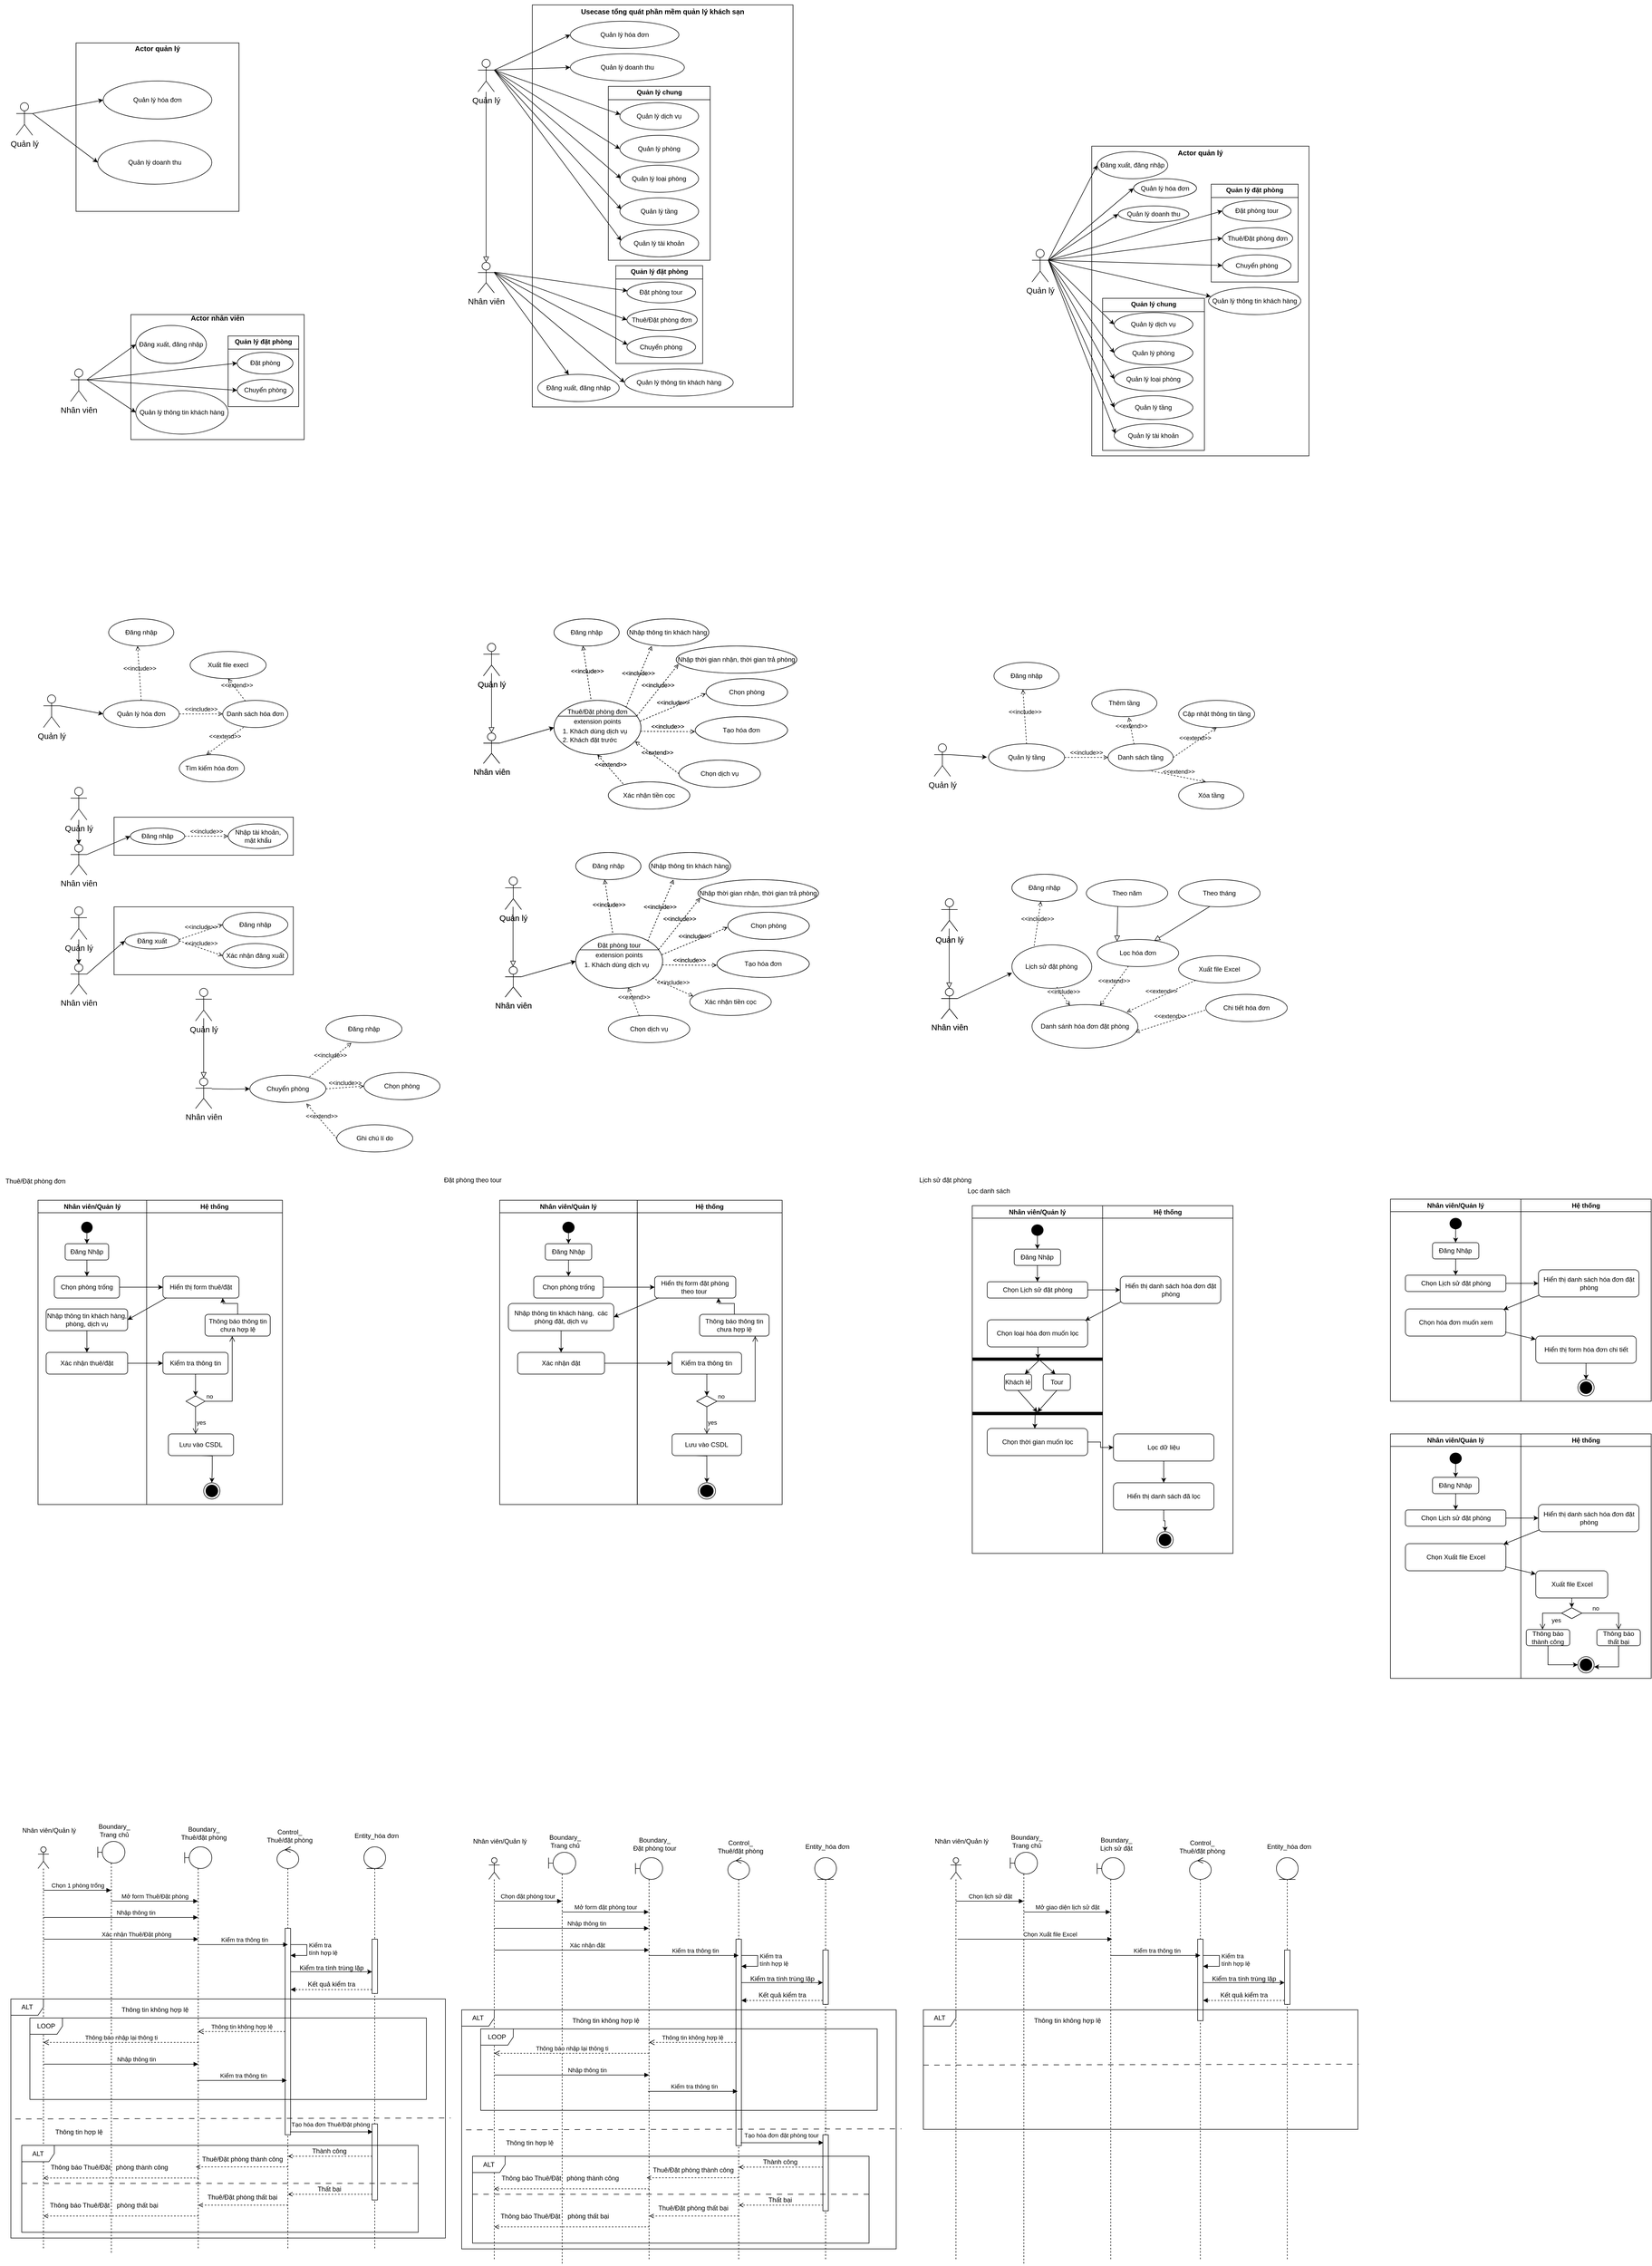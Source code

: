 <mxfile version="28.2.5">
  <diagram name="Page-1" id="VpdlwSJxh2RRlh5GWPK2">
    <mxGraphModel dx="6015" dy="3146" grid="1" gridSize="10" guides="1" tooltips="1" connect="1" arrows="1" fold="1" page="1" pageScale="1" pageWidth="850" pageHeight="1100" math="0" shadow="0">
      <root>
        <mxCell id="0" />
        <mxCell id="1" parent="0" />
        <mxCell id="nNNA26ouB6ZM9N3QlCfT-33" value="" style="group" parent="1" vertex="1" connectable="0">
          <mxGeometry x="-4200" y="-2080" width="410" height="310" as="geometry" />
        </mxCell>
        <mxCell id="nNNA26ouB6ZM9N3QlCfT-22" value="&lt;font style=&quot;font-size: 15px;&quot;&gt;Quản lý&lt;/font&gt;" style="shape=umlActor;verticalLabelPosition=bottom;verticalAlign=top;html=1;outlineConnect=0;" parent="nNNA26ouB6ZM9N3QlCfT-33" vertex="1">
          <mxGeometry y="110" width="30" height="60" as="geometry" />
        </mxCell>
        <mxCell id="nNNA26ouB6ZM9N3QlCfT-27" value="&lt;font style=&quot;font-size: 13px;&quot;&gt;&lt;b&gt;Actor quản lý&lt;/b&gt;&lt;/font&gt;" style="rounded=0;whiteSpace=wrap;html=1;direction=south;spacingBottom=290;" parent="nNNA26ouB6ZM9N3QlCfT-33" vertex="1">
          <mxGeometry x="110" width="300" height="310" as="geometry" />
        </mxCell>
        <mxCell id="nNNA26ouB6ZM9N3QlCfT-28" value="Quản lý hóa đơn" style="ellipse;whiteSpace=wrap;html=1;" parent="nNNA26ouB6ZM9N3QlCfT-33" vertex="1">
          <mxGeometry x="160" y="70" width="200" height="70" as="geometry" />
        </mxCell>
        <mxCell id="nNNA26ouB6ZM9N3QlCfT-29" value="Quản lý doanh thu" style="ellipse;whiteSpace=wrap;html=1;" parent="nNNA26ouB6ZM9N3QlCfT-33" vertex="1">
          <mxGeometry x="150" y="180" width="210" height="80" as="geometry" />
        </mxCell>
        <mxCell id="nNNA26ouB6ZM9N3QlCfT-31" value="" style="endArrow=classic;html=1;rounded=0;entryX=0;entryY=0.5;entryDx=0;entryDy=0;" parent="nNNA26ouB6ZM9N3QlCfT-33" target="nNNA26ouB6ZM9N3QlCfT-28" edge="1">
          <mxGeometry width="50" height="50" relative="1" as="geometry">
            <mxPoint x="30" y="130" as="sourcePoint" />
            <mxPoint x="80" y="80" as="targetPoint" />
          </mxGeometry>
        </mxCell>
        <mxCell id="nNNA26ouB6ZM9N3QlCfT-32" value="" style="endArrow=classic;html=1;rounded=0;exitX=1;exitY=0.333;exitDx=0;exitDy=0;exitPerimeter=0;entryX=0;entryY=0.5;entryDx=0;entryDy=0;" parent="nNNA26ouB6ZM9N3QlCfT-33" source="nNNA26ouB6ZM9N3QlCfT-22" target="nNNA26ouB6ZM9N3QlCfT-29" edge="1">
          <mxGeometry width="50" height="50" relative="1" as="geometry">
            <mxPoint x="140" y="240" as="sourcePoint" />
            <mxPoint x="190" y="190" as="targetPoint" />
          </mxGeometry>
        </mxCell>
        <mxCell id="nNNA26ouB6ZM9N3QlCfT-35" value="&lt;span style=&quot;font-size: 15px;&quot;&gt;Nhân viên&lt;/span&gt;" style="shape=umlActor;verticalLabelPosition=bottom;verticalAlign=top;html=1;outlineConnect=0;" parent="1" vertex="1">
          <mxGeometry x="-4100" y="-1480" width="30" height="60" as="geometry" />
        </mxCell>
        <mxCell id="nNNA26ouB6ZM9N3QlCfT-36" value="&lt;font style=&quot;font-size: 13px;&quot;&gt;&lt;b&gt;Actor nhân viên&lt;/b&gt;&lt;/font&gt;" style="rounded=0;whiteSpace=wrap;html=1;direction=south;spacingBottom=219;" parent="1" vertex="1">
          <mxGeometry x="-3989" y="-1580" width="319" height="230" as="geometry" />
        </mxCell>
        <mxCell id="nNNA26ouB6ZM9N3QlCfT-38" value="Quản lý thông tin khách hàng" style="ellipse;whiteSpace=wrap;html=1;" parent="1" vertex="1">
          <mxGeometry x="-3980" y="-1440" width="170" height="80" as="geometry" />
        </mxCell>
        <mxCell id="nNNA26ouB6ZM9N3QlCfT-40" value="" style="endArrow=classic;html=1;rounded=0;exitX=1;exitY=0.333;exitDx=0;exitDy=0;exitPerimeter=0;entryX=0;entryY=0.5;entryDx=0;entryDy=0;" parent="1" source="nNNA26ouB6ZM9N3QlCfT-35" target="nNNA26ouB6ZM9N3QlCfT-38" edge="1">
          <mxGeometry width="50" height="50" relative="1" as="geometry">
            <mxPoint x="-3960" y="-1350" as="sourcePoint" />
            <mxPoint x="-3910" y="-1400" as="targetPoint" />
          </mxGeometry>
        </mxCell>
        <mxCell id="nNNA26ouB6ZM9N3QlCfT-41" value="Đăng xuất, đăng nhập" style="ellipse;whiteSpace=wrap;html=1;" parent="1" vertex="1">
          <mxGeometry x="-3980" y="-1560" width="130" height="70" as="geometry" />
        </mxCell>
        <mxCell id="1Kp6WL4puUaQdGjoRusG-71" value="" style="group" parent="1" vertex="1" connectable="0">
          <mxGeometry x="-3350" y="-1030" width="600" height="370" as="geometry" />
        </mxCell>
        <mxCell id="1Kp6WL4puUaQdGjoRusG-30" value="&lt;font style=&quot;font-size: 15px;&quot;&gt;Quản lý&lt;/font&gt;" style="shape=umlActor;verticalLabelPosition=bottom;verticalAlign=top;html=1;outlineConnect=0;" parent="1Kp6WL4puUaQdGjoRusG-71" vertex="1">
          <mxGeometry x="10" y="55.0" width="30" height="60" as="geometry" />
        </mxCell>
        <mxCell id="1Kp6WL4puUaQdGjoRusG-32" value="&lt;font style=&quot;font-size: 15px;&quot;&gt;Nhân viên&lt;/font&gt;" style="shape=umlActor;verticalLabelPosition=bottom;verticalAlign=top;html=1;outlineConnect=0;" parent="1Kp6WL4puUaQdGjoRusG-71" vertex="1">
          <mxGeometry x="10" y="220.0" width="30" height="56.15" as="geometry" />
        </mxCell>
        <mxCell id="1Kp6WL4puUaQdGjoRusG-41" value="" style="endArrow=classic;html=1;rounded=0;exitX=1;exitY=0.333;exitDx=0;exitDy=0;exitPerimeter=0;entryX=0.067;entryY=0.222;entryDx=0;entryDy=0;entryPerimeter=0;" parent="1Kp6WL4puUaQdGjoRusG-71" source="1Kp6WL4puUaQdGjoRusG-32" target="1Kp6WL4puUaQdGjoRusG-59" edge="1">
          <mxGeometry width="50" height="50" relative="1" as="geometry">
            <mxPoint x="30" y="280" as="sourcePoint" />
            <mxPoint x="70" y="210" as="targetPoint" />
          </mxGeometry>
        </mxCell>
        <mxCell id="1Kp6WL4puUaQdGjoRusG-45" value="Đăng nhập" style="ellipse;whiteSpace=wrap;html=1;" parent="1Kp6WL4puUaQdGjoRusG-71" vertex="1">
          <mxGeometry x="140" y="10" width="120" height="50" as="geometry" />
        </mxCell>
        <mxCell id="1Kp6WL4puUaQdGjoRusG-47" value="&amp;lt;&amp;lt;include&amp;gt;&amp;gt;" style="html=1;verticalAlign=bottom;labelBackgroundColor=none;endArrow=open;endFill=0;dashed=1;rounded=0;exitX=0.436;exitY=0.046;exitDx=0;exitDy=0;exitPerimeter=0;entryX=0.444;entryY=1;entryDx=0;entryDy=0;entryPerimeter=0;" parent="1Kp6WL4puUaQdGjoRusG-71" source="1Kp6WL4puUaQdGjoRusG-56" target="1Kp6WL4puUaQdGjoRusG-45" edge="1">
          <mxGeometry width="160" relative="1" as="geometry">
            <mxPoint x="243.32" y="179.04" as="sourcePoint" />
            <mxPoint x="440" y="350" as="targetPoint" />
          </mxGeometry>
        </mxCell>
        <mxCell id="1Kp6WL4puUaQdGjoRusG-48" value="Nhập thông tin khách hàng" style="ellipse;whiteSpace=wrap;html=1;" parent="1Kp6WL4puUaQdGjoRusG-71" vertex="1">
          <mxGeometry x="275" y="10" width="150" height="50" as="geometry" />
        </mxCell>
        <mxCell id="1Kp6WL4puUaQdGjoRusG-49" value="&amp;lt;&amp;lt;include&amp;gt;&amp;gt;" style="html=1;verticalAlign=bottom;labelBackgroundColor=none;endArrow=open;endFill=0;dashed=1;rounded=0;exitX=0.813;exitY=0.4;exitDx=0;exitDy=0;entryX=0.299;entryY=1.003;entryDx=0;entryDy=0;entryPerimeter=0;exitPerimeter=0;" parent="1Kp6WL4puUaQdGjoRusG-71" source="1Kp6WL4puUaQdGjoRusG-56" target="1Kp6WL4puUaQdGjoRusG-48" edge="1">
          <mxGeometry width="160" relative="1" as="geometry">
            <mxPoint x="272.426" y="191.716" as="sourcePoint" />
            <mxPoint x="253" y="130" as="targetPoint" />
          </mxGeometry>
        </mxCell>
        <mxCell id="1Kp6WL4puUaQdGjoRusG-50" value="Nhập thời gian nhận, thời gian trả phòng" style="ellipse;whiteSpace=wrap;html=1;" parent="1Kp6WL4puUaQdGjoRusG-71" vertex="1">
          <mxGeometry x="365" y="60" width="222" height="50" as="geometry" />
        </mxCell>
        <mxCell id="1Kp6WL4puUaQdGjoRusG-51" value="&amp;lt;&amp;lt;include&amp;gt;&amp;gt;" style="html=1;verticalAlign=bottom;labelBackgroundColor=none;endArrow=open;endFill=0;dashed=1;rounded=0;exitX=0.953;exitY=0.287;exitDx=0;exitDy=0;entryX=0.018;entryY=0.673;entryDx=0;entryDy=0;entryPerimeter=0;exitPerimeter=0;" parent="1Kp6WL4puUaQdGjoRusG-71" source="1Kp6WL4puUaQdGjoRusG-55" target="1Kp6WL4puUaQdGjoRusG-50" edge="1">
          <mxGeometry width="160" relative="1" as="geometry">
            <mxPoint x="290" y="220.0" as="sourcePoint" />
            <mxPoint x="281" y="219" as="targetPoint" />
          </mxGeometry>
        </mxCell>
        <mxCell id="1Kp6WL4puUaQdGjoRusG-52" value="Chọn dịch vụ" style="ellipse;whiteSpace=wrap;html=1;" parent="1Kp6WL4puUaQdGjoRusG-71" vertex="1">
          <mxGeometry x="370" y="270" width="150" height="50" as="geometry" />
        </mxCell>
        <mxCell id="1Kp6WL4puUaQdGjoRusG-54" value="&amp;lt;&amp;lt;extend&amp;gt;&amp;gt;" style="html=1;verticalAlign=bottom;labelBackgroundColor=none;endArrow=open;endFill=0;dashed=1;rounded=0;exitX=0;exitY=0.5;exitDx=0;exitDy=0;entryX=0.934;entryY=0.758;entryDx=0;entryDy=0;entryPerimeter=0;" parent="1Kp6WL4puUaQdGjoRusG-71" source="1Kp6WL4puUaQdGjoRusG-52" target="1Kp6WL4puUaQdGjoRusG-55" edge="1">
          <mxGeometry width="160" relative="1" as="geometry">
            <mxPoint x="220" y="330" as="sourcePoint" />
            <mxPoint x="272" y="251" as="targetPoint" />
          </mxGeometry>
        </mxCell>
        <mxCell id="1Kp6WL4puUaQdGjoRusG-55" value="" style="shape=ellipse;container=1;horizontal=1;horizontalStack=0;resizeParent=1;resizeParentMax=0;resizeLast=0;html=1;dashed=0;collapsible=0;" parent="1Kp6WL4puUaQdGjoRusG-71" vertex="1">
          <mxGeometry x="140" y="160" width="160" height="100" as="geometry" />
        </mxCell>
        <mxCell id="1Kp6WL4puUaQdGjoRusG-56" value="Thuê/Đặt phòng đơn" style="html=1;strokeColor=none;fillColor=none;align=center;verticalAlign=middle;rotatable=0;whiteSpace=wrap;" parent="1Kp6WL4puUaQdGjoRusG-55" vertex="1">
          <mxGeometry y="8.33" width="160" height="25" as="geometry" />
        </mxCell>
        <mxCell id="1Kp6WL4puUaQdGjoRusG-57" value="" style="line;strokeWidth=1;fillColor=none;rotatable=0;labelPosition=right;points=[];portConstraint=eastwest;dashed=0;resizeWidth=1;" parent="1Kp6WL4puUaQdGjoRusG-55" vertex="1">
          <mxGeometry x="8" y="25" width="144" height="8.333" as="geometry" />
        </mxCell>
        <mxCell id="1Kp6WL4puUaQdGjoRusG-58" value="extension points" style="text;html=1;align=center;verticalAlign=middle;rotatable=0;fillColor=none;strokeColor=none;whiteSpace=wrap;" parent="1Kp6WL4puUaQdGjoRusG-55" vertex="1">
          <mxGeometry y="33.333" width="160" height="11.111" as="geometry" />
        </mxCell>
        <mxCell id="1Kp6WL4puUaQdGjoRusG-59" value="1. Khách dùng dịch vụ" style="text;html=1;align=left;verticalAlign=middle;rotatable=0;spacingLeft=25;fillColor=none;strokeColor=none;whiteSpace=wrap;" parent="1Kp6WL4puUaQdGjoRusG-55" vertex="1">
          <mxGeometry x="-10.667" y="44.444" width="160" height="25" as="geometry" />
        </mxCell>
        <mxCell id="1Kp6WL4puUaQdGjoRusG-60" style="edgeStyle=orthogonalEdgeStyle;rounded=0;orthogonalLoop=1;jettySize=auto;html=1;exitX=0.5;exitY=1;exitDx=0;exitDy=0;" parent="1Kp6WL4puUaQdGjoRusG-55" source="1Kp6WL4puUaQdGjoRusG-58" target="1Kp6WL4puUaQdGjoRusG-58" edge="1">
          <mxGeometry relative="1" as="geometry" />
        </mxCell>
        <mxCell id="1Kp6WL4puUaQdGjoRusG-64" value="2. Khách đặt trước" style="text;html=1;align=left;verticalAlign=middle;rotatable=0;spacingLeft=25;fillColor=none;strokeColor=none;whiteSpace=wrap;" parent="1Kp6WL4puUaQdGjoRusG-55" vertex="1">
          <mxGeometry x="-10.667" y="60.004" width="160" height="25" as="geometry" />
        </mxCell>
        <mxCell id="1Kp6WL4puUaQdGjoRusG-65" value="&amp;lt;&amp;lt;extend&amp;gt;&amp;gt;" style="html=1;verticalAlign=bottom;labelBackgroundColor=none;endArrow=open;endFill=0;dashed=1;rounded=0;exitX=0.181;exitY=0.072;exitDx=0;exitDy=0;exitPerimeter=0;entryX=0.5;entryY=1;entryDx=0;entryDy=0;" parent="1Kp6WL4puUaQdGjoRusG-71" source="1Kp6WL4puUaQdGjoRusG-66" target="1Kp6WL4puUaQdGjoRusG-55" edge="1">
          <mxGeometry width="160" relative="1" as="geometry">
            <mxPoint x="171" y="390" as="sourcePoint" />
            <mxPoint x="240" y="296" as="targetPoint" />
          </mxGeometry>
        </mxCell>
        <mxCell id="1Kp6WL4puUaQdGjoRusG-66" value="Xác nhận tiền cọc" style="ellipse;whiteSpace=wrap;html=1;" parent="1Kp6WL4puUaQdGjoRusG-71" vertex="1">
          <mxGeometry x="240" y="310" width="150" height="50" as="geometry" />
        </mxCell>
        <mxCell id="1Kp6WL4puUaQdGjoRusG-67" value="Chọn phòng" style="ellipse;whiteSpace=wrap;html=1;" parent="1Kp6WL4puUaQdGjoRusG-71" vertex="1">
          <mxGeometry x="420" y="120" width="150" height="50" as="geometry" />
        </mxCell>
        <mxCell id="1Kp6WL4puUaQdGjoRusG-68" value="&amp;lt;&amp;lt;include&amp;gt;&amp;gt;" style="html=1;verticalAlign=bottom;labelBackgroundColor=none;endArrow=open;endFill=0;dashed=1;rounded=0;exitX=0.991;exitY=0.381;exitDx=0;exitDy=0;exitPerimeter=0;entryX=-0.003;entryY=0.551;entryDx=0;entryDy=0;entryPerimeter=0;" parent="1Kp6WL4puUaQdGjoRusG-71" source="1Kp6WL4puUaQdGjoRusG-55" target="1Kp6WL4puUaQdGjoRusG-67" edge="1">
          <mxGeometry width="160" relative="1" as="geometry">
            <mxPoint x="430" y="331" as="sourcePoint" />
            <mxPoint x="660" y="520" as="targetPoint" />
          </mxGeometry>
        </mxCell>
        <mxCell id="1Kp6WL4puUaQdGjoRusG-69" value="&amp;lt;&amp;lt;include&amp;gt;&amp;gt;" style="html=1;verticalAlign=bottom;labelBackgroundColor=none;endArrow=open;endFill=0;dashed=1;rounded=0;exitX=0.996;exitY=0.57;exitDx=0;exitDy=0;exitPerimeter=0;entryX=-0.003;entryY=0.551;entryDx=0;entryDy=0;entryPerimeter=0;" parent="1Kp6WL4puUaQdGjoRusG-71" source="1Kp6WL4puUaQdGjoRusG-55" target="1Kp6WL4puUaQdGjoRusG-70" edge="1">
          <mxGeometry width="160" relative="1" as="geometry">
            <mxPoint x="299" y="260" as="sourcePoint" />
            <mxPoint x="660" y="582" as="targetPoint" />
          </mxGeometry>
        </mxCell>
        <mxCell id="1Kp6WL4puUaQdGjoRusG-70" value="Tạo hóa đơn" style="ellipse;whiteSpace=wrap;html=1;" parent="1Kp6WL4puUaQdGjoRusG-71" vertex="1">
          <mxGeometry x="400" y="190" width="170" height="50" as="geometry" />
        </mxCell>
        <mxCell id="OP77aoUAl_LmABrDssJ8-5" value="" style="group" vertex="1" connectable="0" parent="1Kp6WL4puUaQdGjoRusG-71">
          <mxGeometry width="600" height="370" as="geometry" />
        </mxCell>
        <mxCell id="OP77aoUAl_LmABrDssJ8-6" value="&lt;font style=&quot;font-size: 15px;&quot;&gt;Quản lý&lt;/font&gt;" style="shape=umlActor;verticalLabelPosition=bottom;verticalAlign=top;html=1;outlineConnect=0;" vertex="1" parent="OP77aoUAl_LmABrDssJ8-5">
          <mxGeometry x="10" y="55.0" width="30" height="60" as="geometry" />
        </mxCell>
        <mxCell id="OP77aoUAl_LmABrDssJ8-7" value="&lt;font style=&quot;font-size: 15px;&quot;&gt;Nhân viên&lt;/font&gt;" style="shape=umlActor;verticalLabelPosition=bottom;verticalAlign=top;html=1;outlineConnect=0;" vertex="1" parent="OP77aoUAl_LmABrDssJ8-5">
          <mxGeometry x="10" y="220.0" width="30" height="56.15" as="geometry" />
        </mxCell>
        <mxCell id="OP77aoUAl_LmABrDssJ8-9" value="" style="endArrow=classic;html=1;rounded=0;exitX=1;exitY=0.333;exitDx=0;exitDy=0;exitPerimeter=0;entryX=0.067;entryY=0.222;entryDx=0;entryDy=0;entryPerimeter=0;" edge="1" parent="OP77aoUAl_LmABrDssJ8-5" source="OP77aoUAl_LmABrDssJ8-7" target="OP77aoUAl_LmABrDssJ8-22">
          <mxGeometry width="50" height="50" relative="1" as="geometry">
            <mxPoint x="30" y="280" as="sourcePoint" />
            <mxPoint x="70" y="210" as="targetPoint" />
          </mxGeometry>
        </mxCell>
        <mxCell id="OP77aoUAl_LmABrDssJ8-10" value="Đăng nhập" style="ellipse;whiteSpace=wrap;html=1;" vertex="1" parent="OP77aoUAl_LmABrDssJ8-5">
          <mxGeometry x="140" y="10" width="120" height="50" as="geometry" />
        </mxCell>
        <mxCell id="OP77aoUAl_LmABrDssJ8-11" value="&amp;lt;&amp;lt;include&amp;gt;&amp;gt;" style="html=1;verticalAlign=bottom;labelBackgroundColor=none;endArrow=open;endFill=0;dashed=1;rounded=0;exitX=0.436;exitY=0.046;exitDx=0;exitDy=0;exitPerimeter=0;entryX=0.444;entryY=1;entryDx=0;entryDy=0;entryPerimeter=0;" edge="1" parent="OP77aoUAl_LmABrDssJ8-5" source="OP77aoUAl_LmABrDssJ8-19" target="OP77aoUAl_LmABrDssJ8-10">
          <mxGeometry width="160" relative="1" as="geometry">
            <mxPoint x="243.32" y="179.04" as="sourcePoint" />
            <mxPoint x="440" y="350" as="targetPoint" />
          </mxGeometry>
        </mxCell>
        <mxCell id="OP77aoUAl_LmABrDssJ8-12" value="Nhập thông tin khách hàng" style="ellipse;whiteSpace=wrap;html=1;" vertex="1" parent="OP77aoUAl_LmABrDssJ8-5">
          <mxGeometry x="275" y="10" width="150" height="50" as="geometry" />
        </mxCell>
        <mxCell id="OP77aoUAl_LmABrDssJ8-13" value="&amp;lt;&amp;lt;include&amp;gt;&amp;gt;" style="html=1;verticalAlign=bottom;labelBackgroundColor=none;endArrow=open;endFill=0;dashed=1;rounded=0;exitX=0.813;exitY=0.4;exitDx=0;exitDy=0;entryX=0.299;entryY=1.003;entryDx=0;entryDy=0;entryPerimeter=0;exitPerimeter=0;" edge="1" parent="OP77aoUAl_LmABrDssJ8-5" source="OP77aoUAl_LmABrDssJ8-19" target="OP77aoUAl_LmABrDssJ8-12">
          <mxGeometry width="160" relative="1" as="geometry">
            <mxPoint x="272.426" y="191.716" as="sourcePoint" />
            <mxPoint x="253" y="130" as="targetPoint" />
          </mxGeometry>
        </mxCell>
        <mxCell id="OP77aoUAl_LmABrDssJ8-14" value="Nhập thời gian nhận, thời gian trả phòng" style="ellipse;whiteSpace=wrap;html=1;" vertex="1" parent="OP77aoUAl_LmABrDssJ8-5">
          <mxGeometry x="365" y="60" width="222" height="50" as="geometry" />
        </mxCell>
        <mxCell id="OP77aoUAl_LmABrDssJ8-15" value="&amp;lt;&amp;lt;include&amp;gt;&amp;gt;" style="html=1;verticalAlign=bottom;labelBackgroundColor=none;endArrow=open;endFill=0;dashed=1;rounded=0;exitX=0.953;exitY=0.287;exitDx=0;exitDy=0;entryX=0.018;entryY=0.673;entryDx=0;entryDy=0;entryPerimeter=0;exitPerimeter=0;" edge="1" parent="OP77aoUAl_LmABrDssJ8-5" source="OP77aoUAl_LmABrDssJ8-18" target="OP77aoUAl_LmABrDssJ8-14">
          <mxGeometry width="160" relative="1" as="geometry">
            <mxPoint x="290" y="220.0" as="sourcePoint" />
            <mxPoint x="281" y="219" as="targetPoint" />
          </mxGeometry>
        </mxCell>
        <mxCell id="OP77aoUAl_LmABrDssJ8-16" value="Chọn dịch vụ" style="ellipse;whiteSpace=wrap;html=1;" vertex="1" parent="OP77aoUAl_LmABrDssJ8-5">
          <mxGeometry x="370" y="270" width="150" height="50" as="geometry" />
        </mxCell>
        <mxCell id="OP77aoUAl_LmABrDssJ8-17" value="&amp;lt;&amp;lt;extend&amp;gt;&amp;gt;" style="html=1;verticalAlign=bottom;labelBackgroundColor=none;endArrow=open;endFill=0;dashed=1;rounded=0;exitX=0;exitY=0.5;exitDx=0;exitDy=0;entryX=0.934;entryY=0.758;entryDx=0;entryDy=0;entryPerimeter=0;" edge="1" parent="OP77aoUAl_LmABrDssJ8-5" source="OP77aoUAl_LmABrDssJ8-16" target="OP77aoUAl_LmABrDssJ8-18">
          <mxGeometry width="160" relative="1" as="geometry">
            <mxPoint x="220" y="330" as="sourcePoint" />
            <mxPoint x="272" y="251" as="targetPoint" />
          </mxGeometry>
        </mxCell>
        <mxCell id="OP77aoUAl_LmABrDssJ8-18" value="" style="shape=ellipse;container=1;horizontal=1;horizontalStack=0;resizeParent=1;resizeParentMax=0;resizeLast=0;html=1;dashed=0;collapsible=0;" vertex="1" parent="OP77aoUAl_LmABrDssJ8-5">
          <mxGeometry x="140" y="160" width="160" height="100" as="geometry" />
        </mxCell>
        <mxCell id="OP77aoUAl_LmABrDssJ8-19" value="Thuê/Đặt phòng đơn" style="html=1;strokeColor=none;fillColor=none;align=center;verticalAlign=middle;rotatable=0;whiteSpace=wrap;" vertex="1" parent="OP77aoUAl_LmABrDssJ8-18">
          <mxGeometry y="8.33" width="160" height="25" as="geometry" />
        </mxCell>
        <mxCell id="OP77aoUAl_LmABrDssJ8-20" value="" style="line;strokeWidth=1;fillColor=none;rotatable=0;labelPosition=right;points=[];portConstraint=eastwest;dashed=0;resizeWidth=1;" vertex="1" parent="OP77aoUAl_LmABrDssJ8-18">
          <mxGeometry x="8" y="25" width="144" height="8.333" as="geometry" />
        </mxCell>
        <mxCell id="OP77aoUAl_LmABrDssJ8-21" value="extension points" style="text;html=1;align=center;verticalAlign=middle;rotatable=0;fillColor=none;strokeColor=none;whiteSpace=wrap;" vertex="1" parent="OP77aoUAl_LmABrDssJ8-18">
          <mxGeometry y="33.333" width="160" height="11.111" as="geometry" />
        </mxCell>
        <mxCell id="OP77aoUAl_LmABrDssJ8-22" value="1. Khách dùng dịch vụ" style="text;html=1;align=left;verticalAlign=middle;rotatable=0;spacingLeft=25;fillColor=none;strokeColor=none;whiteSpace=wrap;" vertex="1" parent="OP77aoUAl_LmABrDssJ8-18">
          <mxGeometry x="-10.667" y="44.444" width="160" height="25" as="geometry" />
        </mxCell>
        <mxCell id="OP77aoUAl_LmABrDssJ8-23" style="edgeStyle=orthogonalEdgeStyle;rounded=0;orthogonalLoop=1;jettySize=auto;html=1;exitX=0.5;exitY=1;exitDx=0;exitDy=0;" edge="1" parent="OP77aoUAl_LmABrDssJ8-18" source="OP77aoUAl_LmABrDssJ8-21" target="OP77aoUAl_LmABrDssJ8-21">
          <mxGeometry relative="1" as="geometry" />
        </mxCell>
        <mxCell id="OP77aoUAl_LmABrDssJ8-24" value="2. Khách đặt trước" style="text;html=1;align=left;verticalAlign=middle;rotatable=0;spacingLeft=25;fillColor=none;strokeColor=none;whiteSpace=wrap;" vertex="1" parent="OP77aoUAl_LmABrDssJ8-18">
          <mxGeometry x="-10.667" y="60.004" width="160" height="25" as="geometry" />
        </mxCell>
        <mxCell id="OP77aoUAl_LmABrDssJ8-25" value="&amp;lt;&amp;lt;extend&amp;gt;&amp;gt;" style="html=1;verticalAlign=bottom;labelBackgroundColor=none;endArrow=open;endFill=0;dashed=1;rounded=0;exitX=0.181;exitY=0.072;exitDx=0;exitDy=0;exitPerimeter=0;entryX=0.5;entryY=1;entryDx=0;entryDy=0;" edge="1" parent="OP77aoUAl_LmABrDssJ8-5" source="OP77aoUAl_LmABrDssJ8-26" target="OP77aoUAl_LmABrDssJ8-18">
          <mxGeometry width="160" relative="1" as="geometry">
            <mxPoint x="171" y="390" as="sourcePoint" />
            <mxPoint x="240" y="296" as="targetPoint" />
          </mxGeometry>
        </mxCell>
        <mxCell id="OP77aoUAl_LmABrDssJ8-26" value="Xác nhận tiền cọc" style="ellipse;whiteSpace=wrap;html=1;" vertex="1" parent="OP77aoUAl_LmABrDssJ8-5">
          <mxGeometry x="240" y="310" width="150" height="50" as="geometry" />
        </mxCell>
        <mxCell id="OP77aoUAl_LmABrDssJ8-27" value="Chọn phòng" style="ellipse;whiteSpace=wrap;html=1;" vertex="1" parent="OP77aoUAl_LmABrDssJ8-5">
          <mxGeometry x="420" y="120" width="150" height="50" as="geometry" />
        </mxCell>
        <mxCell id="OP77aoUAl_LmABrDssJ8-28" value="&amp;lt;&amp;lt;include&amp;gt;&amp;gt;" style="html=1;verticalAlign=bottom;labelBackgroundColor=none;endArrow=open;endFill=0;dashed=1;rounded=0;exitX=0.991;exitY=0.381;exitDx=0;exitDy=0;exitPerimeter=0;entryX=-0.003;entryY=0.551;entryDx=0;entryDy=0;entryPerimeter=0;" edge="1" parent="OP77aoUAl_LmABrDssJ8-5" source="OP77aoUAl_LmABrDssJ8-18" target="OP77aoUAl_LmABrDssJ8-27">
          <mxGeometry width="160" relative="1" as="geometry">
            <mxPoint x="430" y="331" as="sourcePoint" />
            <mxPoint x="660" y="520" as="targetPoint" />
          </mxGeometry>
        </mxCell>
        <mxCell id="OP77aoUAl_LmABrDssJ8-29" value="&amp;lt;&amp;lt;include&amp;gt;&amp;gt;" style="html=1;verticalAlign=bottom;labelBackgroundColor=none;endArrow=open;endFill=0;dashed=1;rounded=0;exitX=0.996;exitY=0.57;exitDx=0;exitDy=0;exitPerimeter=0;entryX=-0.003;entryY=0.551;entryDx=0;entryDy=0;entryPerimeter=0;" edge="1" parent="OP77aoUAl_LmABrDssJ8-5" source="OP77aoUAl_LmABrDssJ8-18" target="OP77aoUAl_LmABrDssJ8-30">
          <mxGeometry width="160" relative="1" as="geometry">
            <mxPoint x="299" y="260" as="sourcePoint" />
            <mxPoint x="660" y="582" as="targetPoint" />
          </mxGeometry>
        </mxCell>
        <mxCell id="OP77aoUAl_LmABrDssJ8-30" value="Tạo hóa đơn" style="ellipse;whiteSpace=wrap;html=1;" vertex="1" parent="OP77aoUAl_LmABrDssJ8-5">
          <mxGeometry x="400" y="190" width="170" height="50" as="geometry" />
        </mxCell>
        <mxCell id="1Kp6WL4puUaQdGjoRusG-83" value="" style="group" parent="1" vertex="1" connectable="0">
          <mxGeometry x="-4100" y="-710.0" width="410" height="161.15" as="geometry" />
        </mxCell>
        <mxCell id="1Kp6WL4puUaQdGjoRusG-72" value="&lt;font style=&quot;font-size: 15px;&quot;&gt;Quản lý&lt;/font&gt;" style="shape=umlActor;verticalLabelPosition=bottom;verticalAlign=top;html=1;outlineConnect=0;" parent="1Kp6WL4puUaQdGjoRusG-83" vertex="1">
          <mxGeometry width="30" height="60" as="geometry" />
        </mxCell>
        <mxCell id="1Kp6WL4puUaQdGjoRusG-73" value="" style="edgeStyle=orthogonalEdgeStyle;rounded=0;orthogonalLoop=1;jettySize=auto;html=1;" parent="1Kp6WL4puUaQdGjoRusG-83" source="1Kp6WL4puUaQdGjoRusG-72" target="1Kp6WL4puUaQdGjoRusG-74" edge="1">
          <mxGeometry relative="1" as="geometry" />
        </mxCell>
        <mxCell id="1Kp6WL4puUaQdGjoRusG-74" value="&lt;font style=&quot;font-size: 15px;&quot;&gt;Nhân viên&lt;/font&gt;" style="shape=umlActor;verticalLabelPosition=bottom;verticalAlign=top;html=1;outlineConnect=0;" parent="1Kp6WL4puUaQdGjoRusG-83" vertex="1">
          <mxGeometry y="105.0" width="30" height="56.15" as="geometry" />
        </mxCell>
        <mxCell id="1Kp6WL4puUaQdGjoRusG-77" value="" style="rounded=0;whiteSpace=wrap;html=1;" parent="1Kp6WL4puUaQdGjoRusG-83" vertex="1">
          <mxGeometry x="80" y="55.0" width="330" height="70" as="geometry" />
        </mxCell>
        <mxCell id="1Kp6WL4puUaQdGjoRusG-78" value="" style="endArrow=classic;html=1;rounded=0;exitX=1;exitY=0.333;exitDx=0;exitDy=0;exitPerimeter=0;entryX=0;entryY=0.5;entryDx=0;entryDy=0;" parent="1Kp6WL4puUaQdGjoRusG-83" source="1Kp6WL4puUaQdGjoRusG-74" target="1Kp6WL4puUaQdGjoRusG-79" edge="1">
          <mxGeometry width="50" height="50" relative="1" as="geometry">
            <mxPoint x="20" y="149.0" as="sourcePoint" />
            <mxPoint x="130" y="120.0" as="targetPoint" />
          </mxGeometry>
        </mxCell>
        <mxCell id="1Kp6WL4puUaQdGjoRusG-79" value="Đăng nhập" style="ellipse;whiteSpace=wrap;html=1;" parent="1Kp6WL4puUaQdGjoRusG-83" vertex="1">
          <mxGeometry x="110" y="75.0" width="100" height="30" as="geometry" />
        </mxCell>
        <mxCell id="1Kp6WL4puUaQdGjoRusG-80" value="&amp;lt;&amp;lt;include&amp;gt;&amp;gt;" style="html=1;verticalAlign=bottom;labelBackgroundColor=none;endArrow=open;endFill=0;dashed=1;rounded=0;exitX=1;exitY=0.5;exitDx=0;exitDy=0;entryX=0;entryY=0.5;entryDx=0;entryDy=0;" parent="1Kp6WL4puUaQdGjoRusG-83" source="1Kp6WL4puUaQdGjoRusG-79" target="1Kp6WL4puUaQdGjoRusG-82" edge="1">
          <mxGeometry width="160" relative="1" as="geometry">
            <mxPoint x="210" y="70.0" as="sourcePoint" />
            <mxPoint x="300" y="70.0" as="targetPoint" />
          </mxGeometry>
        </mxCell>
        <mxCell id="1Kp6WL4puUaQdGjoRusG-82" value="Nhập tài khoản,&lt;div&gt;mật khẩu&lt;/div&gt;" style="ellipse;whiteSpace=wrap;html=1;" parent="1Kp6WL4puUaQdGjoRusG-83" vertex="1">
          <mxGeometry x="290" y="67.5" width="110" height="45" as="geometry" />
        </mxCell>
        <mxCell id="1Kp6WL4puUaQdGjoRusG-84" value="" style="group" parent="1" vertex="1" connectable="0">
          <mxGeometry x="-4100" y="-490.0" width="410" height="161.15" as="geometry" />
        </mxCell>
        <mxCell id="1Kp6WL4puUaQdGjoRusG-85" value="&lt;font style=&quot;font-size: 15px;&quot;&gt;Quản lý&lt;/font&gt;" style="shape=umlActor;verticalLabelPosition=bottom;verticalAlign=top;html=1;outlineConnect=0;" parent="1Kp6WL4puUaQdGjoRusG-84" vertex="1">
          <mxGeometry width="30" height="60" as="geometry" />
        </mxCell>
        <mxCell id="1Kp6WL4puUaQdGjoRusG-86" value="" style="edgeStyle=orthogonalEdgeStyle;rounded=0;orthogonalLoop=1;jettySize=auto;html=1;" parent="1Kp6WL4puUaQdGjoRusG-84" source="1Kp6WL4puUaQdGjoRusG-85" target="1Kp6WL4puUaQdGjoRusG-87" edge="1">
          <mxGeometry relative="1" as="geometry" />
        </mxCell>
        <mxCell id="1Kp6WL4puUaQdGjoRusG-87" value="&lt;font style=&quot;font-size: 15px;&quot;&gt;Nhân viên&lt;/font&gt;" style="shape=umlActor;verticalLabelPosition=bottom;verticalAlign=top;html=1;outlineConnect=0;" parent="1Kp6WL4puUaQdGjoRusG-84" vertex="1">
          <mxGeometry y="105.0" width="30" height="56.15" as="geometry" />
        </mxCell>
        <mxCell id="1Kp6WL4puUaQdGjoRusG-88" value="" style="rounded=0;whiteSpace=wrap;html=1;" parent="1Kp6WL4puUaQdGjoRusG-84" vertex="1">
          <mxGeometry x="80" width="330" height="125" as="geometry" />
        </mxCell>
        <mxCell id="1Kp6WL4puUaQdGjoRusG-89" value="" style="endArrow=classic;html=1;rounded=0;exitX=1;exitY=0.333;exitDx=0;exitDy=0;exitPerimeter=0;entryX=0;entryY=0.5;entryDx=0;entryDy=0;" parent="1Kp6WL4puUaQdGjoRusG-84" source="1Kp6WL4puUaQdGjoRusG-87" target="1Kp6WL4puUaQdGjoRusG-90" edge="1">
          <mxGeometry width="50" height="50" relative="1" as="geometry">
            <mxPoint x="20" y="149.0" as="sourcePoint" />
            <mxPoint x="130" y="120.0" as="targetPoint" />
          </mxGeometry>
        </mxCell>
        <mxCell id="1Kp6WL4puUaQdGjoRusG-90" value="Đăng xuất" style="ellipse;whiteSpace=wrap;html=1;" parent="1Kp6WL4puUaQdGjoRusG-84" vertex="1">
          <mxGeometry x="100" y="47.5" width="100" height="30" as="geometry" />
        </mxCell>
        <mxCell id="1Kp6WL4puUaQdGjoRusG-91" value="&amp;lt;&amp;lt;include&amp;gt;&amp;gt;" style="html=1;verticalAlign=bottom;labelBackgroundColor=none;endArrow=open;endFill=0;dashed=1;rounded=0;exitX=1;exitY=0.5;exitDx=0;exitDy=0;entryX=0;entryY=0.5;entryDx=0;entryDy=0;" parent="1Kp6WL4puUaQdGjoRusG-84" source="1Kp6WL4puUaQdGjoRusG-90" target="1Kp6WL4puUaQdGjoRusG-92" edge="1">
          <mxGeometry width="160" relative="1" as="geometry">
            <mxPoint x="210" y="70.0" as="sourcePoint" />
            <mxPoint x="300" y="70.0" as="targetPoint" />
          </mxGeometry>
        </mxCell>
        <mxCell id="1Kp6WL4puUaQdGjoRusG-92" value="Xác nhận đăng xuất" style="ellipse;whiteSpace=wrap;html=1;" parent="1Kp6WL4puUaQdGjoRusG-84" vertex="1">
          <mxGeometry x="280" y="67.5" width="120" height="45" as="geometry" />
        </mxCell>
        <mxCell id="1Kp6WL4puUaQdGjoRusG-93" value="&amp;lt;&amp;lt;include&amp;gt;&amp;gt;" style="html=1;verticalAlign=bottom;labelBackgroundColor=none;endArrow=open;endFill=0;dashed=1;rounded=0;entryX=0;entryY=0.5;entryDx=0;entryDy=0;" parent="1Kp6WL4puUaQdGjoRusG-84" target="1Kp6WL4puUaQdGjoRusG-94" edge="1">
          <mxGeometry width="160" relative="1" as="geometry">
            <mxPoint x="200" y="60.0" as="sourcePoint" />
            <mxPoint x="300" y="12.75" as="targetPoint" />
          </mxGeometry>
        </mxCell>
        <mxCell id="1Kp6WL4puUaQdGjoRusG-94" value="Đăng nhập" style="ellipse;whiteSpace=wrap;html=1;" parent="1Kp6WL4puUaQdGjoRusG-84" vertex="1">
          <mxGeometry x="280" y="10.25" width="120" height="45" as="geometry" />
        </mxCell>
        <mxCell id="1Kp6WL4puUaQdGjoRusG-135" value="" style="group;spacingBottom=6;" parent="1" vertex="1" connectable="0">
          <mxGeometry x="-3350" y="-2150" width="580" height="820" as="geometry" />
        </mxCell>
        <mxCell id="nNNA26ouB6ZM9N3QlCfT-1" value="&lt;p style=&quot;text-align: left;&quot;&gt;&lt;b&gt;Usecase tổng quát phần mềm quản lý khách sạn&lt;/b&gt;&lt;/p&gt;&lt;div&gt;&lt;br&gt;&lt;/div&gt;" style="rounded=0;whiteSpace=wrap;html=1;direction=south;spacingBottom=700;fontSize=13;" parent="1Kp6WL4puUaQdGjoRusG-135" vertex="1">
          <mxGeometry x="100" width="480" height="740" as="geometry" />
        </mxCell>
        <mxCell id="nNNA26ouB6ZM9N3QlCfT-2" value="&lt;font style=&quot;font-size: 15px;&quot;&gt;Quản lý&lt;/font&gt;" style="shape=umlActor;verticalLabelPosition=bottom;verticalAlign=top;html=1;outlineConnect=0;" parent="1Kp6WL4puUaQdGjoRusG-135" vertex="1">
          <mxGeometry y="100" width="30" height="60" as="geometry" />
        </mxCell>
        <mxCell id="nNNA26ouB6ZM9N3QlCfT-3" value="&lt;font style=&quot;font-size: 15px;&quot;&gt;Nhân viên&lt;/font&gt;" style="shape=umlActor;verticalLabelPosition=bottom;verticalAlign=top;html=1;outlineConnect=0;" parent="1Kp6WL4puUaQdGjoRusG-135" vertex="1">
          <mxGeometry y="473.85" width="30" height="56.15" as="geometry" />
        </mxCell>
        <mxCell id="nNNA26ouB6ZM9N3QlCfT-6" value="Đăng xuất, đăng nhập" style="ellipse;whiteSpace=wrap;html=1;" parent="1Kp6WL4puUaQdGjoRusG-135" vertex="1">
          <mxGeometry x="110" y="680" width="150" height="50" as="geometry" />
        </mxCell>
        <mxCell id="nNNA26ouB6ZM9N3QlCfT-11" value="Quản lý hóa đơn" style="ellipse;whiteSpace=wrap;html=1;" parent="1Kp6WL4puUaQdGjoRusG-135" vertex="1">
          <mxGeometry x="170" y="30" width="200" height="50" as="geometry" />
        </mxCell>
        <mxCell id="nNNA26ouB6ZM9N3QlCfT-13" value="Quản lý doanh thu" style="ellipse;whiteSpace=wrap;html=1;" parent="1Kp6WL4puUaQdGjoRusG-135" vertex="1">
          <mxGeometry x="170" y="90" width="210" height="50" as="geometry" />
        </mxCell>
        <mxCell id="nNNA26ouB6ZM9N3QlCfT-14" value="Quản lý thông tin khách hàng" style="ellipse;whiteSpace=wrap;html=1;" parent="1Kp6WL4puUaQdGjoRusG-135" vertex="1">
          <mxGeometry x="270" y="670" width="200" height="50" as="geometry" />
        </mxCell>
        <mxCell id="nNNA26ouB6ZM9N3QlCfT-15" value="" style="endArrow=classic;html=1;rounded=0;entryX=0;entryY=0.5;entryDx=0;entryDy=0;exitX=1;exitY=0.333;exitDx=0;exitDy=0;exitPerimeter=0;" parent="1Kp6WL4puUaQdGjoRusG-135" source="nNNA26ouB6ZM9N3QlCfT-2" target="nNNA26ouB6ZM9N3QlCfT-11" edge="1">
          <mxGeometry width="50" height="50" relative="1" as="geometry">
            <mxPoint x="30" y="160" as="sourcePoint" />
            <mxPoint x="90" y="94.615" as="targetPoint" />
          </mxGeometry>
        </mxCell>
        <mxCell id="nNNA26ouB6ZM9N3QlCfT-17" value="" style="endArrow=classic;html=1;rounded=0;exitX=1;exitY=0.333;exitDx=0;exitDy=0;exitPerimeter=0;" parent="1Kp6WL4puUaQdGjoRusG-135" source="nNNA26ouB6ZM9N3QlCfT-3" target="nNNA26ouB6ZM9N3QlCfT-6" edge="1">
          <mxGeometry width="50" height="50" relative="1" as="geometry">
            <mxPoint x="40" y="500" as="sourcePoint" />
            <mxPoint x="182" y="583.692" as="targetPoint" />
          </mxGeometry>
        </mxCell>
        <mxCell id="nNNA26ouB6ZM9N3QlCfT-18" value="" style="endArrow=classic;html=1;rounded=0;entryX=0;entryY=0.5;entryDx=0;entryDy=0;exitX=1;exitY=0.333;exitDx=0;exitDy=0;exitPerimeter=0;" parent="1Kp6WL4puUaQdGjoRusG-135" source="nNNA26ouB6ZM9N3QlCfT-3" target="nNNA26ouB6ZM9N3QlCfT-14" edge="1">
          <mxGeometry width="50" height="50" relative="1" as="geometry">
            <mxPoint x="30" y="500" as="sourcePoint" />
            <mxPoint x="230" y="483" as="targetPoint" />
          </mxGeometry>
        </mxCell>
        <mxCell id="nNNA26ouB6ZM9N3QlCfT-20" value="" style="endArrow=classic;html=1;rounded=0;entryX=0;entryY=0.5;entryDx=0;entryDy=0;exitX=1;exitY=0.333;exitDx=0;exitDy=0;exitPerimeter=0;" parent="1Kp6WL4puUaQdGjoRusG-135" source="nNNA26ouB6ZM9N3QlCfT-2" target="nNNA26ouB6ZM9N3QlCfT-13" edge="1">
          <mxGeometry width="50" height="50" relative="1" as="geometry">
            <mxPoint x="170" y="225.385" as="sourcePoint" />
            <mxPoint x="330" y="146.923" as="targetPoint" />
          </mxGeometry>
        </mxCell>
        <mxCell id="1Kp6WL4puUaQdGjoRusG-167" value="" style="endArrow=block;html=1;rounded=0;align=center;verticalAlign=bottom;endFill=0;labelBackgroundColor=none;endSize=8;entryX=0.5;entryY=0;entryDx=0;entryDy=0;entryPerimeter=0;" parent="1Kp6WL4puUaQdGjoRusG-135" source="nNNA26ouB6ZM9N3QlCfT-2" target="nNNA26ouB6ZM9N3QlCfT-3" edge="1">
          <mxGeometry relative="1" as="geometry">
            <mxPoint x="35" y="188.476" as="sourcePoint" />
            <mxPoint x="30" y="430" as="targetPoint" />
          </mxGeometry>
        </mxCell>
        <mxCell id="1Kp6WL4puUaQdGjoRusG-171" value="" style="group" parent="1Kp6WL4puUaQdGjoRusG-135" vertex="1" connectable="0">
          <mxGeometry x="240" y="150" width="187.5" height="320" as="geometry" />
        </mxCell>
        <mxCell id="1Kp6WL4puUaQdGjoRusG-113" value="&lt;p style=&quot;margin:0px;margin-top:4px;text-align:center;&quot;&gt;&lt;b&gt;Quản lý chung&lt;/b&gt;&lt;/p&gt;&lt;hr size=&quot;1&quot; style=&quot;border-style:solid;&quot;&gt;&lt;div style=&quot;height:2px;&quot;&gt;&lt;/div&gt;" style="verticalAlign=top;align=left;overflow=fill;html=1;whiteSpace=wrap;" parent="1Kp6WL4puUaQdGjoRusG-171" vertex="1">
          <mxGeometry width="187.5" height="320" as="geometry" />
        </mxCell>
        <mxCell id="1Kp6WL4puUaQdGjoRusG-114" value="Quản lý dịch vụ" style="ellipse;whiteSpace=wrap;html=1;" parent="1Kp6WL4puUaQdGjoRusG-171" vertex="1">
          <mxGeometry x="21.25" y="30" width="145" height="50" as="geometry" />
        </mxCell>
        <mxCell id="1Kp6WL4puUaQdGjoRusG-115" value="Quản lý phòng" style="ellipse;whiteSpace=wrap;html=1;" parent="1Kp6WL4puUaQdGjoRusG-171" vertex="1">
          <mxGeometry x="21.25" y="90" width="145" height="50" as="geometry" />
        </mxCell>
        <mxCell id="1Kp6WL4puUaQdGjoRusG-116" value="Quản lý loại phòng" style="ellipse;whiteSpace=wrap;html=1;" parent="1Kp6WL4puUaQdGjoRusG-171" vertex="1">
          <mxGeometry x="21.25" y="145" width="145" height="50" as="geometry" />
        </mxCell>
        <mxCell id="1Kp6WL4puUaQdGjoRusG-118" value="Quản lý tầng" style="ellipse;whiteSpace=wrap;html=1;" parent="1Kp6WL4puUaQdGjoRusG-171" vertex="1">
          <mxGeometry x="21.25" y="205" width="145" height="50" as="geometry" />
        </mxCell>
        <mxCell id="1Kp6WL4puUaQdGjoRusG-119" value="Quản lý tài khoản" style="ellipse;whiteSpace=wrap;html=1;" parent="1Kp6WL4puUaQdGjoRusG-171" vertex="1">
          <mxGeometry x="21.25" y="263.85" width="145" height="50" as="geometry" />
        </mxCell>
        <mxCell id="1Kp6WL4puUaQdGjoRusG-211" value="" style="group" parent="1Kp6WL4puUaQdGjoRusG-135" vertex="1" connectable="0">
          <mxGeometry x="253.75" y="480" width="160" height="180" as="geometry" />
        </mxCell>
        <mxCell id="1Kp6WL4puUaQdGjoRusG-215" value="" style="group" parent="1Kp6WL4puUaQdGjoRusG-211" vertex="1" connectable="0">
          <mxGeometry width="160" height="180" as="geometry" />
        </mxCell>
        <mxCell id="1Kp6WL4puUaQdGjoRusG-126" value="&lt;p style=&quot;margin:0px;margin-top:4px;text-align:center;&quot;&gt;&lt;b&gt;Quản lý đặt phòng&lt;/b&gt;&lt;/p&gt;&lt;hr size=&quot;1&quot; style=&quot;border-style:solid;&quot;&gt;&lt;div style=&quot;height:2px;&quot;&gt;&lt;/div&gt;" style="verticalAlign=top;align=left;overflow=fill;html=1;whiteSpace=wrap;" parent="1Kp6WL4puUaQdGjoRusG-215" vertex="1">
          <mxGeometry width="160" height="180" as="geometry" />
        </mxCell>
        <mxCell id="1Kp6WL4puUaQdGjoRusG-127" value="Đặt phòng tour" style="ellipse;whiteSpace=wrap;html=1;" parent="1Kp6WL4puUaQdGjoRusG-215" vertex="1">
          <mxGeometry x="20.53" y="30" width="126.4" height="38.46" as="geometry" />
        </mxCell>
        <mxCell id="1Kp6WL4puUaQdGjoRusG-128" value="Chuyển phòng" style="ellipse;whiteSpace=wrap;html=1;" parent="1Kp6WL4puUaQdGjoRusG-215" vertex="1">
          <mxGeometry x="20.53" y="130" width="126.4" height="39.23" as="geometry" />
        </mxCell>
        <mxCell id="OP77aoUAl_LmABrDssJ8-2" value="Thuê/Đặt phòng đơn" style="ellipse;whiteSpace=wrap;html=1;" vertex="1" parent="1Kp6WL4puUaQdGjoRusG-215">
          <mxGeometry x="20.53" y="80" width="129.47" height="39.23" as="geometry" />
        </mxCell>
        <mxCell id="1Kp6WL4puUaQdGjoRusG-213" value="" style="endArrow=classic;html=1;rounded=0;entryX=0;entryY=0.5;entryDx=0;entryDy=0;exitX=1;exitY=0.333;exitDx=0;exitDy=0;exitPerimeter=0;" parent="1Kp6WL4puUaQdGjoRusG-135" edge="1" target="OP77aoUAl_LmABrDssJ8-2">
          <mxGeometry width="50" height="50" relative="1" as="geometry">
            <mxPoint x="30" y="492" as="sourcePoint" />
            <mxPoint x="272" y="587.28" as="targetPoint" />
          </mxGeometry>
        </mxCell>
        <mxCell id="1Kp6WL4puUaQdGjoRusG-130" value="" style="endArrow=classic;html=1;rounded=0;entryX=0.008;entryY=0.423;entryDx=0;entryDy=0;exitX=1;exitY=0.333;exitDx=0;exitDy=0;exitPerimeter=0;entryPerimeter=0;" parent="1Kp6WL4puUaQdGjoRusG-135" target="1Kp6WL4puUaQdGjoRusG-127" edge="1">
          <mxGeometry width="50" height="50" relative="1" as="geometry">
            <mxPoint x="30" y="491.72" as="sourcePoint" />
            <mxPoint x="280" y="588.72" as="targetPoint" />
          </mxGeometry>
        </mxCell>
        <mxCell id="1Kp6WL4puUaQdGjoRusG-134" value="" style="endArrow=classic;html=1;rounded=0;entryX=0.009;entryY=0.388;entryDx=0;entryDy=0;exitX=1;exitY=0.333;exitDx=0;exitDy=0;exitPerimeter=0;entryPerimeter=0;" parent="1Kp6WL4puUaQdGjoRusG-135" source="nNNA26ouB6ZM9N3QlCfT-3" target="1Kp6WL4puUaQdGjoRusG-128" edge="1">
          <mxGeometry width="50" height="50" relative="1" as="geometry">
            <mxPoint x="40" y="501.72" as="sourcePoint" />
            <mxPoint x="290" y="598.72" as="targetPoint" />
          </mxGeometry>
        </mxCell>
        <mxCell id="1Kp6WL4puUaQdGjoRusG-120" value="" style="endArrow=classic;html=1;rounded=0;entryX=0;entryY=0.5;entryDx=0;entryDy=0;" parent="1Kp6WL4puUaQdGjoRusG-135" target="1Kp6WL4puUaQdGjoRusG-115" edge="1">
          <mxGeometry width="50" height="50" relative="1" as="geometry">
            <mxPoint x="30" y="120" as="sourcePoint" />
            <mxPoint x="228" y="275" as="targetPoint" />
          </mxGeometry>
        </mxCell>
        <mxCell id="1Kp6WL4puUaQdGjoRusG-122" value="" style="endArrow=classic;html=1;rounded=0;entryX=0.007;entryY=0.433;entryDx=0;entryDy=0;entryPerimeter=0;exitX=1;exitY=0.333;exitDx=0;exitDy=0;exitPerimeter=0;" parent="1Kp6WL4puUaQdGjoRusG-135" source="nNNA26ouB6ZM9N3QlCfT-2" target="1Kp6WL4puUaQdGjoRusG-114" edge="1">
          <mxGeometry width="50" height="50" relative="1" as="geometry">
            <mxPoint x="29.5" y="125" as="sourcePoint" />
            <mxPoint x="217.5" y="270" as="targetPoint" />
          </mxGeometry>
        </mxCell>
        <mxCell id="1Kp6WL4puUaQdGjoRusG-123" value="" style="endArrow=classic;html=1;rounded=0;entryX=0.013;entryY=0.488;entryDx=0;entryDy=0;entryPerimeter=0;exitX=1;exitY=0.333;exitDx=0;exitDy=0;exitPerimeter=0;" parent="1Kp6WL4puUaQdGjoRusG-135" source="nNNA26ouB6ZM9N3QlCfT-2" target="1Kp6WL4puUaQdGjoRusG-116" edge="1">
          <mxGeometry width="50" height="50" relative="1" as="geometry">
            <mxPoint x="30" y="180" as="sourcePoint" />
            <mxPoint x="218" y="385" as="targetPoint" />
          </mxGeometry>
        </mxCell>
        <mxCell id="1Kp6WL4puUaQdGjoRusG-124" value="" style="endArrow=classic;html=1;rounded=0;entryX=0.017;entryY=0.423;entryDx=0;entryDy=0;entryPerimeter=0;exitX=1;exitY=0.333;exitDx=0;exitDy=0;exitPerimeter=0;" parent="1Kp6WL4puUaQdGjoRusG-135" source="nNNA26ouB6ZM9N3QlCfT-2" target="1Kp6WL4puUaQdGjoRusG-118" edge="1">
          <mxGeometry width="50" height="50" relative="1" as="geometry">
            <mxPoint x="40" y="140" as="sourcePoint" />
            <mxPoint x="218" y="445" as="targetPoint" />
          </mxGeometry>
        </mxCell>
        <mxCell id="1Kp6WL4puUaQdGjoRusG-125" value="" style="endArrow=classic;html=1;rounded=0;entryX=0.017;entryY=0.4;entryDx=0;entryDy=0;entryPerimeter=0;" parent="1Kp6WL4puUaQdGjoRusG-135" target="1Kp6WL4puUaQdGjoRusG-119" edge="1">
          <mxGeometry width="50" height="50" relative="1" as="geometry">
            <mxPoint x="30" y="120" as="sourcePoint" />
            <mxPoint x="217.5" y="510" as="targetPoint" />
          </mxGeometry>
        </mxCell>
        <mxCell id="1Kp6WL4puUaQdGjoRusG-170" value="" style="endArrow=block;html=1;rounded=0;align=center;verticalAlign=bottom;endFill=0;labelBackgroundColor=none;endSize=8;entryX=0.5;entryY=0;entryDx=0;entryDy=0;entryPerimeter=0;" parent="1" target="1Kp6WL4puUaQdGjoRusG-32" edge="1">
          <mxGeometry relative="1" as="geometry">
            <mxPoint x="-3325" y="-920" as="sourcePoint" />
            <mxPoint x="-3340" y="-810" as="targetPoint" />
          </mxGeometry>
        </mxCell>
        <mxCell id="1Kp6WL4puUaQdGjoRusG-227" value="" style="group" parent="1" vertex="1" connectable="0">
          <mxGeometry x="-2330" y="-1890" width="510" height="570" as="geometry" />
        </mxCell>
        <mxCell id="nNNA26ouB6ZM9N3QlCfT-63" value="&lt;p style=&quot;text-align: left;&quot;&gt;&lt;b&gt;Actor quản lý&lt;/b&gt;&lt;/p&gt;&lt;div&gt;&lt;br&gt;&lt;/div&gt;" style="rounded=0;whiteSpace=wrap;html=1;direction=south;spacingBottom=530;fontSize=13;" parent="1Kp6WL4puUaQdGjoRusG-227" vertex="1">
          <mxGeometry x="110" width="400" height="570" as="geometry" />
        </mxCell>
        <mxCell id="nNNA26ouB6ZM9N3QlCfT-65" value="&lt;font style=&quot;font-size: 15px;&quot;&gt;Quản lý&lt;/font&gt;" style="shape=umlActor;verticalLabelPosition=bottom;verticalAlign=top;html=1;outlineConnect=0;" parent="1Kp6WL4puUaQdGjoRusG-227" vertex="1">
          <mxGeometry y="190" width="30" height="60" as="geometry" />
        </mxCell>
        <mxCell id="nNNA26ouB6ZM9N3QlCfT-70" value="Quản lý hóa đơn" style="ellipse;whiteSpace=wrap;html=1;" parent="1Kp6WL4puUaQdGjoRusG-227" vertex="1">
          <mxGeometry x="187" y="60" width="116" height="35" as="geometry" />
        </mxCell>
        <mxCell id="nNNA26ouB6ZM9N3QlCfT-71" value="Quản lý doanh thu" style="ellipse;whiteSpace=wrap;html=1;" parent="1Kp6WL4puUaQdGjoRusG-227" vertex="1">
          <mxGeometry x="158.75" y="110" width="130" height="30" as="geometry" />
        </mxCell>
        <mxCell id="nNNA26ouB6ZM9N3QlCfT-72" value="Quản lý thông tin khách hàng" style="ellipse;whiteSpace=wrap;html=1;" parent="1Kp6WL4puUaQdGjoRusG-227" vertex="1">
          <mxGeometry x="325" y="260" width="170" height="50" as="geometry" />
        </mxCell>
        <mxCell id="nNNA26ouB6ZM9N3QlCfT-73" value="" style="endArrow=classic;html=1;rounded=0;entryX=0;entryY=0.5;entryDx=0;entryDy=0;exitX=1;exitY=0.333;exitDx=0;exitDy=0;exitPerimeter=0;" parent="1Kp6WL4puUaQdGjoRusG-227" source="nNNA26ouB6ZM9N3QlCfT-65" target="nNNA26ouB6ZM9N3QlCfT-70" edge="1">
          <mxGeometry width="50" height="50" relative="1" as="geometry">
            <mxPoint x="40" y="120" as="sourcePoint" />
            <mxPoint x="100" y="70" as="targetPoint" />
          </mxGeometry>
        </mxCell>
        <mxCell id="nNNA26ouB6ZM9N3QlCfT-75" value="" style="endArrow=classic;html=1;rounded=0;exitX=1;exitY=0.333;exitDx=0;exitDy=0;exitPerimeter=0;entryX=0;entryY=0.5;entryDx=0;entryDy=0;" parent="1Kp6WL4puUaQdGjoRusG-227" source="nNNA26ouB6ZM9N3QlCfT-65" target="1Kp6WL4puUaQdGjoRusG-29" edge="1">
          <mxGeometry width="50" height="50" relative="1" as="geometry">
            <mxPoint x="40" y="380.0" as="sourcePoint" />
            <mxPoint x="265.079" y="391.469" as="targetPoint" />
          </mxGeometry>
        </mxCell>
        <mxCell id="nNNA26ouB6ZM9N3QlCfT-76" value="" style="endArrow=classic;html=1;rounded=0;entryX=0.024;entryY=0.334;entryDx=0;entryDy=0;exitX=1;exitY=0.333;exitDx=0;exitDy=0;exitPerimeter=0;entryPerimeter=0;" parent="1Kp6WL4puUaQdGjoRusG-227" source="nNNA26ouB6ZM9N3QlCfT-65" target="nNNA26ouB6ZM9N3QlCfT-72" edge="1">
          <mxGeometry width="50" height="50" relative="1" as="geometry">
            <mxPoint x="40" y="380" as="sourcePoint" />
            <mxPoint x="240" y="367" as="targetPoint" />
          </mxGeometry>
        </mxCell>
        <mxCell id="nNNA26ouB6ZM9N3QlCfT-78" value="" style="endArrow=classic;html=1;rounded=0;entryX=0;entryY=0.5;entryDx=0;entryDy=0;exitX=1;exitY=0.333;exitDx=0;exitDy=0;exitPerimeter=0;" parent="1Kp6WL4puUaQdGjoRusG-227" source="nNNA26ouB6ZM9N3QlCfT-65" target="nNNA26ouB6ZM9N3QlCfT-71" edge="1">
          <mxGeometry width="50" height="50" relative="1" as="geometry">
            <mxPoint x="180" y="170" as="sourcePoint" />
            <mxPoint x="340" y="110" as="targetPoint" />
          </mxGeometry>
        </mxCell>
        <mxCell id="1Kp6WL4puUaQdGjoRusG-29" value="Đăng xuất, đăng nhập" style="ellipse;whiteSpace=wrap;html=1;" parent="1Kp6WL4puUaQdGjoRusG-227" vertex="1">
          <mxGeometry x="120" y="10" width="130" height="50" as="geometry" />
        </mxCell>
        <mxCell id="1Kp6WL4puUaQdGjoRusG-172" value="" style="group" parent="1Kp6WL4puUaQdGjoRusG-227" vertex="1" connectable="0">
          <mxGeometry x="130" y="280" width="187.5" height="280" as="geometry" />
        </mxCell>
        <mxCell id="1Kp6WL4puUaQdGjoRusG-173" value="&lt;p style=&quot;margin:0px;margin-top:4px;text-align:center;&quot;&gt;&lt;b&gt;Quản lý chung&lt;/b&gt;&lt;/p&gt;&lt;hr size=&quot;1&quot; style=&quot;border-style:solid;&quot;&gt;&lt;div style=&quot;height:2px;&quot;&gt;&lt;/div&gt;" style="verticalAlign=top;align=left;overflow=fill;html=1;whiteSpace=wrap;" parent="1Kp6WL4puUaQdGjoRusG-172" vertex="1">
          <mxGeometry width="187.5" height="280" as="geometry" />
        </mxCell>
        <mxCell id="1Kp6WL4puUaQdGjoRusG-174" value="Quản lý dịch vụ" style="ellipse;whiteSpace=wrap;html=1;" parent="1Kp6WL4puUaQdGjoRusG-172" vertex="1">
          <mxGeometry x="21.25" y="26.25" width="145" height="43.75" as="geometry" />
        </mxCell>
        <mxCell id="1Kp6WL4puUaQdGjoRusG-175" value="Quản lý phòng" style="ellipse;whiteSpace=wrap;html=1;" parent="1Kp6WL4puUaQdGjoRusG-172" vertex="1">
          <mxGeometry x="21.25" y="78.75" width="145" height="43.75" as="geometry" />
        </mxCell>
        <mxCell id="1Kp6WL4puUaQdGjoRusG-176" value="Quản lý loại phòng" style="ellipse;whiteSpace=wrap;html=1;" parent="1Kp6WL4puUaQdGjoRusG-172" vertex="1">
          <mxGeometry x="21.25" y="126.875" width="145" height="43.75" as="geometry" />
        </mxCell>
        <mxCell id="1Kp6WL4puUaQdGjoRusG-177" value="Quản lý tầng" style="ellipse;whiteSpace=wrap;html=1;" parent="1Kp6WL4puUaQdGjoRusG-172" vertex="1">
          <mxGeometry x="21.25" y="179.375" width="145" height="43.75" as="geometry" />
        </mxCell>
        <mxCell id="1Kp6WL4puUaQdGjoRusG-178" value="Quản lý tài khoản" style="ellipse;whiteSpace=wrap;html=1;" parent="1Kp6WL4puUaQdGjoRusG-172" vertex="1">
          <mxGeometry x="21.25" y="230.869" width="145" height="43.75" as="geometry" />
        </mxCell>
        <mxCell id="1Kp6WL4puUaQdGjoRusG-222" value="" style="endArrow=classic;html=1;rounded=0;entryX=0;entryY=0.5;entryDx=0;entryDy=0;exitX=1;exitY=0.333;exitDx=0;exitDy=0;exitPerimeter=0;" parent="1Kp6WL4puUaQdGjoRusG-227" source="nNNA26ouB6ZM9N3QlCfT-65" target="1Kp6WL4puUaQdGjoRusG-174" edge="1">
          <mxGeometry width="50" height="50" relative="1" as="geometry">
            <mxPoint x="40" y="220" as="sourcePoint" />
            <mxPoint x="366" y="290" as="targetPoint" />
          </mxGeometry>
        </mxCell>
        <mxCell id="1Kp6WL4puUaQdGjoRusG-223" value="" style="endArrow=classic;html=1;rounded=0;entryX=0;entryY=0.5;entryDx=0;entryDy=0;exitX=1;exitY=0.333;exitDx=0;exitDy=0;exitPerimeter=0;" parent="1Kp6WL4puUaQdGjoRusG-227" source="nNNA26ouB6ZM9N3QlCfT-65" target="1Kp6WL4puUaQdGjoRusG-175" edge="1">
          <mxGeometry width="50" height="50" relative="1" as="geometry">
            <mxPoint x="50" y="230" as="sourcePoint" />
            <mxPoint x="376" y="300" as="targetPoint" />
          </mxGeometry>
        </mxCell>
        <mxCell id="1Kp6WL4puUaQdGjoRusG-224" value="" style="endArrow=classic;html=1;rounded=0;entryX=0;entryY=0.5;entryDx=0;entryDy=0;exitX=1;exitY=0.333;exitDx=0;exitDy=0;exitPerimeter=0;" parent="1Kp6WL4puUaQdGjoRusG-227" source="nNNA26ouB6ZM9N3QlCfT-65" target="1Kp6WL4puUaQdGjoRusG-177" edge="1">
          <mxGeometry width="50" height="50" relative="1" as="geometry">
            <mxPoint x="60" y="240" as="sourcePoint" />
            <mxPoint x="386" y="310" as="targetPoint" />
          </mxGeometry>
        </mxCell>
        <mxCell id="1Kp6WL4puUaQdGjoRusG-225" value="" style="endArrow=classic;html=1;rounded=0;entryX=0;entryY=0.5;entryDx=0;entryDy=0;" parent="1Kp6WL4puUaQdGjoRusG-227" target="1Kp6WL4puUaQdGjoRusG-176" edge="1">
          <mxGeometry width="50" height="50" relative="1" as="geometry">
            <mxPoint x="30" y="210" as="sourcePoint" />
            <mxPoint x="376" y="300" as="targetPoint" />
          </mxGeometry>
        </mxCell>
        <mxCell id="1Kp6WL4puUaQdGjoRusG-226" value="" style="endArrow=classic;html=1;rounded=0;entryX=0.016;entryY=0.414;entryDx=0;entryDy=0;exitX=1;exitY=0.333;exitDx=0;exitDy=0;exitPerimeter=0;entryPerimeter=0;" parent="1Kp6WL4puUaQdGjoRusG-227" source="nNNA26ouB6ZM9N3QlCfT-65" target="1Kp6WL4puUaQdGjoRusG-178" edge="1">
          <mxGeometry width="50" height="50" relative="1" as="geometry">
            <mxPoint x="-170" y="460" as="sourcePoint" />
            <mxPoint x="156" y="530" as="targetPoint" />
          </mxGeometry>
        </mxCell>
        <mxCell id="OP77aoUAl_LmABrDssJ8-31" value="" style="group" vertex="1" connectable="0" parent="1Kp6WL4puUaQdGjoRusG-227">
          <mxGeometry x="330" y="70.0" width="160" height="180" as="geometry" />
        </mxCell>
        <mxCell id="OP77aoUAl_LmABrDssJ8-32" value="" style="group" vertex="1" connectable="0" parent="OP77aoUAl_LmABrDssJ8-31">
          <mxGeometry width="160" height="180" as="geometry" />
        </mxCell>
        <mxCell id="OP77aoUAl_LmABrDssJ8-33" value="&lt;p style=&quot;margin:0px;margin-top:4px;text-align:center;&quot;&gt;&lt;b&gt;Quản lý đặt phòng&lt;/b&gt;&lt;/p&gt;&lt;hr size=&quot;1&quot; style=&quot;border-style:solid;&quot;&gt;&lt;div style=&quot;height:2px;&quot;&gt;&lt;/div&gt;" style="verticalAlign=top;align=left;overflow=fill;html=1;whiteSpace=wrap;" vertex="1" parent="OP77aoUAl_LmABrDssJ8-32">
          <mxGeometry width="160" height="180" as="geometry" />
        </mxCell>
        <mxCell id="OP77aoUAl_LmABrDssJ8-34" value="Đặt phòng tour" style="ellipse;whiteSpace=wrap;html=1;" vertex="1" parent="OP77aoUAl_LmABrDssJ8-32">
          <mxGeometry x="20.53" y="30" width="126.4" height="38.46" as="geometry" />
        </mxCell>
        <mxCell id="OP77aoUAl_LmABrDssJ8-35" value="Chuyển phòng" style="ellipse;whiteSpace=wrap;html=1;" vertex="1" parent="OP77aoUAl_LmABrDssJ8-32">
          <mxGeometry x="20.53" y="130" width="126.4" height="39.23" as="geometry" />
        </mxCell>
        <mxCell id="OP77aoUAl_LmABrDssJ8-36" value="Thuê/Đặt phòng đơn" style="ellipse;whiteSpace=wrap;html=1;" vertex="1" parent="OP77aoUAl_LmABrDssJ8-32">
          <mxGeometry x="20.53" y="80" width="129.47" height="39.23" as="geometry" />
        </mxCell>
        <mxCell id="nNNA26ouB6ZM9N3QlCfT-77" value="" style="endArrow=classic;html=1;rounded=0;entryX=0;entryY=0.5;entryDx=0;entryDy=0;exitX=1;exitY=0.333;exitDx=0;exitDy=0;exitPerimeter=0;" parent="1Kp6WL4puUaQdGjoRusG-227" source="nNNA26ouB6ZM9N3QlCfT-65" target="OP77aoUAl_LmABrDssJ8-34" edge="1">
          <mxGeometry width="50" height="50" relative="1" as="geometry">
            <mxPoint x="40" y="380" as="sourcePoint" />
            <mxPoint x="355.533" y="230" as="targetPoint" />
          </mxGeometry>
        </mxCell>
        <mxCell id="1Kp6WL4puUaQdGjoRusG-6" value="" style="endArrow=classic;html=1;rounded=0;entryX=0;entryY=0.5;entryDx=0;entryDy=0;exitX=1;exitY=0.333;exitDx=0;exitDy=0;exitPerimeter=0;" parent="1Kp6WL4puUaQdGjoRusG-227" source="nNNA26ouB6ZM9N3QlCfT-65" target="OP77aoUAl_LmABrDssJ8-36" edge="1">
          <mxGeometry width="50" height="50" relative="1" as="geometry">
            <mxPoint x="-10" y="150" as="sourcePoint" />
            <mxPoint x="355.533" y="280" as="targetPoint" />
          </mxGeometry>
        </mxCell>
        <mxCell id="OP77aoUAl_LmABrDssJ8-71" value="" style="endArrow=classic;html=1;rounded=0;entryX=0;entryY=0.5;entryDx=0;entryDy=0;" edge="1" parent="1Kp6WL4puUaQdGjoRusG-227" target="OP77aoUAl_LmABrDssJ8-35">
          <mxGeometry width="50" height="50" relative="1" as="geometry">
            <mxPoint x="30" y="210" as="sourcePoint" />
            <mxPoint x="356" y="275" as="targetPoint" />
          </mxGeometry>
        </mxCell>
        <mxCell id="nNNA26ouB6ZM9N3QlCfT-45" value="" style="endArrow=classic;html=1;rounded=0;entryX=0;entryY=0.5;entryDx=0;entryDy=0;" parent="1" target="nNNA26ouB6ZM9N3QlCfT-41" edge="1">
          <mxGeometry width="50" height="50" relative="1" as="geometry">
            <mxPoint x="-4070" y="-1460" as="sourcePoint" />
            <mxPoint x="-3820" y="-1390" as="targetPoint" />
          </mxGeometry>
        </mxCell>
        <mxCell id="1Kp6WL4puUaQdGjoRusG-228" value="" style="group" parent="1" vertex="1" connectable="0">
          <mxGeometry x="-3810" y="-1540.62" width="130" height="130" as="geometry" />
        </mxCell>
        <mxCell id="1Kp6WL4puUaQdGjoRusG-229" value="" style="group" parent="1Kp6WL4puUaQdGjoRusG-228" vertex="1" connectable="0">
          <mxGeometry width="130" height="130" as="geometry" />
        </mxCell>
        <mxCell id="1Kp6WL4puUaQdGjoRusG-230" value="&lt;p style=&quot;margin:0px;margin-top:4px;text-align:center;&quot;&gt;&lt;b&gt;Quản lý đặt phòng&lt;/b&gt;&lt;/p&gt;&lt;hr size=&quot;1&quot; style=&quot;border-style:solid;&quot;&gt;&lt;div style=&quot;height:2px;&quot;&gt;&lt;/div&gt;" style="verticalAlign=top;align=left;overflow=fill;html=1;whiteSpace=wrap;" parent="1Kp6WL4puUaQdGjoRusG-229" vertex="1">
          <mxGeometry width="130" height="130" as="geometry" />
        </mxCell>
        <mxCell id="1Kp6WL4puUaQdGjoRusG-231" value="Đặt phòng" style="ellipse;whiteSpace=wrap;html=1;" parent="1Kp6WL4puUaQdGjoRusG-229" vertex="1">
          <mxGeometry x="16.683" y="30" width="102.7" height="40" as="geometry" />
        </mxCell>
        <mxCell id="1Kp6WL4puUaQdGjoRusG-232" value="Chuyển phòng" style="ellipse;whiteSpace=wrap;html=1;" parent="1Kp6WL4puUaQdGjoRusG-229" vertex="1">
          <mxGeometry x="16.683" y="80" width="102.7" height="40" as="geometry" />
        </mxCell>
        <mxCell id="1Kp6WL4puUaQdGjoRusG-233" value="" style="endArrow=classic;html=1;rounded=0;entryX=0;entryY=0.5;entryDx=0;entryDy=0;exitX=1;exitY=0.333;exitDx=0;exitDy=0;exitPerimeter=0;" parent="1" source="nNNA26ouB6ZM9N3QlCfT-35" target="1Kp6WL4puUaQdGjoRusG-232" edge="1">
          <mxGeometry width="50" height="50" relative="1" as="geometry">
            <mxPoint x="-4060" y="-1450" as="sourcePoint" />
            <mxPoint x="-3879" y="-1500" as="targetPoint" />
          </mxGeometry>
        </mxCell>
        <mxCell id="nNNA26ouB6ZM9N3QlCfT-39" value="" style="endArrow=classic;html=1;rounded=0;entryX=0;entryY=0.5;entryDx=0;entryDy=0;" parent="1" target="1Kp6WL4puUaQdGjoRusG-231" edge="1">
          <mxGeometry width="50" height="50" relative="1" as="geometry">
            <mxPoint x="-4070" y="-1460" as="sourcePoint" />
            <mxPoint x="-3920" y="-1515" as="targetPoint" />
          </mxGeometry>
        </mxCell>
        <mxCell id="1Kp6WL4puUaQdGjoRusG-236" value="" style="group" parent="1" vertex="1" connectable="0">
          <mxGeometry x="-2510" y="-940" width="590" height="270" as="geometry" />
        </mxCell>
        <mxCell id="1Kp6WL4puUaQdGjoRusG-95" value="&lt;font style=&quot;font-size: 15px;&quot;&gt;Quản lý&lt;/font&gt;" style="shape=umlActor;verticalLabelPosition=bottom;verticalAlign=top;html=1;outlineConnect=0;" parent="1Kp6WL4puUaQdGjoRusG-236" vertex="1">
          <mxGeometry y="150.0" width="30" height="60" as="geometry" />
        </mxCell>
        <mxCell id="1Kp6WL4puUaQdGjoRusG-96" value="Quản lý tầng" style="ellipse;whiteSpace=wrap;html=1;" parent="1Kp6WL4puUaQdGjoRusG-236" vertex="1">
          <mxGeometry x="100" y="150" width="140" height="50" as="geometry" />
        </mxCell>
        <mxCell id="1Kp6WL4puUaQdGjoRusG-97" value="" style="endArrow=classic;html=1;rounded=0;exitX=1;exitY=0.333;exitDx=0;exitDy=0;exitPerimeter=0;entryX=-0.021;entryY=0.493;entryDx=0;entryDy=0;entryPerimeter=0;" parent="1Kp6WL4puUaQdGjoRusG-236" source="1Kp6WL4puUaQdGjoRusG-95" target="1Kp6WL4puUaQdGjoRusG-96" edge="1">
          <mxGeometry width="50" height="50" relative="1" as="geometry">
            <mxPoint x="60" y="274.0" as="sourcePoint" />
            <mxPoint x="140" y="240.0" as="targetPoint" />
          </mxGeometry>
        </mxCell>
        <mxCell id="1Kp6WL4puUaQdGjoRusG-99" value="Đăng nhập" style="ellipse;whiteSpace=wrap;html=1;" parent="1Kp6WL4puUaQdGjoRusG-236" vertex="1">
          <mxGeometry x="110" width="120" height="50" as="geometry" />
        </mxCell>
        <mxCell id="1Kp6WL4puUaQdGjoRusG-100" value="&amp;lt;&amp;lt;include&amp;gt;&amp;gt;" style="html=1;verticalAlign=bottom;labelBackgroundColor=none;endArrow=open;endFill=0;dashed=1;rounded=0;exitX=0.5;exitY=0;exitDx=0;exitDy=0;entryX=0.444;entryY=1;entryDx=0;entryDy=0;entryPerimeter=0;" parent="1Kp6WL4puUaQdGjoRusG-236" source="1Kp6WL4puUaQdGjoRusG-96" target="1Kp6WL4puUaQdGjoRusG-99" edge="1">
          <mxGeometry width="160" relative="1" as="geometry">
            <mxPoint x="180" y="151" as="sourcePoint" />
            <mxPoint x="410" y="340" as="targetPoint" />
          </mxGeometry>
        </mxCell>
        <mxCell id="1Kp6WL4puUaQdGjoRusG-103" value="Danh sách tầng" style="ellipse;whiteSpace=wrap;html=1;" parent="1Kp6WL4puUaQdGjoRusG-236" vertex="1">
          <mxGeometry x="320" y="150" width="120" height="50" as="geometry" />
        </mxCell>
        <mxCell id="1Kp6WL4puUaQdGjoRusG-105" value="&amp;lt;&amp;lt;include&amp;gt;&amp;gt;" style="html=1;verticalAlign=bottom;labelBackgroundColor=none;endArrow=open;endFill=0;dashed=1;rounded=0;entryX=0;entryY=0.5;entryDx=0;entryDy=0;exitX=1;exitY=0.5;exitDx=0;exitDy=0;" parent="1Kp6WL4puUaQdGjoRusG-236" source="1Kp6WL4puUaQdGjoRusG-96" target="1Kp6WL4puUaQdGjoRusG-103" edge="1">
          <mxGeometry width="160" relative="1" as="geometry">
            <mxPoint x="270" y="170" as="sourcePoint" />
            <mxPoint x="230" y="80" as="targetPoint" />
          </mxGeometry>
        </mxCell>
        <mxCell id="1Kp6WL4puUaQdGjoRusG-106" value="Thêm&lt;span style=&quot;background-color: transparent; color: light-dark(rgb(0, 0, 0), rgb(255, 255, 255));&quot;&gt;&amp;nbsp;tầng&lt;/span&gt;" style="ellipse;whiteSpace=wrap;html=1;" parent="1Kp6WL4puUaQdGjoRusG-236" vertex="1">
          <mxGeometry x="290" y="50" width="120" height="50" as="geometry" />
        </mxCell>
        <mxCell id="1Kp6WL4puUaQdGjoRusG-107" value="Cập nhật thông tin&lt;span style=&quot;background-color: transparent; color: light-dark(rgb(0, 0, 0), rgb(255, 255, 255));&quot;&gt;&amp;nbsp;tầng&lt;/span&gt;" style="ellipse;whiteSpace=wrap;html=1;" parent="1Kp6WL4puUaQdGjoRusG-236" vertex="1">
          <mxGeometry x="450" y="70" width="140" height="50" as="geometry" />
        </mxCell>
        <mxCell id="1Kp6WL4puUaQdGjoRusG-109" value="&lt;span style=&quot;background-color: transparent; color: light-dark(rgb(0, 0, 0), rgb(255, 255, 255));&quot;&gt;Xóa tầng&lt;/span&gt;" style="ellipse;whiteSpace=wrap;html=1;" parent="1Kp6WL4puUaQdGjoRusG-236" vertex="1">
          <mxGeometry x="450" y="220" width="120" height="50" as="geometry" />
        </mxCell>
        <mxCell id="1Kp6WL4puUaQdGjoRusG-110" value="&amp;lt;&amp;lt;extend&amp;gt;&amp;gt;" style="html=1;verticalAlign=bottom;labelBackgroundColor=none;endArrow=open;endFill=0;dashed=1;rounded=0;exitX=0.5;exitY=1;exitDx=0;exitDy=0;entryX=0.417;entryY=0;entryDx=0;entryDy=0;entryPerimeter=0;" parent="1Kp6WL4puUaQdGjoRusG-236" target="1Kp6WL4puUaQdGjoRusG-109" edge="1">
          <mxGeometry width="160" relative="1" as="geometry">
            <mxPoint x="400.04" y="200" as="sourcePoint" />
            <mxPoint x="470" y="250" as="targetPoint" />
          </mxGeometry>
        </mxCell>
        <mxCell id="1Kp6WL4puUaQdGjoRusG-111" value="&amp;lt;&amp;lt;extend&amp;gt;&amp;gt;" style="html=1;verticalAlign=bottom;labelBackgroundColor=none;endArrow=open;endFill=0;dashed=1;rounded=0;exitX=1;exitY=0.5;exitDx=0;exitDy=0;entryX=0.5;entryY=1;entryDx=0;entryDy=0;" parent="1Kp6WL4puUaQdGjoRusG-236" source="1Kp6WL4puUaQdGjoRusG-103" target="1Kp6WL4puUaQdGjoRusG-107" edge="1">
          <mxGeometry width="160" relative="1" as="geometry">
            <mxPoint x="480" y="190" as="sourcePoint" />
            <mxPoint x="550" y="240" as="targetPoint" />
          </mxGeometry>
        </mxCell>
        <mxCell id="1Kp6WL4puUaQdGjoRusG-112" value="&amp;lt;&amp;lt;extend&amp;gt;&amp;gt;" style="html=1;verticalAlign=bottom;labelBackgroundColor=none;endArrow=open;endFill=0;dashed=1;rounded=0;exitX=0.399;exitY=0.014;exitDx=0;exitDy=0;entryX=0.568;entryY=1.024;entryDx=0;entryDy=0;entryPerimeter=0;exitPerimeter=0;" parent="1Kp6WL4puUaQdGjoRusG-236" source="1Kp6WL4puUaQdGjoRusG-103" target="1Kp6WL4puUaQdGjoRusG-106" edge="1">
          <mxGeometry width="160" relative="1" as="geometry">
            <mxPoint x="370" y="130" as="sourcePoint" />
            <mxPoint x="440" y="180" as="targetPoint" />
          </mxGeometry>
        </mxCell>
        <mxCell id="H2TUgcT8EKV4Zl3KSWam-6" value="Chọn phòng" style="ellipse;whiteSpace=wrap;html=1;" parent="1" vertex="1">
          <mxGeometry x="-3560" y="-185" width="140" height="50" as="geometry" />
        </mxCell>
        <mxCell id="H2TUgcT8EKV4Zl3KSWam-13" value="" style="group" parent="1" vertex="1" connectable="0">
          <mxGeometry x="-3870" y="-340" width="400" height="301.15" as="geometry" />
        </mxCell>
        <mxCell id="H2TUgcT8EKV4Zl3KSWam-3" style="edgeStyle=orthogonalEdgeStyle;rounded=0;orthogonalLoop=1;jettySize=auto;html=1;entryX=0;entryY=0.5;entryDx=0;entryDy=0;" parent="H2TUgcT8EKV4Zl3KSWam-13" target="H2TUgcT8EKV4Zl3KSWam-2" edge="1">
          <mxGeometry relative="1" as="geometry">
            <mxPoint x="30.0" y="185" as="sourcePoint" />
          </mxGeometry>
        </mxCell>
        <mxCell id="H2TUgcT8EKV4Zl3KSWam-2" value="Chuyển phòng" style="ellipse;whiteSpace=wrap;html=1;" parent="H2TUgcT8EKV4Zl3KSWam-13" vertex="1">
          <mxGeometry x="100" y="160" width="140" height="50" as="geometry" />
        </mxCell>
        <mxCell id="H2TUgcT8EKV4Zl3KSWam-4" value="Đăng nhập" style="ellipse;whiteSpace=wrap;html=1;" parent="H2TUgcT8EKV4Zl3KSWam-13" vertex="1">
          <mxGeometry x="240" y="50" width="140" height="50" as="geometry" />
        </mxCell>
        <mxCell id="H2TUgcT8EKV4Zl3KSWam-5" value="&amp;lt;&amp;lt;include&amp;gt;&amp;gt;" style="html=1;verticalAlign=bottom;labelBackgroundColor=none;endArrow=open;endFill=0;dashed=1;rounded=0;entryX=0.335;entryY=1.011;entryDx=0;entryDy=0;exitX=0.784;exitY=0.057;exitDx=0;exitDy=0;exitPerimeter=0;entryPerimeter=0;" parent="H2TUgcT8EKV4Zl3KSWam-13" source="H2TUgcT8EKV4Zl3KSWam-2" target="H2TUgcT8EKV4Zl3KSWam-4" edge="1">
          <mxGeometry width="160" relative="1" as="geometry">
            <mxPoint x="220" y="140" as="sourcePoint" />
            <mxPoint x="300" y="140" as="targetPoint" />
          </mxGeometry>
        </mxCell>
        <mxCell id="H2TUgcT8EKV4Zl3KSWam-7" value="&amp;lt;&amp;lt;include&amp;gt;&amp;gt;" style="html=1;verticalAlign=bottom;labelBackgroundColor=none;endArrow=open;endFill=0;dashed=1;rounded=0;entryX=0;entryY=0.5;entryDx=0;entryDy=0;exitX=1;exitY=0.5;exitDx=0;exitDy=0;" parent="H2TUgcT8EKV4Zl3KSWam-13" source="H2TUgcT8EKV4Zl3KSWam-2" target="H2TUgcT8EKV4Zl3KSWam-6" edge="1">
          <mxGeometry width="160" relative="1" as="geometry">
            <mxPoint x="230" y="202" as="sourcePoint" />
            <mxPoint x="307" y="140" as="targetPoint" />
          </mxGeometry>
        </mxCell>
        <mxCell id="H2TUgcT8EKV4Zl3KSWam-8" value="Ghi chú lí do" style="ellipse;whiteSpace=wrap;html=1;" parent="H2TUgcT8EKV4Zl3KSWam-13" vertex="1">
          <mxGeometry x="260" y="251.15" width="140" height="50" as="geometry" />
        </mxCell>
        <mxCell id="H2TUgcT8EKV4Zl3KSWam-9" value="&amp;lt;&amp;lt;extend&amp;gt;&amp;gt;" style="html=1;verticalAlign=bottom;labelBackgroundColor=none;endArrow=open;endFill=0;dashed=1;rounded=0;exitX=0;exitY=0.5;exitDx=0;exitDy=0;entryX=0.743;entryY=1.04;entryDx=0;entryDy=0;entryPerimeter=0;" parent="H2TUgcT8EKV4Zl3KSWam-13" source="H2TUgcT8EKV4Zl3KSWam-8" target="H2TUgcT8EKV4Zl3KSWam-2" edge="1">
          <mxGeometry width="160" relative="1" as="geometry">
            <mxPoint x="230" y="300" as="sourcePoint" />
            <mxPoint x="220" y="250" as="targetPoint" />
          </mxGeometry>
        </mxCell>
        <mxCell id="H2TUgcT8EKV4Zl3KSWam-10" value="&lt;font style=&quot;font-size: 15px;&quot;&gt;Quản lý&lt;/font&gt;" style="shape=umlActor;verticalLabelPosition=bottom;verticalAlign=top;html=1;outlineConnect=0;" parent="H2TUgcT8EKV4Zl3KSWam-13" vertex="1">
          <mxGeometry width="30" height="60" as="geometry" />
        </mxCell>
        <mxCell id="H2TUgcT8EKV4Zl3KSWam-11" value="&lt;font style=&quot;font-size: 15px;&quot;&gt;Nhân viên&lt;/font&gt;" style="shape=umlActor;verticalLabelPosition=bottom;verticalAlign=top;html=1;outlineConnect=0;" parent="H2TUgcT8EKV4Zl3KSWam-13" vertex="1">
          <mxGeometry y="165.0" width="30" height="56.15" as="geometry" />
        </mxCell>
        <mxCell id="H2TUgcT8EKV4Zl3KSWam-12" value="" style="endArrow=block;html=1;rounded=0;align=center;verticalAlign=bottom;endFill=0;labelBackgroundColor=none;endSize=8;entryX=0.5;entryY=0;entryDx=0;entryDy=0;entryPerimeter=0;" parent="H2TUgcT8EKV4Zl3KSWam-13" target="H2TUgcT8EKV4Zl3KSWam-11" edge="1">
          <mxGeometry relative="1" as="geometry">
            <mxPoint x="15" y="55.0" as="sourcePoint" />
            <mxPoint y="165.0" as="targetPoint" />
          </mxGeometry>
        </mxCell>
        <mxCell id="H2TUgcT8EKV4Zl3KSWam-15" value="&lt;font style=&quot;font-size: 15px;&quot;&gt;Quản lý&lt;/font&gt;" style="shape=umlActor;verticalLabelPosition=bottom;verticalAlign=top;html=1;outlineConnect=0;" parent="1" vertex="1">
          <mxGeometry x="-4150" y="-880" width="30" height="60" as="geometry" />
        </mxCell>
        <mxCell id="H2TUgcT8EKV4Zl3KSWam-16" value="" style="endArrow=classic;html=1;rounded=0;exitX=1;exitY=0.333;exitDx=0;exitDy=0;exitPerimeter=0;entryX=0;entryY=0.5;entryDx=0;entryDy=0;" parent="1" source="H2TUgcT8EKV4Zl3KSWam-15" target="H2TUgcT8EKV4Zl3KSWam-17" edge="1">
          <mxGeometry width="50" height="50" relative="1" as="geometry">
            <mxPoint x="-3830" y="-740" as="sourcePoint" />
            <mxPoint x="-4040" y="-850" as="targetPoint" />
          </mxGeometry>
        </mxCell>
        <mxCell id="H2TUgcT8EKV4Zl3KSWam-17" value="Quản lý hóa đơn" style="ellipse;whiteSpace=wrap;html=1;" parent="1" vertex="1">
          <mxGeometry x="-4040" y="-870" width="140" height="50" as="geometry" />
        </mxCell>
        <mxCell id="H2TUgcT8EKV4Zl3KSWam-19" value="Đăng nhập" style="ellipse;whiteSpace=wrap;html=1;" parent="1" vertex="1">
          <mxGeometry x="-4030" y="-1020" width="120" height="50" as="geometry" />
        </mxCell>
        <mxCell id="H2TUgcT8EKV4Zl3KSWam-20" value="&amp;lt;&amp;lt;include&amp;gt;&amp;gt;" style="html=1;verticalAlign=bottom;labelBackgroundColor=none;endArrow=open;endFill=0;dashed=1;rounded=0;exitX=0.5;exitY=0;exitDx=0;exitDy=0;entryX=0.444;entryY=1;entryDx=0;entryDy=0;entryPerimeter=0;" parent="1" source="H2TUgcT8EKV4Zl3KSWam-17" target="H2TUgcT8EKV4Zl3KSWam-19" edge="1">
          <mxGeometry width="160" relative="1" as="geometry">
            <mxPoint x="-3960" y="-869" as="sourcePoint" />
            <mxPoint x="-3730" y="-680" as="targetPoint" />
          </mxGeometry>
        </mxCell>
        <mxCell id="H2TUgcT8EKV4Zl3KSWam-21" value="Danh sách hóa đơn" style="ellipse;whiteSpace=wrap;html=1;" parent="1" vertex="1">
          <mxGeometry x="-3820" y="-870" width="120" height="50" as="geometry" />
        </mxCell>
        <mxCell id="H2TUgcT8EKV4Zl3KSWam-22" value="&amp;lt;&amp;lt;include&amp;gt;&amp;gt;" style="html=1;verticalAlign=bottom;labelBackgroundColor=none;endArrow=open;endFill=0;dashed=1;rounded=0;entryX=0;entryY=0.5;entryDx=0;entryDy=0;exitX=1;exitY=0.5;exitDx=0;exitDy=0;" parent="1" source="H2TUgcT8EKV4Zl3KSWam-17" target="H2TUgcT8EKV4Zl3KSWam-21" edge="1">
          <mxGeometry width="160" relative="1" as="geometry">
            <mxPoint x="-3870" y="-850" as="sourcePoint" />
            <mxPoint x="-3910" y="-940" as="targetPoint" />
          </mxGeometry>
        </mxCell>
        <mxCell id="H2TUgcT8EKV4Zl3KSWam-24" value="Xuất file execl" style="ellipse;whiteSpace=wrap;html=1;" parent="1" vertex="1">
          <mxGeometry x="-3880" y="-960" width="140" height="50" as="geometry" />
        </mxCell>
        <mxCell id="H2TUgcT8EKV4Zl3KSWam-25" value="&lt;span style=&quot;background-color: transparent; color: light-dark(rgb(0, 0, 0), rgb(255, 255, 255));&quot;&gt;Tìm kiếm hóa đơn&lt;/span&gt;" style="ellipse;whiteSpace=wrap;html=1;" parent="1" vertex="1">
          <mxGeometry x="-3900" y="-770" width="120" height="50" as="geometry" />
        </mxCell>
        <mxCell id="H2TUgcT8EKV4Zl3KSWam-26" value="&amp;lt;&amp;lt;extend&amp;gt;&amp;gt;" style="html=1;verticalAlign=bottom;labelBackgroundColor=none;endArrow=open;endFill=0;dashed=1;rounded=0;exitX=0.321;exitY=0.99;exitDx=0;exitDy=0;entryX=0.417;entryY=0;entryDx=0;entryDy=0;entryPerimeter=0;exitPerimeter=0;" parent="1" source="H2TUgcT8EKV4Zl3KSWam-21" target="H2TUgcT8EKV4Zl3KSWam-25" edge="1">
          <mxGeometry width="160" relative="1" as="geometry">
            <mxPoint x="-3739.96" y="-820" as="sourcePoint" />
            <mxPoint x="-3670" y="-770" as="targetPoint" />
          </mxGeometry>
        </mxCell>
        <mxCell id="H2TUgcT8EKV4Zl3KSWam-27" value="&amp;lt;&amp;lt;extend&amp;gt;&amp;gt;" style="html=1;verticalAlign=bottom;labelBackgroundColor=none;endArrow=open;endFill=0;dashed=1;rounded=0;entryX=0.5;entryY=1;entryDx=0;entryDy=0;" parent="1" source="H2TUgcT8EKV4Zl3KSWam-21" target="H2TUgcT8EKV4Zl3KSWam-24" edge="1">
          <mxGeometry width="160" relative="1" as="geometry">
            <mxPoint x="-3660" y="-830" as="sourcePoint" />
            <mxPoint x="-3590" y="-780" as="targetPoint" />
          </mxGeometry>
        </mxCell>
        <mxCell id="OP77aoUAl_LmABrDssJ8-124" value="" style="group" vertex="1" connectable="0" parent="1">
          <mxGeometry x="-4160" y="50" width="450" height="560" as="geometry" />
        </mxCell>
        <mxCell id="OP77aoUAl_LmABrDssJ8-122" value="Nhân viên/Quản lý" style="swimlane;whiteSpace=wrap;html=1;startSize=23;" vertex="1" parent="OP77aoUAl_LmABrDssJ8-124">
          <mxGeometry width="200" height="560" as="geometry" />
        </mxCell>
        <mxCell id="OP77aoUAl_LmABrDssJ8-196" style="edgeStyle=orthogonalEdgeStyle;rounded=0;orthogonalLoop=1;jettySize=auto;html=1;" edge="1" parent="OP77aoUAl_LmABrDssJ8-122" source="OP77aoUAl_LmABrDssJ8-193" target="OP77aoUAl_LmABrDssJ8-195">
          <mxGeometry relative="1" as="geometry" />
        </mxCell>
        <mxCell id="OP77aoUAl_LmABrDssJ8-193" value="" style="ellipse;fillColor=strokeColor;html=1;" vertex="1" parent="OP77aoUAl_LmABrDssJ8-122">
          <mxGeometry x="80" y="40" width="20" height="20" as="geometry" />
        </mxCell>
        <mxCell id="OP77aoUAl_LmABrDssJ8-195" value="Đăng Nhập" style="rounded=1;whiteSpace=wrap;html=1;" vertex="1" parent="OP77aoUAl_LmABrDssJ8-122">
          <mxGeometry x="50" y="80" width="80" height="30" as="geometry" />
        </mxCell>
        <mxCell id="OP77aoUAl_LmABrDssJ8-301" value="Chọn phòng trống" style="rounded=1;whiteSpace=wrap;html=1;" vertex="1" parent="OP77aoUAl_LmABrDssJ8-122">
          <mxGeometry x="30" y="140" width="120" height="40" as="geometry" />
        </mxCell>
        <mxCell id="OP77aoUAl_LmABrDssJ8-302" value="" style="endArrow=classic;html=1;rounded=0;exitX=0.5;exitY=1;exitDx=0;exitDy=0;entryX=0.5;entryY=0;entryDx=0;entryDy=0;" edge="1" parent="OP77aoUAl_LmABrDssJ8-122" source="OP77aoUAl_LmABrDssJ8-195" target="OP77aoUAl_LmABrDssJ8-301">
          <mxGeometry width="50" height="50" relative="1" as="geometry">
            <mxPoint x="240" y="290" as="sourcePoint" />
            <mxPoint x="290" y="240" as="targetPoint" />
          </mxGeometry>
        </mxCell>
        <mxCell id="OP77aoUAl_LmABrDssJ8-308" style="edgeStyle=orthogonalEdgeStyle;rounded=0;orthogonalLoop=1;jettySize=auto;html=1;" edge="1" parent="OP77aoUAl_LmABrDssJ8-122" source="OP77aoUAl_LmABrDssJ8-305" target="OP77aoUAl_LmABrDssJ8-307">
          <mxGeometry relative="1" as="geometry" />
        </mxCell>
        <mxCell id="OP77aoUAl_LmABrDssJ8-305" value="Nhập thông tin khách hàng, phòng, dịch vụ" style="rounded=1;whiteSpace=wrap;html=1;" vertex="1" parent="OP77aoUAl_LmABrDssJ8-122">
          <mxGeometry x="15" y="200" width="150" height="40" as="geometry" />
        </mxCell>
        <mxCell id="OP77aoUAl_LmABrDssJ8-307" value="Xác nhận thuê/đặt" style="rounded=1;whiteSpace=wrap;html=1;" vertex="1" parent="OP77aoUAl_LmABrDssJ8-122">
          <mxGeometry x="15" y="280" width="150" height="40" as="geometry" />
        </mxCell>
        <mxCell id="OP77aoUAl_LmABrDssJ8-123" value="Hệ thống" style="swimlane;whiteSpace=wrap;html=1;" vertex="1" parent="OP77aoUAl_LmABrDssJ8-124">
          <mxGeometry x="200" width="250" height="560" as="geometry" />
        </mxCell>
        <mxCell id="OP77aoUAl_LmABrDssJ8-192" value="" style="ellipse;html=1;shape=endState;fillColor=strokeColor;" vertex="1" parent="OP77aoUAl_LmABrDssJ8-123">
          <mxGeometry x="105" y="520" width="30" height="30" as="geometry" />
        </mxCell>
        <mxCell id="OP77aoUAl_LmABrDssJ8-303" value="Hiển thị form thuê/đặt" style="rounded=1;whiteSpace=wrap;html=1;" vertex="1" parent="OP77aoUAl_LmABrDssJ8-123">
          <mxGeometry x="30" y="140" width="140" height="40" as="geometry" />
        </mxCell>
        <mxCell id="OP77aoUAl_LmABrDssJ8-316" style="edgeStyle=orthogonalEdgeStyle;rounded=0;orthogonalLoop=1;jettySize=auto;html=1;entryX=0.5;entryY=0;entryDx=0;entryDy=0;" edge="1" parent="OP77aoUAl_LmABrDssJ8-123" source="OP77aoUAl_LmABrDssJ8-309" target="OP77aoUAl_LmABrDssJ8-313">
          <mxGeometry relative="1" as="geometry" />
        </mxCell>
        <mxCell id="OP77aoUAl_LmABrDssJ8-309" value="Kiểm tra thông tin" style="rounded=1;whiteSpace=wrap;html=1;" vertex="1" parent="OP77aoUAl_LmABrDssJ8-123">
          <mxGeometry x="30" y="280" width="120" height="40" as="geometry" />
        </mxCell>
        <mxCell id="OP77aoUAl_LmABrDssJ8-313" value="" style="rhombus;whiteSpace=wrap;html=1;fontColor=#000000;fillColor=none;strokeColor=#000000;labelBackgroundColor=none;gradientColor=default;" vertex="1" parent="OP77aoUAl_LmABrDssJ8-123">
          <mxGeometry x="72.5" y="360" width="35" height="20" as="geometry" />
        </mxCell>
        <mxCell id="OP77aoUAl_LmABrDssJ8-314" value="no" style="edgeStyle=orthogonalEdgeStyle;html=1;align=left;verticalAlign=bottom;endArrow=open;endSize=8;strokeColor=#000000;rounded=0;labelBackgroundColor=none;entryX=0.417;entryY=1;entryDx=0;entryDy=0;entryPerimeter=0;" edge="1" source="OP77aoUAl_LmABrDssJ8-313" parent="OP77aoUAl_LmABrDssJ8-123" target="OP77aoUAl_LmABrDssJ8-317">
          <mxGeometry x="-1" relative="1" as="geometry">
            <mxPoint x="210" y="250" as="targetPoint" />
            <Array as="points">
              <mxPoint x="157" y="370" />
            </Array>
          </mxGeometry>
        </mxCell>
        <mxCell id="OP77aoUAl_LmABrDssJ8-315" value="yes" style="edgeStyle=orthogonalEdgeStyle;html=1;align=left;verticalAlign=top;endArrow=open;endSize=8;strokeColor=#000000;rounded=0;labelBackgroundColor=none;" edge="1" source="OP77aoUAl_LmABrDssJ8-313" parent="OP77aoUAl_LmABrDssJ8-123">
          <mxGeometry x="-0.365" relative="1" as="geometry">
            <mxPoint x="90" y="430" as="targetPoint" />
            <Array as="points">
              <mxPoint x="90" y="410" />
              <mxPoint x="90" y="410" />
            </Array>
            <mxPoint as="offset" />
          </mxGeometry>
        </mxCell>
        <mxCell id="OP77aoUAl_LmABrDssJ8-318" style="edgeStyle=orthogonalEdgeStyle;rounded=0;orthogonalLoop=1;jettySize=auto;html=1;" edge="1" parent="OP77aoUAl_LmABrDssJ8-123" source="OP77aoUAl_LmABrDssJ8-317">
          <mxGeometry relative="1" as="geometry">
            <mxPoint x="140" y="180" as="targetPoint" />
          </mxGeometry>
        </mxCell>
        <mxCell id="OP77aoUAl_LmABrDssJ8-317" value="Thông báo thông tin chưa hợp lệ" style="rounded=1;whiteSpace=wrap;html=1;" vertex="1" parent="OP77aoUAl_LmABrDssJ8-123">
          <mxGeometry x="107.5" y="210" width="120" height="40" as="geometry" />
        </mxCell>
        <mxCell id="OP77aoUAl_LmABrDssJ8-329" value="Lưu vào CSDL" style="rounded=1;whiteSpace=wrap;html=1;" vertex="1" parent="OP77aoUAl_LmABrDssJ8-123">
          <mxGeometry x="40" y="430" width="120" height="40" as="geometry" />
        </mxCell>
        <mxCell id="OP77aoUAl_LmABrDssJ8-330" style="edgeStyle=orthogonalEdgeStyle;rounded=0;orthogonalLoop=1;jettySize=auto;html=1;entryX=0.5;entryY=0;entryDx=0;entryDy=0;" edge="1" parent="OP77aoUAl_LmABrDssJ8-123" target="OP77aoUAl_LmABrDssJ8-192">
          <mxGeometry relative="1" as="geometry">
            <mxPoint x="99.76" y="470" as="sourcePoint" />
            <mxPoint x="99.76" y="510" as="targetPoint" />
          </mxGeometry>
        </mxCell>
        <mxCell id="OP77aoUAl_LmABrDssJ8-304" style="edgeStyle=orthogonalEdgeStyle;rounded=0;orthogonalLoop=1;jettySize=auto;html=1;entryX=0;entryY=0.5;entryDx=0;entryDy=0;entryPerimeter=0;" edge="1" parent="OP77aoUAl_LmABrDssJ8-124" source="OP77aoUAl_LmABrDssJ8-301" target="OP77aoUAl_LmABrDssJ8-303">
          <mxGeometry relative="1" as="geometry">
            <mxPoint x="240" y="160" as="targetPoint" />
          </mxGeometry>
        </mxCell>
        <mxCell id="OP77aoUAl_LmABrDssJ8-306" value="" style="endArrow=classic;html=1;rounded=0;exitX=0.05;exitY=0.984;exitDx=0;exitDy=0;exitPerimeter=0;entryX=1;entryY=0.5;entryDx=0;entryDy=0;" edge="1" parent="OP77aoUAl_LmABrDssJ8-124" source="OP77aoUAl_LmABrDssJ8-303" target="OP77aoUAl_LmABrDssJ8-305">
          <mxGeometry width="50" height="50" relative="1" as="geometry">
            <mxPoint x="110" y="130" as="sourcePoint" />
            <mxPoint x="90" y="220" as="targetPoint" />
            <Array as="points" />
          </mxGeometry>
        </mxCell>
        <mxCell id="OP77aoUAl_LmABrDssJ8-311" style="edgeStyle=orthogonalEdgeStyle;rounded=0;orthogonalLoop=1;jettySize=auto;html=1;entryX=0;entryY=0.5;entryDx=0;entryDy=0;" edge="1" parent="OP77aoUAl_LmABrDssJ8-124" source="OP77aoUAl_LmABrDssJ8-307" target="OP77aoUAl_LmABrDssJ8-309">
          <mxGeometry relative="1" as="geometry" />
        </mxCell>
        <mxCell id="OP77aoUAl_LmABrDssJ8-128" value="" style="group" vertex="1" connectable="0" parent="1">
          <mxGeometry x="-2440" y="60" width="457.5" height="670" as="geometry" />
        </mxCell>
        <mxCell id="OP77aoUAl_LmABrDssJ8-438" value="" style="group" vertex="1" connectable="0" parent="OP77aoUAl_LmABrDssJ8-128">
          <mxGeometry width="457.5" height="640" as="geometry" />
        </mxCell>
        <mxCell id="OP77aoUAl_LmABrDssJ8-129" value="Nhân viên/Quản lý" style="swimlane;whiteSpace=wrap;html=1;startSize=23;" vertex="1" parent="OP77aoUAl_LmABrDssJ8-438">
          <mxGeometry width="240" height="640" as="geometry" />
        </mxCell>
        <mxCell id="OP77aoUAl_LmABrDssJ8-359" style="edgeStyle=orthogonalEdgeStyle;rounded=0;orthogonalLoop=1;jettySize=auto;html=1;" edge="1" source="OP77aoUAl_LmABrDssJ8-360" target="OP77aoUAl_LmABrDssJ8-361" parent="OP77aoUAl_LmABrDssJ8-129">
          <mxGeometry relative="1" as="geometry" />
        </mxCell>
        <mxCell id="OP77aoUAl_LmABrDssJ8-360" value="" style="ellipse;fillColor=strokeColor;html=1;" vertex="1" parent="OP77aoUAl_LmABrDssJ8-129">
          <mxGeometry x="109.333" y="35" width="21.333" height="20" as="geometry" />
        </mxCell>
        <mxCell id="OP77aoUAl_LmABrDssJ8-361" value="Đăng Nhập" style="rounded=1;whiteSpace=wrap;html=1;" vertex="1" parent="OP77aoUAl_LmABrDssJ8-129">
          <mxGeometry x="77.333" y="80" width="85.333" height="30" as="geometry" />
        </mxCell>
        <mxCell id="OP77aoUAl_LmABrDssJ8-362" value="" style="endArrow=classic;html=1;rounded=0;exitX=0.5;exitY=1;exitDx=0;exitDy=0;entryX=0.5;entryY=0;entryDx=0;entryDy=0;" edge="1" source="OP77aoUAl_LmABrDssJ8-361" parent="OP77aoUAl_LmABrDssJ8-129" target="OP77aoUAl_LmABrDssJ8-363">
          <mxGeometry width="50" height="50" relative="1" as="geometry">
            <mxPoint x="229.34" y="285" as="sourcePoint" />
            <mxPoint x="100.34" y="135" as="targetPoint" />
          </mxGeometry>
        </mxCell>
        <mxCell id="OP77aoUAl_LmABrDssJ8-363" value="Chọn Lịch sử đặt phòng" style="rounded=1;whiteSpace=wrap;html=1;" vertex="1" parent="OP77aoUAl_LmABrDssJ8-129">
          <mxGeometry x="27.5" y="140" width="185" height="30" as="geometry" />
        </mxCell>
        <mxCell id="OP77aoUAl_LmABrDssJ8-430" value="" style="edgeStyle=orthogonalEdgeStyle;rounded=0;orthogonalLoop=1;jettySize=auto;html=1;entryX=0.366;entryY=0.496;entryDx=0;entryDy=0;entryPerimeter=0;" edge="1" parent="OP77aoUAl_LmABrDssJ8-129" source="OP77aoUAl_LmABrDssJ8-375" target="OP77aoUAl_LmABrDssJ8-377">
          <mxGeometry relative="1" as="geometry">
            <Array as="points">
              <mxPoint x="121" y="260" />
              <mxPoint x="121" y="260" />
            </Array>
          </mxGeometry>
        </mxCell>
        <mxCell id="OP77aoUAl_LmABrDssJ8-375" value="Chọn loại hóa đơn muốn lọc" style="rounded=1;whiteSpace=wrap;html=1;" vertex="1" parent="OP77aoUAl_LmABrDssJ8-129">
          <mxGeometry x="27.5" y="210" width="185" height="50" as="geometry" />
        </mxCell>
        <mxCell id="OP77aoUAl_LmABrDssJ8-377" value="" style="html=1;points=[];perimeter=orthogonalPerimeter;fillColor=strokeColor;direction=south;" vertex="1" parent="OP77aoUAl_LmABrDssJ8-129">
          <mxGeometry y="280" width="240" height="5" as="geometry" />
        </mxCell>
        <mxCell id="OP77aoUAl_LmABrDssJ8-378" value="Khách lẻ" style="rounded=1;whiteSpace=wrap;html=1;" vertex="1" parent="OP77aoUAl_LmABrDssJ8-129">
          <mxGeometry x="59.33" y="310" width="50" height="30" as="geometry" />
        </mxCell>
        <mxCell id="OP77aoUAl_LmABrDssJ8-418" value="Tour" style="rounded=1;whiteSpace=wrap;html=1;" vertex="1" parent="OP77aoUAl_LmABrDssJ8-129">
          <mxGeometry x="130.67" y="310" width="50" height="30" as="geometry" />
        </mxCell>
        <mxCell id="OP77aoUAl_LmABrDssJ8-423" value="" style="endArrow=classic;html=1;rounded=0;exitX=0.778;exitY=0.484;exitDx=0;exitDy=0;entryX=0.75;entryY=0;entryDx=0;entryDy=0;exitPerimeter=0;" edge="1" parent="OP77aoUAl_LmABrDssJ8-129" source="OP77aoUAl_LmABrDssJ8-377" target="OP77aoUAl_LmABrDssJ8-378">
          <mxGeometry width="50" height="50" relative="1" as="geometry">
            <mxPoint x="126" y="286" as="sourcePoint" />
            <mxPoint x="60" y="320" as="targetPoint" />
          </mxGeometry>
        </mxCell>
        <mxCell id="OP77aoUAl_LmABrDssJ8-424" value="" style="endArrow=classic;html=1;rounded=0;exitX=0.956;exitY=0.48;exitDx=0;exitDy=0;entryX=0.451;entryY=0.011;entryDx=0;entryDy=0;entryPerimeter=0;exitPerimeter=0;" edge="1" parent="OP77aoUAl_LmABrDssJ8-129" source="OP77aoUAl_LmABrDssJ8-377" target="OP77aoUAl_LmABrDssJ8-418">
          <mxGeometry width="50" height="50" relative="1" as="geometry">
            <mxPoint x="175" y="290" as="sourcePoint" />
            <mxPoint x="120" y="323" as="targetPoint" />
          </mxGeometry>
        </mxCell>
        <mxCell id="OP77aoUAl_LmABrDssJ8-425" value="" style="html=1;points=[];perimeter=orthogonalPerimeter;fillColor=strokeColor;direction=south;" vertex="1" parent="OP77aoUAl_LmABrDssJ8-129">
          <mxGeometry y="380" width="240" height="5" as="geometry" />
        </mxCell>
        <mxCell id="OP77aoUAl_LmABrDssJ8-431" value="Chọn thời gian muốn lọc" style="rounded=1;whiteSpace=wrap;html=1;" vertex="1" parent="OP77aoUAl_LmABrDssJ8-129">
          <mxGeometry x="27.5" y="410" width="185" height="50" as="geometry" />
        </mxCell>
        <mxCell id="OP77aoUAl_LmABrDssJ8-429" value="" style="endArrow=classic;html=1;rounded=0;exitX=-0.214;exitY=0.517;exitDx=0;exitDy=0;exitPerimeter=0;entryX=0.474;entryY=0.005;entryDx=0;entryDy=0;entryPerimeter=0;" edge="1" parent="OP77aoUAl_LmABrDssJ8-129" source="OP77aoUAl_LmABrDssJ8-425" target="OP77aoUAl_LmABrDssJ8-431">
          <mxGeometry width="50" height="50" relative="1" as="geometry">
            <mxPoint x="120" y="400" as="sourcePoint" />
            <mxPoint x="120" y="420" as="targetPoint" />
          </mxGeometry>
        </mxCell>
        <mxCell id="OP77aoUAl_LmABrDssJ8-365" value="Hiển thị danh sách hóa đơn đặt phòng" style="rounded=1;whiteSpace=wrap;html=1;" vertex="1" parent="OP77aoUAl_LmABrDssJ8-438">
          <mxGeometry x="272.5" y="130" width="185" height="50" as="geometry" />
        </mxCell>
        <mxCell id="OP77aoUAl_LmABrDssJ8-364" value="" style="endArrow=classic;html=1;rounded=0;exitX=1;exitY=0.5;exitDx=0;exitDy=0;entryX=0;entryY=0.5;entryDx=0;entryDy=0;" edge="1" parent="OP77aoUAl_LmABrDssJ8-438" source="OP77aoUAl_LmABrDssJ8-363" target="OP77aoUAl_LmABrDssJ8-365">
          <mxGeometry width="50" height="50" relative="1" as="geometry">
            <mxPoint x="262.007" y="310" as="sourcePoint" />
            <mxPoint x="105" y="210" as="targetPoint" />
          </mxGeometry>
        </mxCell>
        <mxCell id="OP77aoUAl_LmABrDssJ8-376" value="" style="endArrow=classic;html=1;rounded=0;exitX=0.008;exitY=0.935;exitDx=0;exitDy=0;entryX=0.976;entryY=0.026;entryDx=0;entryDy=0;entryPerimeter=0;exitPerimeter=0;" edge="1" parent="OP77aoUAl_LmABrDssJ8-438" source="OP77aoUAl_LmABrDssJ8-365" target="OP77aoUAl_LmABrDssJ8-375">
          <mxGeometry width="50" height="50" relative="1" as="geometry">
            <mxPoint x="250" y="150" as="sourcePoint" />
            <mxPoint x="310" y="150" as="targetPoint" />
          </mxGeometry>
        </mxCell>
        <mxCell id="OP77aoUAl_LmABrDssJ8-432" value="Hiển thị danh sách đã lọc" style="rounded=1;whiteSpace=wrap;html=1;" vertex="1" parent="OP77aoUAl_LmABrDssJ8-438">
          <mxGeometry x="260" y="510" width="185" height="50" as="geometry" />
        </mxCell>
        <mxCell id="OP77aoUAl_LmABrDssJ8-435" style="edgeStyle=orthogonalEdgeStyle;rounded=0;orthogonalLoop=1;jettySize=auto;html=1;entryX=0.5;entryY=0;entryDx=0;entryDy=0;" edge="1" parent="OP77aoUAl_LmABrDssJ8-438" source="OP77aoUAl_LmABrDssJ8-433" target="OP77aoUAl_LmABrDssJ8-432">
          <mxGeometry relative="1" as="geometry" />
        </mxCell>
        <mxCell id="OP77aoUAl_LmABrDssJ8-433" value="Lọc dữ liệu" style="rounded=1;whiteSpace=wrap;html=1;" vertex="1" parent="OP77aoUAl_LmABrDssJ8-438">
          <mxGeometry x="260" y="420" width="185" height="50" as="geometry" />
        </mxCell>
        <mxCell id="OP77aoUAl_LmABrDssJ8-434" style="edgeStyle=orthogonalEdgeStyle;rounded=0;orthogonalLoop=1;jettySize=auto;html=1;" edge="1" parent="OP77aoUAl_LmABrDssJ8-438" source="OP77aoUAl_LmABrDssJ8-431" target="OP77aoUAl_LmABrDssJ8-433">
          <mxGeometry relative="1" as="geometry" />
        </mxCell>
        <mxCell id="OP77aoUAl_LmABrDssJ8-131" value="Thuê/Đặt phòng đơn" style="text;html=1;align=center;verticalAlign=middle;resizable=0;points=[];autosize=1;strokeColor=none;fillColor=none;" vertex="1" parent="1">
          <mxGeometry x="-4230" width="130" height="30" as="geometry" />
        </mxCell>
        <mxCell id="OP77aoUAl_LmABrDssJ8-191" value="" style="group" vertex="1" connectable="0" parent="1">
          <mxGeometry x="-3310" y="-600" width="600" height="370" as="geometry" />
        </mxCell>
        <mxCell id="OP77aoUAl_LmABrDssJ8-138" value="&lt;font style=&quot;font-size: 15px;&quot;&gt;Quản lý&lt;/font&gt;" style="shape=umlActor;verticalLabelPosition=bottom;verticalAlign=top;html=1;outlineConnect=0;" vertex="1" parent="OP77aoUAl_LmABrDssJ8-191">
          <mxGeometry x="10" y="55.0" width="30" height="60" as="geometry" />
        </mxCell>
        <mxCell id="OP77aoUAl_LmABrDssJ8-139" value="&lt;font style=&quot;font-size: 15px;&quot;&gt;Nhân viên&lt;/font&gt;" style="shape=umlActor;verticalLabelPosition=bottom;verticalAlign=top;html=1;outlineConnect=0;" vertex="1" parent="OP77aoUAl_LmABrDssJ8-191">
          <mxGeometry x="10" y="220.0" width="30" height="56.15" as="geometry" />
        </mxCell>
        <mxCell id="OP77aoUAl_LmABrDssJ8-141" value="" style="endArrow=classic;html=1;rounded=0;exitX=1;exitY=0.333;exitDx=0;exitDy=0;exitPerimeter=0;entryX=0.067;entryY=0.222;entryDx=0;entryDy=0;entryPerimeter=0;" edge="1" parent="OP77aoUAl_LmABrDssJ8-191" source="OP77aoUAl_LmABrDssJ8-139" target="OP77aoUAl_LmABrDssJ8-154">
          <mxGeometry width="50" height="50" relative="1" as="geometry">
            <mxPoint x="30" y="280" as="sourcePoint" />
            <mxPoint x="70" y="210" as="targetPoint" />
          </mxGeometry>
        </mxCell>
        <mxCell id="OP77aoUAl_LmABrDssJ8-142" value="Đăng nhập" style="ellipse;whiteSpace=wrap;html=1;" vertex="1" parent="OP77aoUAl_LmABrDssJ8-191">
          <mxGeometry x="140" y="10" width="120" height="50" as="geometry" />
        </mxCell>
        <mxCell id="OP77aoUAl_LmABrDssJ8-143" value="&amp;lt;&amp;lt;include&amp;gt;&amp;gt;" style="html=1;verticalAlign=bottom;labelBackgroundColor=none;endArrow=open;endFill=0;dashed=1;rounded=0;exitX=0.436;exitY=0.046;exitDx=0;exitDy=0;exitPerimeter=0;entryX=0.444;entryY=1;entryDx=0;entryDy=0;entryPerimeter=0;" edge="1" parent="OP77aoUAl_LmABrDssJ8-191" source="OP77aoUAl_LmABrDssJ8-151" target="OP77aoUAl_LmABrDssJ8-142">
          <mxGeometry width="160" relative="1" as="geometry">
            <mxPoint x="243.32" y="179.04" as="sourcePoint" />
            <mxPoint x="440" y="350" as="targetPoint" />
          </mxGeometry>
        </mxCell>
        <mxCell id="OP77aoUAl_LmABrDssJ8-144" value="Nhập thông tin khách hàng" style="ellipse;whiteSpace=wrap;html=1;" vertex="1" parent="OP77aoUAl_LmABrDssJ8-191">
          <mxGeometry x="275" y="10" width="150" height="50" as="geometry" />
        </mxCell>
        <mxCell id="OP77aoUAl_LmABrDssJ8-145" value="&amp;lt;&amp;lt;include&amp;gt;&amp;gt;" style="html=1;verticalAlign=bottom;labelBackgroundColor=none;endArrow=open;endFill=0;dashed=1;rounded=0;exitX=0.813;exitY=0.4;exitDx=0;exitDy=0;entryX=0.299;entryY=1.003;entryDx=0;entryDy=0;entryPerimeter=0;exitPerimeter=0;" edge="1" parent="OP77aoUAl_LmABrDssJ8-191" source="OP77aoUAl_LmABrDssJ8-151" target="OP77aoUAl_LmABrDssJ8-144">
          <mxGeometry width="160" relative="1" as="geometry">
            <mxPoint x="272.426" y="191.716" as="sourcePoint" />
            <mxPoint x="253" y="130" as="targetPoint" />
          </mxGeometry>
        </mxCell>
        <mxCell id="OP77aoUAl_LmABrDssJ8-146" value="Nhập thời gian nhận, thời gian trả phòng" style="ellipse;whiteSpace=wrap;html=1;" vertex="1" parent="OP77aoUAl_LmABrDssJ8-191">
          <mxGeometry x="365" y="60" width="222" height="50" as="geometry" />
        </mxCell>
        <mxCell id="OP77aoUAl_LmABrDssJ8-147" value="&amp;lt;&amp;lt;include&amp;gt;&amp;gt;" style="html=1;verticalAlign=bottom;labelBackgroundColor=none;endArrow=open;endFill=0;dashed=1;rounded=0;exitX=0.953;exitY=0.287;exitDx=0;exitDy=0;entryX=0.018;entryY=0.673;entryDx=0;entryDy=0;entryPerimeter=0;exitPerimeter=0;" edge="1" parent="OP77aoUAl_LmABrDssJ8-191" source="OP77aoUAl_LmABrDssJ8-150" target="OP77aoUAl_LmABrDssJ8-146">
          <mxGeometry width="160" relative="1" as="geometry">
            <mxPoint x="290" y="220.0" as="sourcePoint" />
            <mxPoint x="281" y="219" as="targetPoint" />
          </mxGeometry>
        </mxCell>
        <mxCell id="OP77aoUAl_LmABrDssJ8-150" value="" style="shape=ellipse;container=1;horizontal=1;horizontalStack=0;resizeParent=1;resizeParentMax=0;resizeLast=0;html=1;dashed=0;collapsible=0;" vertex="1" parent="OP77aoUAl_LmABrDssJ8-191">
          <mxGeometry x="140" y="160" width="160" height="100" as="geometry" />
        </mxCell>
        <mxCell id="OP77aoUAl_LmABrDssJ8-151" value="Thuê/Đặt phòng đơn" style="html=1;strokeColor=none;fillColor=none;align=center;verticalAlign=middle;rotatable=0;whiteSpace=wrap;" vertex="1" parent="OP77aoUAl_LmABrDssJ8-150">
          <mxGeometry y="8.33" width="160" height="25" as="geometry" />
        </mxCell>
        <mxCell id="OP77aoUAl_LmABrDssJ8-152" value="" style="line;strokeWidth=1;fillColor=none;rotatable=0;labelPosition=right;points=[];portConstraint=eastwest;dashed=0;resizeWidth=1;" vertex="1" parent="OP77aoUAl_LmABrDssJ8-150">
          <mxGeometry x="8" y="25" width="144" height="8.333" as="geometry" />
        </mxCell>
        <mxCell id="OP77aoUAl_LmABrDssJ8-153" value="extension points" style="text;html=1;align=center;verticalAlign=middle;rotatable=0;fillColor=none;strokeColor=none;whiteSpace=wrap;" vertex="1" parent="OP77aoUAl_LmABrDssJ8-150">
          <mxGeometry y="33.333" width="160" height="11.111" as="geometry" />
        </mxCell>
        <mxCell id="OP77aoUAl_LmABrDssJ8-154" value="1. Khách dùng dịch vụ" style="text;html=1;align=left;verticalAlign=middle;rotatable=0;spacingLeft=25;fillColor=none;strokeColor=none;whiteSpace=wrap;" vertex="1" parent="OP77aoUAl_LmABrDssJ8-150">
          <mxGeometry x="-10.667" y="44.444" width="160" height="25" as="geometry" />
        </mxCell>
        <mxCell id="OP77aoUAl_LmABrDssJ8-155" style="edgeStyle=orthogonalEdgeStyle;rounded=0;orthogonalLoop=1;jettySize=auto;html=1;exitX=0.5;exitY=1;exitDx=0;exitDy=0;" edge="1" parent="OP77aoUAl_LmABrDssJ8-150" source="OP77aoUAl_LmABrDssJ8-153" target="OP77aoUAl_LmABrDssJ8-153">
          <mxGeometry relative="1" as="geometry" />
        </mxCell>
        <mxCell id="OP77aoUAl_LmABrDssJ8-156" value="2. Khách đặt trước" style="text;html=1;align=left;verticalAlign=middle;rotatable=0;spacingLeft=25;fillColor=none;strokeColor=none;whiteSpace=wrap;" vertex="1" parent="OP77aoUAl_LmABrDssJ8-150">
          <mxGeometry x="-10.667" y="60.004" width="160" height="25" as="geometry" />
        </mxCell>
        <mxCell id="OP77aoUAl_LmABrDssJ8-159" value="Chọn phòng" style="ellipse;whiteSpace=wrap;html=1;" vertex="1" parent="OP77aoUAl_LmABrDssJ8-191">
          <mxGeometry x="420" y="120" width="150" height="50" as="geometry" />
        </mxCell>
        <mxCell id="OP77aoUAl_LmABrDssJ8-160" value="&amp;lt;&amp;lt;include&amp;gt;&amp;gt;" style="html=1;verticalAlign=bottom;labelBackgroundColor=none;endArrow=open;endFill=0;dashed=1;rounded=0;exitX=0.991;exitY=0.381;exitDx=0;exitDy=0;exitPerimeter=0;entryX=-0.003;entryY=0.551;entryDx=0;entryDy=0;entryPerimeter=0;" edge="1" parent="OP77aoUAl_LmABrDssJ8-191" source="OP77aoUAl_LmABrDssJ8-150" target="OP77aoUAl_LmABrDssJ8-159">
          <mxGeometry width="160" relative="1" as="geometry">
            <mxPoint x="430" y="331" as="sourcePoint" />
            <mxPoint x="660" y="520" as="targetPoint" />
          </mxGeometry>
        </mxCell>
        <mxCell id="OP77aoUAl_LmABrDssJ8-161" value="&amp;lt;&amp;lt;include&amp;gt;&amp;gt;" style="html=1;verticalAlign=bottom;labelBackgroundColor=none;endArrow=open;endFill=0;dashed=1;rounded=0;exitX=0.996;exitY=0.57;exitDx=0;exitDy=0;exitPerimeter=0;entryX=-0.003;entryY=0.551;entryDx=0;entryDy=0;entryPerimeter=0;" edge="1" parent="OP77aoUAl_LmABrDssJ8-191" source="OP77aoUAl_LmABrDssJ8-150" target="OP77aoUAl_LmABrDssJ8-162">
          <mxGeometry width="160" relative="1" as="geometry">
            <mxPoint x="299" y="260" as="sourcePoint" />
            <mxPoint x="660" y="582" as="targetPoint" />
          </mxGeometry>
        </mxCell>
        <mxCell id="OP77aoUAl_LmABrDssJ8-162" value="Tạo hóa đơn" style="ellipse;whiteSpace=wrap;html=1;" vertex="1" parent="OP77aoUAl_LmABrDssJ8-191">
          <mxGeometry x="400" y="190" width="170" height="50" as="geometry" />
        </mxCell>
        <mxCell id="OP77aoUAl_LmABrDssJ8-163" value="" style="group" vertex="1" connectable="0" parent="OP77aoUAl_LmABrDssJ8-191">
          <mxGeometry width="600" height="370" as="geometry" />
        </mxCell>
        <mxCell id="OP77aoUAl_LmABrDssJ8-164" value="&lt;font style=&quot;font-size: 15px;&quot;&gt;Quản lý&lt;/font&gt;" style="shape=umlActor;verticalLabelPosition=bottom;verticalAlign=top;html=1;outlineConnect=0;" vertex="1" parent="OP77aoUAl_LmABrDssJ8-163">
          <mxGeometry x="10" y="55.0" width="30" height="60" as="geometry" />
        </mxCell>
        <mxCell id="OP77aoUAl_LmABrDssJ8-165" value="&lt;font style=&quot;font-size: 15px;&quot;&gt;Nhân viên&lt;/font&gt;" style="shape=umlActor;verticalLabelPosition=bottom;verticalAlign=top;html=1;outlineConnect=0;" vertex="1" parent="OP77aoUAl_LmABrDssJ8-163">
          <mxGeometry x="10" y="220.0" width="30" height="56.15" as="geometry" />
        </mxCell>
        <mxCell id="OP77aoUAl_LmABrDssJ8-167" value="" style="endArrow=classic;html=1;rounded=0;exitX=1;exitY=0.333;exitDx=0;exitDy=0;exitPerimeter=0;entryX=0.067;entryY=0.222;entryDx=0;entryDy=0;entryPerimeter=0;" edge="1" parent="OP77aoUAl_LmABrDssJ8-163" source="OP77aoUAl_LmABrDssJ8-165" target="OP77aoUAl_LmABrDssJ8-180">
          <mxGeometry width="50" height="50" relative="1" as="geometry">
            <mxPoint x="30" y="280" as="sourcePoint" />
            <mxPoint x="70" y="210" as="targetPoint" />
          </mxGeometry>
        </mxCell>
        <mxCell id="OP77aoUAl_LmABrDssJ8-168" value="Đăng nhập" style="ellipse;whiteSpace=wrap;html=1;" vertex="1" parent="OP77aoUAl_LmABrDssJ8-163">
          <mxGeometry x="140" y="10" width="120" height="50" as="geometry" />
        </mxCell>
        <mxCell id="OP77aoUAl_LmABrDssJ8-169" value="&amp;lt;&amp;lt;include&amp;gt;&amp;gt;" style="html=1;verticalAlign=bottom;labelBackgroundColor=none;endArrow=open;endFill=0;dashed=1;rounded=0;exitX=0.436;exitY=0.046;exitDx=0;exitDy=0;exitPerimeter=0;entryX=0.444;entryY=1;entryDx=0;entryDy=0;entryPerimeter=0;" edge="1" parent="OP77aoUAl_LmABrDssJ8-163" source="OP77aoUAl_LmABrDssJ8-177" target="OP77aoUAl_LmABrDssJ8-168">
          <mxGeometry width="160" relative="1" as="geometry">
            <mxPoint x="243.32" y="179.04" as="sourcePoint" />
            <mxPoint x="440" y="350" as="targetPoint" />
          </mxGeometry>
        </mxCell>
        <mxCell id="OP77aoUAl_LmABrDssJ8-170" value="Nhập thông tin khách hàng" style="ellipse;whiteSpace=wrap;html=1;" vertex="1" parent="OP77aoUAl_LmABrDssJ8-163">
          <mxGeometry x="275" y="10" width="150" height="50" as="geometry" />
        </mxCell>
        <mxCell id="OP77aoUAl_LmABrDssJ8-171" value="&amp;lt;&amp;lt;include&amp;gt;&amp;gt;" style="html=1;verticalAlign=bottom;labelBackgroundColor=none;endArrow=open;endFill=0;dashed=1;rounded=0;exitX=0.813;exitY=0.4;exitDx=0;exitDy=0;entryX=0.299;entryY=1.003;entryDx=0;entryDy=0;entryPerimeter=0;exitPerimeter=0;" edge="1" parent="OP77aoUAl_LmABrDssJ8-163" source="OP77aoUAl_LmABrDssJ8-177" target="OP77aoUAl_LmABrDssJ8-170">
          <mxGeometry width="160" relative="1" as="geometry">
            <mxPoint x="272.426" y="191.716" as="sourcePoint" />
            <mxPoint x="253" y="130" as="targetPoint" />
          </mxGeometry>
        </mxCell>
        <mxCell id="OP77aoUAl_LmABrDssJ8-172" value="Nhập thời gian nhận, thời gian trả phòng" style="ellipse;whiteSpace=wrap;html=1;" vertex="1" parent="OP77aoUAl_LmABrDssJ8-163">
          <mxGeometry x="365" y="60" width="222" height="50" as="geometry" />
        </mxCell>
        <mxCell id="OP77aoUAl_LmABrDssJ8-173" value="&amp;lt;&amp;lt;include&amp;gt;&amp;gt;" style="html=1;verticalAlign=bottom;labelBackgroundColor=none;endArrow=open;endFill=0;dashed=1;rounded=0;exitX=0.953;exitY=0.287;exitDx=0;exitDy=0;entryX=0.018;entryY=0.673;entryDx=0;entryDy=0;entryPerimeter=0;exitPerimeter=0;" edge="1" parent="OP77aoUAl_LmABrDssJ8-163" source="OP77aoUAl_LmABrDssJ8-176" target="OP77aoUAl_LmABrDssJ8-172">
          <mxGeometry width="160" relative="1" as="geometry">
            <mxPoint x="290" y="220.0" as="sourcePoint" />
            <mxPoint x="281" y="219" as="targetPoint" />
          </mxGeometry>
        </mxCell>
        <mxCell id="OP77aoUAl_LmABrDssJ8-174" value="Chọn dịch vụ" style="ellipse;whiteSpace=wrap;html=1;" vertex="1" parent="OP77aoUAl_LmABrDssJ8-163">
          <mxGeometry x="200" y="310" width="150" height="50" as="geometry" />
        </mxCell>
        <mxCell id="OP77aoUAl_LmABrDssJ8-175" value="&amp;lt;&amp;lt;extend&amp;gt;&amp;gt;" style="html=1;verticalAlign=bottom;labelBackgroundColor=none;endArrow=open;endFill=0;dashed=1;rounded=0;exitX=0.379;exitY=0.013;exitDx=0;exitDy=0;entryX=0.603;entryY=0.982;entryDx=0;entryDy=0;entryPerimeter=0;exitPerimeter=0;" edge="1" parent="OP77aoUAl_LmABrDssJ8-163" source="OP77aoUAl_LmABrDssJ8-174" target="OP77aoUAl_LmABrDssJ8-176">
          <mxGeometry width="160" relative="1" as="geometry">
            <mxPoint x="220" y="330" as="sourcePoint" />
            <mxPoint x="272" y="251" as="targetPoint" />
          </mxGeometry>
        </mxCell>
        <mxCell id="OP77aoUAl_LmABrDssJ8-176" value="" style="shape=ellipse;container=1;horizontal=1;horizontalStack=0;resizeParent=1;resizeParentMax=0;resizeLast=0;html=1;dashed=0;collapsible=0;" vertex="1" parent="OP77aoUAl_LmABrDssJ8-163">
          <mxGeometry x="140" y="160" width="160" height="100" as="geometry" />
        </mxCell>
        <mxCell id="OP77aoUAl_LmABrDssJ8-177" value="Đặt phòng tour" style="html=1;strokeColor=none;fillColor=none;align=center;verticalAlign=middle;rotatable=0;whiteSpace=wrap;" vertex="1" parent="OP77aoUAl_LmABrDssJ8-176">
          <mxGeometry y="8.33" width="160" height="25" as="geometry" />
        </mxCell>
        <mxCell id="OP77aoUAl_LmABrDssJ8-178" value="" style="line;strokeWidth=1;fillColor=none;rotatable=0;labelPosition=right;points=[];portConstraint=eastwest;dashed=0;resizeWidth=1;" vertex="1" parent="OP77aoUAl_LmABrDssJ8-176">
          <mxGeometry x="8" y="25" width="144" height="8.333" as="geometry" />
        </mxCell>
        <mxCell id="OP77aoUAl_LmABrDssJ8-179" value="extension points" style="text;html=1;align=center;verticalAlign=middle;rotatable=0;fillColor=none;strokeColor=none;whiteSpace=wrap;" vertex="1" parent="OP77aoUAl_LmABrDssJ8-176">
          <mxGeometry y="33.333" width="160" height="11.111" as="geometry" />
        </mxCell>
        <mxCell id="OP77aoUAl_LmABrDssJ8-180" value="1. Khách dùng dịch vụ" style="text;html=1;align=left;verticalAlign=middle;rotatable=0;spacingLeft=25;fillColor=none;strokeColor=none;whiteSpace=wrap;" vertex="1" parent="OP77aoUAl_LmABrDssJ8-176">
          <mxGeometry x="-10.667" y="44.444" width="160" height="25" as="geometry" />
        </mxCell>
        <mxCell id="OP77aoUAl_LmABrDssJ8-181" style="edgeStyle=orthogonalEdgeStyle;rounded=0;orthogonalLoop=1;jettySize=auto;html=1;exitX=0.5;exitY=1;exitDx=0;exitDy=0;" edge="1" parent="OP77aoUAl_LmABrDssJ8-176" source="OP77aoUAl_LmABrDssJ8-179" target="OP77aoUAl_LmABrDssJ8-179">
          <mxGeometry relative="1" as="geometry" />
        </mxCell>
        <mxCell id="OP77aoUAl_LmABrDssJ8-184" value="Xác nhận tiền cọc" style="ellipse;whiteSpace=wrap;html=1;" vertex="1" parent="OP77aoUAl_LmABrDssJ8-163">
          <mxGeometry x="350" y="260" width="150" height="50" as="geometry" />
        </mxCell>
        <mxCell id="OP77aoUAl_LmABrDssJ8-185" value="Chọn phòng" style="ellipse;whiteSpace=wrap;html=1;" vertex="1" parent="OP77aoUAl_LmABrDssJ8-163">
          <mxGeometry x="420" y="120" width="150" height="50" as="geometry" />
        </mxCell>
        <mxCell id="OP77aoUAl_LmABrDssJ8-186" value="&amp;lt;&amp;lt;include&amp;gt;&amp;gt;" style="html=1;verticalAlign=bottom;labelBackgroundColor=none;endArrow=open;endFill=0;dashed=1;rounded=0;exitX=0.991;exitY=0.381;exitDx=0;exitDy=0;exitPerimeter=0;entryX=-0.003;entryY=0.551;entryDx=0;entryDy=0;entryPerimeter=0;" edge="1" parent="OP77aoUAl_LmABrDssJ8-163" source="OP77aoUAl_LmABrDssJ8-176" target="OP77aoUAl_LmABrDssJ8-185">
          <mxGeometry width="160" relative="1" as="geometry">
            <mxPoint x="430" y="331" as="sourcePoint" />
            <mxPoint x="660" y="520" as="targetPoint" />
          </mxGeometry>
        </mxCell>
        <mxCell id="OP77aoUAl_LmABrDssJ8-187" value="&amp;lt;&amp;lt;include&amp;gt;&amp;gt;" style="html=1;verticalAlign=bottom;labelBackgroundColor=none;endArrow=open;endFill=0;dashed=1;rounded=0;exitX=0.996;exitY=0.57;exitDx=0;exitDy=0;exitPerimeter=0;entryX=-0.003;entryY=0.551;entryDx=0;entryDy=0;entryPerimeter=0;" edge="1" parent="OP77aoUAl_LmABrDssJ8-163" source="OP77aoUAl_LmABrDssJ8-176" target="OP77aoUAl_LmABrDssJ8-188">
          <mxGeometry width="160" relative="1" as="geometry">
            <mxPoint x="299" y="260" as="sourcePoint" />
            <mxPoint x="660" y="582" as="targetPoint" />
          </mxGeometry>
        </mxCell>
        <mxCell id="OP77aoUAl_LmABrDssJ8-188" value="Tạo hóa đơn" style="ellipse;whiteSpace=wrap;html=1;" vertex="1" parent="OP77aoUAl_LmABrDssJ8-163">
          <mxGeometry x="400" y="190" width="170" height="50" as="geometry" />
        </mxCell>
        <mxCell id="OP77aoUAl_LmABrDssJ8-189" value="&amp;lt;&amp;lt;include&amp;gt;&amp;gt;" style="html=1;verticalAlign=bottom;labelBackgroundColor=none;endArrow=open;endFill=0;dashed=1;rounded=0;exitX=0.882;exitY=0.811;exitDx=0;exitDy=0;exitPerimeter=0;entryX=0.042;entryY=0.287;entryDx=0;entryDy=0;entryPerimeter=0;" edge="1" parent="OP77aoUAl_LmABrDssJ8-163" source="OP77aoUAl_LmABrDssJ8-176" target="OP77aoUAl_LmABrDssJ8-184">
          <mxGeometry width="160" relative="1" as="geometry">
            <mxPoint x="290" y="240" as="sourcePoint" />
            <mxPoint x="390" y="241" as="targetPoint" />
          </mxGeometry>
        </mxCell>
        <mxCell id="OP77aoUAl_LmABrDssJ8-190" value="" style="endArrow=block;html=1;rounded=0;align=center;verticalAlign=bottom;endFill=0;labelBackgroundColor=none;endSize=8;entryX=0.5;entryY=0;entryDx=0;entryDy=0;entryPerimeter=0;" edge="1" parent="OP77aoUAl_LmABrDssJ8-163">
          <mxGeometry relative="1" as="geometry">
            <mxPoint x="24.58" y="110" as="sourcePoint" />
            <mxPoint x="24.58" y="220" as="targetPoint" />
          </mxGeometry>
        </mxCell>
        <mxCell id="OP77aoUAl_LmABrDssJ8-197" value="&lt;font style=&quot;font-size: 15px;&quot;&gt;Quản lý&lt;/font&gt;" style="shape=umlActor;verticalLabelPosition=bottom;verticalAlign=top;html=1;outlineConnect=0;" vertex="1" parent="1">
          <mxGeometry x="-2497" y="-505.0" width="30" height="60" as="geometry" />
        </mxCell>
        <mxCell id="OP77aoUAl_LmABrDssJ8-198" value="&lt;font style=&quot;font-size: 15px;&quot;&gt;Nhân viên&lt;/font&gt;" style="shape=umlActor;verticalLabelPosition=bottom;verticalAlign=top;html=1;outlineConnect=0;" vertex="1" parent="1">
          <mxGeometry x="-2497" y="-340.0" width="30" height="56.15" as="geometry" />
        </mxCell>
        <mxCell id="OP77aoUAl_LmABrDssJ8-200" value="Đăng nhập" style="ellipse;whiteSpace=wrap;html=1;" vertex="1" parent="1">
          <mxGeometry x="-2367" y="-550" width="120" height="50" as="geometry" />
        </mxCell>
        <mxCell id="OP77aoUAl_LmABrDssJ8-221" value="&lt;font style=&quot;font-size: 15px;&quot;&gt;Quản lý&lt;/font&gt;" style="shape=umlActor;verticalLabelPosition=bottom;verticalAlign=top;html=1;outlineConnect=0;" vertex="1" parent="1">
          <mxGeometry x="-2497" y="-505.0" width="30" height="60" as="geometry" />
        </mxCell>
        <mxCell id="OP77aoUAl_LmABrDssJ8-222" value="&lt;font style=&quot;font-size: 15px;&quot;&gt;Nhân viên&lt;/font&gt;" style="shape=umlActor;verticalLabelPosition=bottom;verticalAlign=top;html=1;outlineConnect=0;" vertex="1" parent="1">
          <mxGeometry x="-2497" y="-340.0" width="30" height="56.15" as="geometry" />
        </mxCell>
        <mxCell id="OP77aoUAl_LmABrDssJ8-223" value="" style="endArrow=classic;html=1;rounded=0;exitX=1;exitY=0.333;exitDx=0;exitDy=0;exitPerimeter=0;entryX=0.002;entryY=0.643;entryDx=0;entryDy=0;entryPerimeter=0;" edge="1" parent="1" source="OP77aoUAl_LmABrDssJ8-222" target="OP77aoUAl_LmABrDssJ8-232">
          <mxGeometry width="50" height="50" relative="1" as="geometry">
            <mxPoint x="-2477" y="-280" as="sourcePoint" />
            <mxPoint x="-2366.947" y="-350.006" as="targetPoint" />
          </mxGeometry>
        </mxCell>
        <mxCell id="OP77aoUAl_LmABrDssJ8-224" value="Đăng nhập" style="ellipse;whiteSpace=wrap;html=1;" vertex="1" parent="1">
          <mxGeometry x="-2367" y="-550" width="120" height="50" as="geometry" />
        </mxCell>
        <mxCell id="OP77aoUAl_LmABrDssJ8-225" value="&amp;lt;&amp;lt;include&amp;gt;&amp;gt;" style="html=1;verticalAlign=bottom;labelBackgroundColor=none;endArrow=open;endFill=0;dashed=1;rounded=0;exitX=0.279;exitY=0.022;exitDx=0;exitDy=0;exitPerimeter=0;entryX=0.444;entryY=1;entryDx=0;entryDy=0;entryPerimeter=0;" edge="1" parent="1" source="OP77aoUAl_LmABrDssJ8-232" target="OP77aoUAl_LmABrDssJ8-224">
          <mxGeometry width="160" relative="1" as="geometry">
            <mxPoint x="-2297.24" y="-390.52" as="sourcePoint" />
            <mxPoint x="-2067" y="-210" as="targetPoint" />
          </mxGeometry>
        </mxCell>
        <mxCell id="OP77aoUAl_LmABrDssJ8-230" value="Lọc hóa đơn" style="ellipse;whiteSpace=wrap;html=1;" vertex="1" parent="1">
          <mxGeometry x="-2210" y="-430" width="150" height="50" as="geometry" />
        </mxCell>
        <mxCell id="OP77aoUAl_LmABrDssJ8-231" value="&amp;lt;&amp;lt;extend&amp;gt;&amp;gt;" style="html=1;verticalAlign=bottom;labelBackgroundColor=none;endArrow=open;endFill=0;dashed=1;rounded=0;" edge="1" parent="1" source="OP77aoUAl_LmABrDssJ8-230" target="OP77aoUAl_LmABrDssJ8-238">
          <mxGeometry width="160" relative="1" as="geometry">
            <mxPoint x="-2287" y="-230" as="sourcePoint" />
            <mxPoint x="-2235" y="-309" as="targetPoint" />
          </mxGeometry>
        </mxCell>
        <mxCell id="OP77aoUAl_LmABrDssJ8-232" value="Lịch sử đặt phòng&amp;nbsp;" style="shape=ellipse;container=1;horizontal=1;horizontalStack=0;resizeParent=1;resizeParentMax=0;resizeLast=0;html=1;dashed=0;collapsible=0;" vertex="1" parent="1">
          <mxGeometry x="-2367" y="-420" width="147" height="80" as="geometry" />
        </mxCell>
        <mxCell id="OP77aoUAl_LmABrDssJ8-238" value="Danh sánh hóa đơn đặt phòng" style="ellipse;whiteSpace=wrap;html=1;" vertex="1" parent="1">
          <mxGeometry x="-2330" y="-310" width="195" height="80" as="geometry" />
        </mxCell>
        <mxCell id="OP77aoUAl_LmABrDssJ8-243" value="&amp;lt;&amp;lt;include&amp;gt;&amp;gt;" style="html=1;verticalAlign=bottom;labelBackgroundColor=none;endArrow=open;endFill=0;dashed=1;rounded=0;exitX=0.561;exitY=0.969;exitDx=0;exitDy=0;exitPerimeter=0;" edge="1" parent="1" source="OP77aoUAl_LmABrDssJ8-232" target="OP77aoUAl_LmABrDssJ8-238">
          <mxGeometry width="160" relative="1" as="geometry">
            <mxPoint x="-2217" y="-320" as="sourcePoint" />
            <mxPoint x="-2117" y="-407" as="targetPoint" />
          </mxGeometry>
        </mxCell>
        <mxCell id="OP77aoUAl_LmABrDssJ8-244" value="" style="endArrow=block;html=1;rounded=0;align=center;verticalAlign=bottom;endFill=0;labelBackgroundColor=none;endSize=8;entryX=0.5;entryY=0;entryDx=0;entryDy=0;entryPerimeter=0;" edge="1" parent="1">
          <mxGeometry relative="1" as="geometry">
            <mxPoint x="-2482.42" y="-450" as="sourcePoint" />
            <mxPoint x="-2482.42" y="-340" as="targetPoint" />
          </mxGeometry>
        </mxCell>
        <mxCell id="OP77aoUAl_LmABrDssJ8-293" value="" style="endArrow=block;html=1;rounded=0;align=center;verticalAlign=bottom;endFill=0;labelBackgroundColor=none;endSize=8;entryX=0.244;entryY=0.071;entryDx=0;entryDy=0;entryPerimeter=0;exitX=0.386;exitY=0.982;exitDx=0;exitDy=0;exitPerimeter=0;" edge="1" parent="1" source="OP77aoUAl_LmABrDssJ8-294" target="OP77aoUAl_LmABrDssJ8-230">
          <mxGeometry relative="1" as="geometry">
            <mxPoint x="-2160" y="-520" as="sourcePoint" />
            <mxPoint x="-2160" y="-410" as="targetPoint" />
          </mxGeometry>
        </mxCell>
        <mxCell id="OP77aoUAl_LmABrDssJ8-294" value="Theo năm" style="ellipse;whiteSpace=wrap;html=1;" vertex="1" parent="1">
          <mxGeometry x="-2230" y="-540" width="150" height="50" as="geometry" />
        </mxCell>
        <mxCell id="OP77aoUAl_LmABrDssJ8-295" value="" style="endArrow=block;html=1;rounded=0;align=center;verticalAlign=bottom;endFill=0;labelBackgroundColor=none;endSize=8;entryX=0.702;entryY=0.046;entryDx=0;entryDy=0;entryPerimeter=0;exitX=0.386;exitY=0.982;exitDx=0;exitDy=0;exitPerimeter=0;" edge="1" parent="1" source="OP77aoUAl_LmABrDssJ8-296" target="OP77aoUAl_LmABrDssJ8-230">
          <mxGeometry relative="1" as="geometry">
            <mxPoint x="-1990" y="-520" as="sourcePoint" />
            <mxPoint x="-1973" y="-406" as="targetPoint" />
          </mxGeometry>
        </mxCell>
        <mxCell id="OP77aoUAl_LmABrDssJ8-296" value="Theo tháng" style="ellipse;whiteSpace=wrap;html=1;" vertex="1" parent="1">
          <mxGeometry x="-2060" y="-540" width="150" height="50" as="geometry" />
        </mxCell>
        <mxCell id="OP77aoUAl_LmABrDssJ8-297" value="Xuất file Excel" style="ellipse;whiteSpace=wrap;html=1;" vertex="1" parent="1">
          <mxGeometry x="-2060" y="-400" width="150" height="50" as="geometry" />
        </mxCell>
        <mxCell id="OP77aoUAl_LmABrDssJ8-298" value="&amp;lt;&amp;lt;extend&amp;gt;&amp;gt;" style="html=1;verticalAlign=bottom;labelBackgroundColor=none;endArrow=open;endFill=0;dashed=1;rounded=0;entryX=0.895;entryY=0.172;entryDx=0;entryDy=0;entryPerimeter=0;" edge="1" parent="1" source="OP77aoUAl_LmABrDssJ8-297" target="OP77aoUAl_LmABrDssJ8-238">
          <mxGeometry width="160" relative="1" as="geometry">
            <mxPoint x="-2127" y="-180" as="sourcePoint" />
            <mxPoint x="-2011" y="-219" as="targetPoint" />
          </mxGeometry>
        </mxCell>
        <mxCell id="OP77aoUAl_LmABrDssJ8-299" value="Chi tiết hóa đơn" style="ellipse;whiteSpace=wrap;html=1;" vertex="1" parent="1">
          <mxGeometry x="-2010" y="-328.85" width="150" height="50" as="geometry" />
        </mxCell>
        <mxCell id="OP77aoUAl_LmABrDssJ8-300" value="&amp;lt;&amp;lt;extend&amp;gt;&amp;gt;" style="html=1;verticalAlign=bottom;labelBackgroundColor=none;endArrow=open;endFill=0;dashed=1;rounded=0;entryX=0.976;entryY=0.635;entryDx=0;entryDy=0;entryPerimeter=0;exitX=-0.008;exitY=0.578;exitDx=0;exitDy=0;exitPerimeter=0;" edge="1" parent="1" source="OP77aoUAl_LmABrDssJ8-299" target="OP77aoUAl_LmABrDssJ8-238">
          <mxGeometry width="160" relative="1" as="geometry">
            <mxPoint x="-2092" y="-114" as="sourcePoint" />
            <mxPoint x="-2120" y="-230" as="targetPoint" />
          </mxGeometry>
        </mxCell>
        <mxCell id="OP77aoUAl_LmABrDssJ8-331" value="Đặt phòng theo tour" style="text;html=1;align=center;verticalAlign=middle;resizable=0;points=[];autosize=1;strokeColor=none;fillColor=none;" vertex="1" parent="1">
          <mxGeometry x="-3425" y="-2" width="130" height="30" as="geometry" />
        </mxCell>
        <mxCell id="OP77aoUAl_LmABrDssJ8-332" value="" style="group" vertex="1" connectable="0" parent="1">
          <mxGeometry x="-3270" y="50" width="480" height="560" as="geometry" />
        </mxCell>
        <mxCell id="OP77aoUAl_LmABrDssJ8-333" value="Nhân viên/Quản lý" style="swimlane;whiteSpace=wrap;html=1;startSize=23;" vertex="1" parent="OP77aoUAl_LmABrDssJ8-332">
          <mxGeometry x="-40" width="253.33" height="560" as="geometry" />
        </mxCell>
        <mxCell id="OP77aoUAl_LmABrDssJ8-334" style="edgeStyle=orthogonalEdgeStyle;rounded=0;orthogonalLoop=1;jettySize=auto;html=1;" edge="1" parent="OP77aoUAl_LmABrDssJ8-333" source="OP77aoUAl_LmABrDssJ8-335" target="OP77aoUAl_LmABrDssJ8-336">
          <mxGeometry relative="1" as="geometry" />
        </mxCell>
        <mxCell id="OP77aoUAl_LmABrDssJ8-335" value="" style="ellipse;fillColor=strokeColor;html=1;" vertex="1" parent="OP77aoUAl_LmABrDssJ8-333">
          <mxGeometry x="115.993" y="40" width="21.333" height="20" as="geometry" />
        </mxCell>
        <mxCell id="OP77aoUAl_LmABrDssJ8-336" value="Đăng Nhập" style="rounded=1;whiteSpace=wrap;html=1;" vertex="1" parent="OP77aoUAl_LmABrDssJ8-333">
          <mxGeometry x="83.993" y="80" width="85.333" height="30" as="geometry" />
        </mxCell>
        <mxCell id="OP77aoUAl_LmABrDssJ8-337" value="Chọn phòng trống" style="rounded=1;whiteSpace=wrap;html=1;" vertex="1" parent="OP77aoUAl_LmABrDssJ8-333">
          <mxGeometry x="62.66" y="140" width="128" height="40" as="geometry" />
        </mxCell>
        <mxCell id="OP77aoUAl_LmABrDssJ8-338" value="" style="endArrow=classic;html=1;rounded=0;exitX=0.5;exitY=1;exitDx=0;exitDy=0;entryX=0.5;entryY=0;entryDx=0;entryDy=0;" edge="1" parent="OP77aoUAl_LmABrDssJ8-333" source="OP77aoUAl_LmABrDssJ8-336" target="OP77aoUAl_LmABrDssJ8-337">
          <mxGeometry width="50" height="50" relative="1" as="geometry">
            <mxPoint x="256" y="290" as="sourcePoint" />
            <mxPoint x="309.333" y="240" as="targetPoint" />
          </mxGeometry>
        </mxCell>
        <mxCell id="OP77aoUAl_LmABrDssJ8-339" style="edgeStyle=orthogonalEdgeStyle;rounded=0;orthogonalLoop=1;jettySize=auto;html=1;" edge="1" parent="OP77aoUAl_LmABrDssJ8-333" source="OP77aoUAl_LmABrDssJ8-340" target="OP77aoUAl_LmABrDssJ8-341">
          <mxGeometry relative="1" as="geometry" />
        </mxCell>
        <mxCell id="OP77aoUAl_LmABrDssJ8-340" value="Nhập thông tin khách hàng,&amp;nbsp; các phòng đặt, dịch vụ" style="rounded=1;whiteSpace=wrap;html=1;" vertex="1" parent="OP77aoUAl_LmABrDssJ8-333">
          <mxGeometry x="16" y="190" width="194" height="50" as="geometry" />
        </mxCell>
        <mxCell id="OP77aoUAl_LmABrDssJ8-341" value="Xác nhận đặt" style="rounded=1;whiteSpace=wrap;html=1;" vertex="1" parent="OP77aoUAl_LmABrDssJ8-333">
          <mxGeometry x="33" y="280" width="160" height="40" as="geometry" />
        </mxCell>
        <mxCell id="OP77aoUAl_LmABrDssJ8-342" value="Hệ thống" style="swimlane;whiteSpace=wrap;html=1;" vertex="1" parent="OP77aoUAl_LmABrDssJ8-332">
          <mxGeometry x="213.333" width="266.667" height="560" as="geometry" />
        </mxCell>
        <mxCell id="OP77aoUAl_LmABrDssJ8-343" value="" style="ellipse;html=1;shape=endState;fillColor=strokeColor;" vertex="1" parent="OP77aoUAl_LmABrDssJ8-342">
          <mxGeometry x="112" y="520" width="32" height="30" as="geometry" />
        </mxCell>
        <mxCell id="OP77aoUAl_LmABrDssJ8-344" value="Hiển thị form đặt phòng theo tour&amp;nbsp;" style="rounded=1;whiteSpace=wrap;html=1;" vertex="1" parent="OP77aoUAl_LmABrDssJ8-342">
          <mxGeometry x="32" y="140" width="149.333" height="40" as="geometry" />
        </mxCell>
        <mxCell id="OP77aoUAl_LmABrDssJ8-345" style="edgeStyle=orthogonalEdgeStyle;rounded=0;orthogonalLoop=1;jettySize=auto;html=1;entryX=0.5;entryY=0;entryDx=0;entryDy=0;" edge="1" parent="OP77aoUAl_LmABrDssJ8-342" source="OP77aoUAl_LmABrDssJ8-346" target="OP77aoUAl_LmABrDssJ8-347">
          <mxGeometry relative="1" as="geometry" />
        </mxCell>
        <mxCell id="OP77aoUAl_LmABrDssJ8-346" value="Kiểm tra thông tin" style="rounded=1;whiteSpace=wrap;html=1;" vertex="1" parent="OP77aoUAl_LmABrDssJ8-342">
          <mxGeometry x="64" y="280" width="128" height="40" as="geometry" />
        </mxCell>
        <mxCell id="OP77aoUAl_LmABrDssJ8-347" value="" style="rhombus;whiteSpace=wrap;html=1;fontColor=#000000;fillColor=none;strokeColor=#000000;labelBackgroundColor=none;gradientColor=default;" vertex="1" parent="OP77aoUAl_LmABrDssJ8-342">
          <mxGeometry x="109.333" y="360" width="37.333" height="20" as="geometry" />
        </mxCell>
        <mxCell id="OP77aoUAl_LmABrDssJ8-348" value="no" style="edgeStyle=orthogonalEdgeStyle;html=1;align=left;verticalAlign=bottom;endArrow=open;endSize=8;strokeColor=#000000;rounded=0;labelBackgroundColor=none;" edge="1" parent="OP77aoUAl_LmABrDssJ8-342" source="OP77aoUAl_LmABrDssJ8-347" target="OP77aoUAl_LmABrDssJ8-351">
          <mxGeometry x="-1" relative="1" as="geometry">
            <mxPoint x="224" y="250" as="targetPoint" />
            <Array as="points">
              <mxPoint x="217" y="370" />
            </Array>
          </mxGeometry>
        </mxCell>
        <mxCell id="OP77aoUAl_LmABrDssJ8-349" value="yes" style="edgeStyle=orthogonalEdgeStyle;html=1;align=left;verticalAlign=top;endArrow=open;endSize=8;strokeColor=#000000;rounded=0;labelBackgroundColor=none;entryX=0.5;entryY=0;entryDx=0;entryDy=0;" edge="1" parent="OP77aoUAl_LmABrDssJ8-342" source="OP77aoUAl_LmABrDssJ8-347" target="OP77aoUAl_LmABrDssJ8-352">
          <mxGeometry x="-0.365" relative="1" as="geometry">
            <mxPoint x="96" y="430" as="targetPoint" />
            <Array as="points" />
            <mxPoint as="offset" />
          </mxGeometry>
        </mxCell>
        <mxCell id="OP77aoUAl_LmABrDssJ8-350" style="edgeStyle=orthogonalEdgeStyle;rounded=0;orthogonalLoop=1;jettySize=auto;html=1;" edge="1" parent="OP77aoUAl_LmABrDssJ8-342" source="OP77aoUAl_LmABrDssJ8-351">
          <mxGeometry relative="1" as="geometry">
            <mxPoint x="149.333" y="180" as="targetPoint" />
          </mxGeometry>
        </mxCell>
        <mxCell id="OP77aoUAl_LmABrDssJ8-351" value="Thông báo thông tin chưa hợp lệ" style="rounded=1;whiteSpace=wrap;html=1;" vertex="1" parent="OP77aoUAl_LmABrDssJ8-342">
          <mxGeometry x="114.667" y="210" width="128" height="40" as="geometry" />
        </mxCell>
        <mxCell id="OP77aoUAl_LmABrDssJ8-352" value="Lưu vào CSDL" style="rounded=1;whiteSpace=wrap;html=1;" vertex="1" parent="OP77aoUAl_LmABrDssJ8-342">
          <mxGeometry x="63.997" y="430" width="128" height="40" as="geometry" />
        </mxCell>
        <mxCell id="OP77aoUAl_LmABrDssJ8-353" style="edgeStyle=orthogonalEdgeStyle;rounded=0;orthogonalLoop=1;jettySize=auto;html=1;entryX=0.5;entryY=0;entryDx=0;entryDy=0;" edge="1" parent="OP77aoUAl_LmABrDssJ8-342" target="OP77aoUAl_LmABrDssJ8-343">
          <mxGeometry relative="1" as="geometry">
            <mxPoint x="106.411" y="470" as="sourcePoint" />
            <mxPoint x="106.411" y="510" as="targetPoint" />
          </mxGeometry>
        </mxCell>
        <mxCell id="OP77aoUAl_LmABrDssJ8-354" style="edgeStyle=orthogonalEdgeStyle;rounded=0;orthogonalLoop=1;jettySize=auto;html=1;entryX=0;entryY=0.5;entryDx=0;entryDy=0;entryPerimeter=0;" edge="1" parent="OP77aoUAl_LmABrDssJ8-332" source="OP77aoUAl_LmABrDssJ8-337" target="OP77aoUAl_LmABrDssJ8-344">
          <mxGeometry relative="1" as="geometry">
            <mxPoint x="256" y="160" as="targetPoint" />
          </mxGeometry>
        </mxCell>
        <mxCell id="OP77aoUAl_LmABrDssJ8-355" value="" style="endArrow=classic;html=1;rounded=0;exitX=0.05;exitY=0.984;exitDx=0;exitDy=0;exitPerimeter=0;entryX=1;entryY=0.5;entryDx=0;entryDy=0;" edge="1" parent="OP77aoUAl_LmABrDssJ8-332" source="OP77aoUAl_LmABrDssJ8-344" target="OP77aoUAl_LmABrDssJ8-340">
          <mxGeometry width="50" height="50" relative="1" as="geometry">
            <mxPoint x="117.333" y="130" as="sourcePoint" />
            <mxPoint x="96" y="220" as="targetPoint" />
            <Array as="points" />
          </mxGeometry>
        </mxCell>
        <mxCell id="OP77aoUAl_LmABrDssJ8-356" style="edgeStyle=orthogonalEdgeStyle;rounded=0;orthogonalLoop=1;jettySize=auto;html=1;entryX=0;entryY=0.5;entryDx=0;entryDy=0;" edge="1" parent="OP77aoUAl_LmABrDssJ8-332" source="OP77aoUAl_LmABrDssJ8-341" target="OP77aoUAl_LmABrDssJ8-346">
          <mxGeometry relative="1" as="geometry" />
        </mxCell>
        <mxCell id="OP77aoUAl_LmABrDssJ8-357" value="Lịch sử đặt phòng" style="text;html=1;align=center;verticalAlign=middle;resizable=0;points=[];autosize=1;strokeColor=none;fillColor=none;" vertex="1" parent="1">
          <mxGeometry x="-2550" y="-2" width="120" height="30" as="geometry" />
        </mxCell>
        <mxCell id="OP77aoUAl_LmABrDssJ8-358" value="Lọc danh sách" style="text;html=1;align=center;verticalAlign=middle;resizable=0;points=[];autosize=1;strokeColor=none;fillColor=none;" vertex="1" parent="1">
          <mxGeometry x="-2460" y="18" width="100" height="30" as="geometry" />
        </mxCell>
        <mxCell id="OP77aoUAl_LmABrDssJ8-130" value="Hệ thống" style="swimlane;whiteSpace=wrap;html=1;" vertex="1" parent="1">
          <mxGeometry x="-2200" y="60" width="240" height="640" as="geometry" />
        </mxCell>
        <mxCell id="OP77aoUAl_LmABrDssJ8-436" value="" style="ellipse;html=1;shape=endState;fillColor=strokeColor;" vertex="1" parent="OP77aoUAl_LmABrDssJ8-130">
          <mxGeometry x="100" y="600" width="30" height="30" as="geometry" />
        </mxCell>
        <mxCell id="OP77aoUAl_LmABrDssJ8-427" value="" style="endArrow=classic;html=1;rounded=0;exitX=0.5;exitY=1;exitDx=0;exitDy=0;" edge="1" parent="1" source="OP77aoUAl_LmABrDssJ8-418">
          <mxGeometry width="50" height="50" relative="1" as="geometry">
            <mxPoint x="-2300" y="350" as="sourcePoint" />
            <mxPoint x="-2320" y="440" as="targetPoint" />
          </mxGeometry>
        </mxCell>
        <mxCell id="OP77aoUAl_LmABrDssJ8-428" value="" style="endArrow=classic;html=1;rounded=0;exitX=0.5;exitY=1;exitDx=0;exitDy=0;" edge="1" parent="1" source="OP77aoUAl_LmABrDssJ8-378">
          <mxGeometry width="50" height="50" relative="1" as="geometry">
            <mxPoint x="-2330" y="370" as="sourcePoint" />
            <mxPoint x="-2320" y="440" as="targetPoint" />
          </mxGeometry>
        </mxCell>
        <mxCell id="OP77aoUAl_LmABrDssJ8-437" style="edgeStyle=orthogonalEdgeStyle;rounded=0;orthogonalLoop=1;jettySize=auto;html=1;entryX=0.5;entryY=0;entryDx=0;entryDy=0;" edge="1" parent="1" source="OP77aoUAl_LmABrDssJ8-432" target="OP77aoUAl_LmABrDssJ8-436">
          <mxGeometry relative="1" as="geometry" />
        </mxCell>
        <mxCell id="OP77aoUAl_LmABrDssJ8-471" value="" style="group" vertex="1" connectable="0" parent="1">
          <mxGeometry x="-1670" y="48" width="480" height="372" as="geometry" />
        </mxCell>
        <mxCell id="OP77aoUAl_LmABrDssJ8-463" value="Hệ thống" style="swimlane;whiteSpace=wrap;html=1;" vertex="1" parent="OP77aoUAl_LmABrDssJ8-471">
          <mxGeometry x="240" width="240" height="372" as="geometry" />
        </mxCell>
        <mxCell id="OP77aoUAl_LmABrDssJ8-469" value="" style="ellipse;html=1;shape=endState;fillColor=strokeColor;" vertex="1" parent="OP77aoUAl_LmABrDssJ8-463">
          <mxGeometry x="105" y="332" width="30" height="30" as="geometry" />
        </mxCell>
        <mxCell id="OP77aoUAl_LmABrDssJ8-470" style="edgeStyle=orthogonalEdgeStyle;rounded=0;orthogonalLoop=1;jettySize=auto;html=1;entryX=0.5;entryY=0;entryDx=0;entryDy=0;" edge="1" parent="OP77aoUAl_LmABrDssJ8-463" source="OP77aoUAl_LmABrDssJ8-461" target="OP77aoUAl_LmABrDssJ8-469">
          <mxGeometry relative="1" as="geometry" />
        </mxCell>
        <mxCell id="OP77aoUAl_LmABrDssJ8-461" value="Hiển thị form hóa đơn chi tiết" style="rounded=1;whiteSpace=wrap;html=1;" vertex="1" parent="OP77aoUAl_LmABrDssJ8-463">
          <mxGeometry x="27.5" y="252" width="185" height="50" as="geometry" />
        </mxCell>
        <mxCell id="OP77aoUAl_LmABrDssJ8-440" value="Nhân viên/Quản lý" style="swimlane;whiteSpace=wrap;html=1;startSize=23;" vertex="1" parent="OP77aoUAl_LmABrDssJ8-471">
          <mxGeometry width="240" height="372" as="geometry" />
        </mxCell>
        <mxCell id="OP77aoUAl_LmABrDssJ8-441" style="edgeStyle=orthogonalEdgeStyle;rounded=0;orthogonalLoop=1;jettySize=auto;html=1;" edge="1" parent="OP77aoUAl_LmABrDssJ8-440" source="OP77aoUAl_LmABrDssJ8-442" target="OP77aoUAl_LmABrDssJ8-443">
          <mxGeometry relative="1" as="geometry" />
        </mxCell>
        <mxCell id="OP77aoUAl_LmABrDssJ8-442" value="" style="ellipse;fillColor=strokeColor;html=1;" vertex="1" parent="OP77aoUAl_LmABrDssJ8-440">
          <mxGeometry x="109.333" y="35" width="21.333" height="20" as="geometry" />
        </mxCell>
        <mxCell id="OP77aoUAl_LmABrDssJ8-443" value="Đăng Nhập" style="rounded=1;whiteSpace=wrap;html=1;" vertex="1" parent="OP77aoUAl_LmABrDssJ8-440">
          <mxGeometry x="77.333" y="80" width="85.333" height="30" as="geometry" />
        </mxCell>
        <mxCell id="OP77aoUAl_LmABrDssJ8-444" value="" style="endArrow=classic;html=1;rounded=0;exitX=0.5;exitY=1;exitDx=0;exitDy=0;entryX=0.5;entryY=0;entryDx=0;entryDy=0;" edge="1" parent="OP77aoUAl_LmABrDssJ8-440" source="OP77aoUAl_LmABrDssJ8-443" target="OP77aoUAl_LmABrDssJ8-445">
          <mxGeometry width="50" height="50" relative="1" as="geometry">
            <mxPoint x="229.34" y="285" as="sourcePoint" />
            <mxPoint x="100.34" y="135" as="targetPoint" />
          </mxGeometry>
        </mxCell>
        <mxCell id="OP77aoUAl_LmABrDssJ8-445" value="Chọn Lịch sử đặt phòng" style="rounded=1;whiteSpace=wrap;html=1;" vertex="1" parent="OP77aoUAl_LmABrDssJ8-440">
          <mxGeometry x="27.5" y="140" width="185" height="30" as="geometry" />
        </mxCell>
        <mxCell id="OP77aoUAl_LmABrDssJ8-447" value="Chọn hóa đơn muốn xem" style="rounded=1;whiteSpace=wrap;html=1;" vertex="1" parent="OP77aoUAl_LmABrDssJ8-440">
          <mxGeometry x="27.5" y="202" width="185" height="50" as="geometry" />
        </mxCell>
        <mxCell id="OP77aoUAl_LmABrDssJ8-456" value="Hiển thị danh sách hóa đơn đặt phòng" style="rounded=1;whiteSpace=wrap;html=1;" vertex="1" parent="OP77aoUAl_LmABrDssJ8-471">
          <mxGeometry x="272.5" y="130" width="185" height="50" as="geometry" />
        </mxCell>
        <mxCell id="OP77aoUAl_LmABrDssJ8-457" value="" style="endArrow=classic;html=1;rounded=0;exitX=1;exitY=0.5;exitDx=0;exitDy=0;entryX=0;entryY=0.5;entryDx=0;entryDy=0;" edge="1" parent="OP77aoUAl_LmABrDssJ8-471" source="OP77aoUAl_LmABrDssJ8-445" target="OP77aoUAl_LmABrDssJ8-456">
          <mxGeometry width="50" height="50" relative="1" as="geometry">
            <mxPoint x="262.007" y="310" as="sourcePoint" />
            <mxPoint x="105" y="210" as="targetPoint" />
          </mxGeometry>
        </mxCell>
        <mxCell id="OP77aoUAl_LmABrDssJ8-458" value="" style="endArrow=classic;html=1;rounded=0;exitX=0.008;exitY=0.935;exitDx=0;exitDy=0;entryX=0.976;entryY=0.026;entryDx=0;entryDy=0;entryPerimeter=0;exitPerimeter=0;" edge="1" parent="OP77aoUAl_LmABrDssJ8-471" source="OP77aoUAl_LmABrDssJ8-456" target="OP77aoUAl_LmABrDssJ8-447">
          <mxGeometry width="50" height="50" relative="1" as="geometry">
            <mxPoint x="250" y="150" as="sourcePoint" />
            <mxPoint x="310" y="150" as="targetPoint" />
          </mxGeometry>
        </mxCell>
        <mxCell id="OP77aoUAl_LmABrDssJ8-468" value="" style="endArrow=classic;html=1;rounded=0;exitX=0.992;exitY=0.851;exitDx=0;exitDy=0;entryX=0;entryY=0.12;entryDx=0;entryDy=0;entryPerimeter=0;exitPerimeter=0;" edge="1" parent="OP77aoUAl_LmABrDssJ8-471" source="OP77aoUAl_LmABrDssJ8-447" target="OP77aoUAl_LmABrDssJ8-461">
          <mxGeometry width="50" height="50" relative="1" as="geometry">
            <mxPoint x="316" y="182" as="sourcePoint" />
            <mxPoint x="250" y="216" as="targetPoint" />
          </mxGeometry>
        </mxCell>
        <mxCell id="OP77aoUAl_LmABrDssJ8-472" value="" style="group" vertex="1" connectable="0" parent="1">
          <mxGeometry x="-1670" y="480" width="480" height="450" as="geometry" />
        </mxCell>
        <mxCell id="OP77aoUAl_LmABrDssJ8-473" value="Hệ thống" style="swimlane;whiteSpace=wrap;html=1;" vertex="1" parent="OP77aoUAl_LmABrDssJ8-472">
          <mxGeometry x="240" width="240" height="450" as="geometry" />
        </mxCell>
        <mxCell id="OP77aoUAl_LmABrDssJ8-474" value="" style="ellipse;html=1;shape=endState;fillColor=strokeColor;" vertex="1" parent="OP77aoUAl_LmABrDssJ8-473">
          <mxGeometry x="105" y="410" width="30" height="30" as="geometry" />
        </mxCell>
        <mxCell id="OP77aoUAl_LmABrDssJ8-493" style="edgeStyle=orthogonalEdgeStyle;rounded=0;orthogonalLoop=1;jettySize=auto;html=1;" edge="1" parent="OP77aoUAl_LmABrDssJ8-473" source="OP77aoUAl_LmABrDssJ8-476" target="OP77aoUAl_LmABrDssJ8-489">
          <mxGeometry relative="1" as="geometry">
            <Array as="points">
              <mxPoint x="90" y="320" />
              <mxPoint x="90" y="320" />
            </Array>
          </mxGeometry>
        </mxCell>
        <mxCell id="OP77aoUAl_LmABrDssJ8-476" value="Xuất file Excel" style="rounded=1;whiteSpace=wrap;html=1;" vertex="1" parent="OP77aoUAl_LmABrDssJ8-473">
          <mxGeometry x="27.5" y="252" width="132.5" height="50" as="geometry" />
        </mxCell>
        <mxCell id="OP77aoUAl_LmABrDssJ8-489" value="" style="rhombus;whiteSpace=wrap;html=1;fontColor=#000000;fillColor=none;strokeColor=#000000;labelBackgroundColor=none;gradientColor=default;" vertex="1" parent="OP77aoUAl_LmABrDssJ8-473">
          <mxGeometry x="75.08" y="320" width="37.333" height="20" as="geometry" />
        </mxCell>
        <mxCell id="OP77aoUAl_LmABrDssJ8-490" value="no" style="edgeStyle=orthogonalEdgeStyle;html=1;align=left;verticalAlign=bottom;endArrow=open;endSize=8;strokeColor=#000000;rounded=0;labelBackgroundColor=none;exitX=1;exitY=0.5;exitDx=0;exitDy=0;entryX=0.5;entryY=0;entryDx=0;entryDy=0;" edge="1" parent="OP77aoUAl_LmABrDssJ8-473" source="OP77aoUAl_LmABrDssJ8-489" target="OP77aoUAl_LmABrDssJ8-494">
          <mxGeometry x="-0.638" relative="1" as="geometry">
            <mxPoint x="180" y="300" as="targetPoint" />
            <Array as="points">
              <mxPoint x="180" y="330" />
            </Array>
            <mxPoint as="offset" />
          </mxGeometry>
        </mxCell>
        <mxCell id="OP77aoUAl_LmABrDssJ8-491" value="yes" style="edgeStyle=orthogonalEdgeStyle;html=1;align=left;verticalAlign=top;endArrow=open;endSize=8;strokeColor=#000000;rounded=0;labelBackgroundColor=none;" edge="1" parent="OP77aoUAl_LmABrDssJ8-473" source="OP77aoUAl_LmABrDssJ8-489" target="OP77aoUAl_LmABrDssJ8-495">
          <mxGeometry x="-0.365" relative="1" as="geometry">
            <mxPoint x="50" y="400" as="targetPoint" />
            <Array as="points">
              <mxPoint x="40" y="330" />
            </Array>
            <mxPoint as="offset" />
          </mxGeometry>
        </mxCell>
        <mxCell id="OP77aoUAl_LmABrDssJ8-494" value="Thông báo thất bại" style="rounded=1;whiteSpace=wrap;html=1;" vertex="1" parent="OP77aoUAl_LmABrDssJ8-473">
          <mxGeometry x="140" y="360" width="80" height="30" as="geometry" />
        </mxCell>
        <mxCell id="OP77aoUAl_LmABrDssJ8-497" style="edgeStyle=orthogonalEdgeStyle;rounded=0;orthogonalLoop=1;jettySize=auto;html=1;entryX=0;entryY=0.5;entryDx=0;entryDy=0;" edge="1" parent="OP77aoUAl_LmABrDssJ8-473" source="OP77aoUAl_LmABrDssJ8-495" target="OP77aoUAl_LmABrDssJ8-474">
          <mxGeometry relative="1" as="geometry">
            <mxPoint x="50" y="430" as="targetPoint" />
            <Array as="points">
              <mxPoint x="50" y="425" />
            </Array>
          </mxGeometry>
        </mxCell>
        <mxCell id="OP77aoUAl_LmABrDssJ8-495" value="Thông báo thành công" style="rounded=1;whiteSpace=wrap;html=1;" vertex="1" parent="OP77aoUAl_LmABrDssJ8-473">
          <mxGeometry x="10" y="360" width="80" height="30" as="geometry" />
        </mxCell>
        <mxCell id="OP77aoUAl_LmABrDssJ8-496" style="edgeStyle=orthogonalEdgeStyle;rounded=0;orthogonalLoop=1;jettySize=auto;html=1;entryX=1;entryY=0.626;entryDx=0;entryDy=0;entryPerimeter=0;" edge="1" parent="OP77aoUAl_LmABrDssJ8-473" source="OP77aoUAl_LmABrDssJ8-494" target="OP77aoUAl_LmABrDssJ8-474">
          <mxGeometry relative="1" as="geometry">
            <Array as="points">
              <mxPoint x="180" y="429" />
            </Array>
          </mxGeometry>
        </mxCell>
        <mxCell id="OP77aoUAl_LmABrDssJ8-477" value="Nhân viên/Quản lý" style="swimlane;whiteSpace=wrap;html=1;startSize=23;" vertex="1" parent="OP77aoUAl_LmABrDssJ8-472">
          <mxGeometry width="240" height="450" as="geometry" />
        </mxCell>
        <mxCell id="OP77aoUAl_LmABrDssJ8-478" style="edgeStyle=orthogonalEdgeStyle;rounded=0;orthogonalLoop=1;jettySize=auto;html=1;" edge="1" parent="OP77aoUAl_LmABrDssJ8-477" source="OP77aoUAl_LmABrDssJ8-479" target="OP77aoUAl_LmABrDssJ8-480">
          <mxGeometry relative="1" as="geometry" />
        </mxCell>
        <mxCell id="OP77aoUAl_LmABrDssJ8-479" value="" style="ellipse;fillColor=strokeColor;html=1;" vertex="1" parent="OP77aoUAl_LmABrDssJ8-477">
          <mxGeometry x="109.333" y="35" width="21.333" height="20" as="geometry" />
        </mxCell>
        <mxCell id="OP77aoUAl_LmABrDssJ8-480" value="Đăng Nhập" style="rounded=1;whiteSpace=wrap;html=1;" vertex="1" parent="OP77aoUAl_LmABrDssJ8-477">
          <mxGeometry x="77.333" y="80" width="85.333" height="30" as="geometry" />
        </mxCell>
        <mxCell id="OP77aoUAl_LmABrDssJ8-481" value="" style="endArrow=classic;html=1;rounded=0;exitX=0.5;exitY=1;exitDx=0;exitDy=0;entryX=0.5;entryY=0;entryDx=0;entryDy=0;" edge="1" parent="OP77aoUAl_LmABrDssJ8-477" source="OP77aoUAl_LmABrDssJ8-480" target="OP77aoUAl_LmABrDssJ8-482">
          <mxGeometry width="50" height="50" relative="1" as="geometry">
            <mxPoint x="229.34" y="285" as="sourcePoint" />
            <mxPoint x="100.34" y="135" as="targetPoint" />
          </mxGeometry>
        </mxCell>
        <mxCell id="OP77aoUAl_LmABrDssJ8-482" value="Chọn Lịch sử đặt phòng" style="rounded=1;whiteSpace=wrap;html=1;" vertex="1" parent="OP77aoUAl_LmABrDssJ8-477">
          <mxGeometry x="27.5" y="140" width="185" height="30" as="geometry" />
        </mxCell>
        <mxCell id="OP77aoUAl_LmABrDssJ8-483" value="Chọn Xuất file Excel" style="rounded=1;whiteSpace=wrap;html=1;" vertex="1" parent="OP77aoUAl_LmABrDssJ8-477">
          <mxGeometry x="27.5" y="202" width="185" height="50" as="geometry" />
        </mxCell>
        <mxCell id="OP77aoUAl_LmABrDssJ8-484" value="Hiển thị danh sách hóa đơn đặt phòng" style="rounded=1;whiteSpace=wrap;html=1;" vertex="1" parent="OP77aoUAl_LmABrDssJ8-472">
          <mxGeometry x="272.5" y="130" width="185" height="50" as="geometry" />
        </mxCell>
        <mxCell id="OP77aoUAl_LmABrDssJ8-485" value="" style="endArrow=classic;html=1;rounded=0;exitX=1;exitY=0.5;exitDx=0;exitDy=0;entryX=0;entryY=0.5;entryDx=0;entryDy=0;" edge="1" parent="OP77aoUAl_LmABrDssJ8-472" source="OP77aoUAl_LmABrDssJ8-482" target="OP77aoUAl_LmABrDssJ8-484">
          <mxGeometry width="50" height="50" relative="1" as="geometry">
            <mxPoint x="262.007" y="310" as="sourcePoint" />
            <mxPoint x="105" y="210" as="targetPoint" />
          </mxGeometry>
        </mxCell>
        <mxCell id="OP77aoUAl_LmABrDssJ8-486" value="" style="endArrow=classic;html=1;rounded=0;exitX=0.008;exitY=0.935;exitDx=0;exitDy=0;entryX=0.976;entryY=0.026;entryDx=0;entryDy=0;entryPerimeter=0;exitPerimeter=0;" edge="1" parent="OP77aoUAl_LmABrDssJ8-472" source="OP77aoUAl_LmABrDssJ8-484" target="OP77aoUAl_LmABrDssJ8-483">
          <mxGeometry width="50" height="50" relative="1" as="geometry">
            <mxPoint x="250" y="150" as="sourcePoint" />
            <mxPoint x="310" y="150" as="targetPoint" />
          </mxGeometry>
        </mxCell>
        <mxCell id="OP77aoUAl_LmABrDssJ8-487" value="" style="endArrow=classic;html=1;rounded=0;exitX=0.992;exitY=0.851;exitDx=0;exitDy=0;entryX=0;entryY=0.12;entryDx=0;entryDy=0;entryPerimeter=0;exitPerimeter=0;" edge="1" parent="OP77aoUAl_LmABrDssJ8-472" source="OP77aoUAl_LmABrDssJ8-483" target="OP77aoUAl_LmABrDssJ8-476">
          <mxGeometry width="50" height="50" relative="1" as="geometry">
            <mxPoint x="316" y="182" as="sourcePoint" />
            <mxPoint x="250" y="216" as="targetPoint" />
          </mxGeometry>
        </mxCell>
        <mxCell id="OP77aoUAl_LmABrDssJ8-658" value="" style="group" vertex="1" connectable="0" parent="1">
          <mxGeometry x="-4210" y="1190" width="809.6" height="800" as="geometry" />
        </mxCell>
        <mxCell id="OP77aoUAl_LmABrDssJ8-499" value="" style="shape=umlLifeline;perimeter=lifelinePerimeter;whiteSpace=wrap;html=1;container=1;dropTarget=0;collapsible=0;recursiveResize=0;outlineConnect=0;portConstraint=eastwest;newEdgeStyle={&quot;curved&quot;:0,&quot;rounded&quot;:0};participant=umlBoundary;" vertex="1" parent="OP77aoUAl_LmABrDssJ8-658">
          <mxGeometry x="160" y="40" width="50" height="760" as="geometry" />
        </mxCell>
        <mxCell id="OP77aoUAl_LmABrDssJ8-563" value="" style="group" vertex="1" connectable="0" parent="OP77aoUAl_LmABrDssJ8-658">
          <mxGeometry width="809.6" height="790" as="geometry" />
        </mxCell>
        <mxCell id="OP77aoUAl_LmABrDssJ8-498" value="" style="shape=umlLifeline;perimeter=lifelinePerimeter;whiteSpace=wrap;html=1;container=1;dropTarget=0;collapsible=0;recursiveResize=0;outlineConnect=0;portConstraint=eastwest;newEdgeStyle={&quot;curved&quot;:0,&quot;rounded&quot;:0};participant=umlActor;" vertex="1" parent="OP77aoUAl_LmABrDssJ8-563">
          <mxGeometry x="50" y="50" width="20" height="740" as="geometry" />
        </mxCell>
        <mxCell id="OP77aoUAl_LmABrDssJ8-500" value="" style="shape=umlLifeline;perimeter=lifelinePerimeter;whiteSpace=wrap;html=1;container=1;dropTarget=0;collapsible=0;recursiveResize=0;outlineConnect=0;portConstraint=eastwest;newEdgeStyle={&quot;curved&quot;:0,&quot;rounded&quot;:0};participant=umlControl;" vertex="1" parent="OP77aoUAl_LmABrDssJ8-563">
          <mxGeometry x="490" y="50" width="40" height="740" as="geometry" />
        </mxCell>
        <mxCell id="OP77aoUAl_LmABrDssJ8-512" value="" style="html=1;points=[[0,0,0,0,5],[0,1,0,0,-5],[1,0,0,0,5],[1,1,0,0,-5]];perimeter=orthogonalPerimeter;outlineConnect=0;targetShapes=umlLifeline;portConstraint=eastwest;newEdgeStyle={&quot;curved&quot;:0,&quot;rounded&quot;:0};" vertex="1" parent="OP77aoUAl_LmABrDssJ8-500">
          <mxGeometry x="15" y="150" width="10" height="380" as="geometry" />
        </mxCell>
        <mxCell id="OP77aoUAl_LmABrDssJ8-501" value="" style="shape=umlLifeline;perimeter=lifelinePerimeter;whiteSpace=wrap;html=1;container=1;dropTarget=0;collapsible=0;recursiveResize=0;outlineConnect=0;portConstraint=eastwest;newEdgeStyle={&quot;curved&quot;:0,&quot;rounded&quot;:0};participant=umlEntity;" vertex="1" parent="OP77aoUAl_LmABrDssJ8-563">
          <mxGeometry x="650" y="50" width="40" height="740" as="geometry" />
        </mxCell>
        <mxCell id="OP77aoUAl_LmABrDssJ8-516" value="" style="html=1;points=[[0,0,0,0,5],[0,1,0,0,-5],[1,0,0,0,5],[1,1,0,0,-5]];perimeter=orthogonalPerimeter;outlineConnect=0;targetShapes=umlLifeline;portConstraint=eastwest;newEdgeStyle={&quot;curved&quot;:0,&quot;rounded&quot;:0};" vertex="1" parent="OP77aoUAl_LmABrDssJ8-501">
          <mxGeometry x="15" y="170" width="10" height="100" as="geometry" />
        </mxCell>
        <mxCell id="OP77aoUAl_LmABrDssJ8-553" value="" style="html=1;points=[[0,0,0,0,5],[0,1,0,0,-5],[1,0,0,0,5],[1,1,0,0,-5]];perimeter=orthogonalPerimeter;outlineConnect=0;targetShapes=umlLifeline;portConstraint=eastwest;newEdgeStyle={&quot;curved&quot;:0,&quot;rounded&quot;:0};" vertex="1" parent="OP77aoUAl_LmABrDssJ8-501">
          <mxGeometry x="15" y="510" width="10" height="140" as="geometry" />
        </mxCell>
        <mxCell id="OP77aoUAl_LmABrDssJ8-502" value="Boundary_&lt;div&gt;Trang chủ&lt;/div&gt;" style="text;html=1;align=center;verticalAlign=middle;resizable=0;points=[];autosize=1;strokeColor=none;fillColor=none;" vertex="1" parent="OP77aoUAl_LmABrDssJ8-563">
          <mxGeometry x="150" width="80" height="40" as="geometry" />
        </mxCell>
        <mxCell id="OP77aoUAl_LmABrDssJ8-503" value="" style="shape=umlLifeline;perimeter=lifelinePerimeter;whiteSpace=wrap;html=1;container=1;dropTarget=0;collapsible=0;recursiveResize=0;outlineConnect=0;portConstraint=eastwest;newEdgeStyle={&quot;curved&quot;:0,&quot;rounded&quot;:0};participant=umlBoundary;" vertex="1" parent="OP77aoUAl_LmABrDssJ8-563">
          <mxGeometry x="320" y="50" width="50" height="740" as="geometry" />
        </mxCell>
        <mxCell id="OP77aoUAl_LmABrDssJ8-504" value="Boundary_&lt;div&gt;Thuê/đặt phòng&lt;/div&gt;" style="text;html=1;align=center;verticalAlign=middle;resizable=0;points=[];autosize=1;strokeColor=none;fillColor=none;" vertex="1" parent="OP77aoUAl_LmABrDssJ8-563">
          <mxGeometry x="300" y="5" width="110" height="40" as="geometry" />
        </mxCell>
        <mxCell id="OP77aoUAl_LmABrDssJ8-505" value="Control_&lt;div&gt;Thuê/đặt phòng&lt;/div&gt;" style="text;html=1;align=center;verticalAlign=middle;resizable=0;points=[];autosize=1;strokeColor=none;fillColor=none;" vertex="1" parent="OP77aoUAl_LmABrDssJ8-563">
          <mxGeometry x="457.5" y="10" width="110" height="40" as="geometry" />
        </mxCell>
        <mxCell id="OP77aoUAl_LmABrDssJ8-506" value="Entity_hóa đơn" style="text;html=1;align=center;verticalAlign=middle;resizable=0;points=[];autosize=1;strokeColor=none;fillColor=none;" vertex="1" parent="OP77aoUAl_LmABrDssJ8-563">
          <mxGeometry x="622.5" y="15" width="100" height="30" as="geometry" />
        </mxCell>
        <mxCell id="OP77aoUAl_LmABrDssJ8-507" value="Nhân viên/Quản lý" style="text;html=1;align=center;verticalAlign=middle;resizable=0;points=[];autosize=1;strokeColor=none;fillColor=none;" vertex="1" parent="OP77aoUAl_LmABrDssJ8-563">
          <mxGeometry x="10" y="5" width="120" height="30" as="geometry" />
        </mxCell>
        <mxCell id="OP77aoUAl_LmABrDssJ8-508" value="Chọn 1 phòng trống" style="html=1;verticalAlign=bottom;endArrow=block;curved=0;rounded=0;" edge="1" parent="OP77aoUAl_LmABrDssJ8-563">
          <mxGeometry width="80" relative="1" as="geometry">
            <mxPoint x="60" y="130" as="sourcePoint" />
            <mxPoint x="184.5" y="130" as="targetPoint" />
          </mxGeometry>
        </mxCell>
        <mxCell id="OP77aoUAl_LmABrDssJ8-509" value="Mở form Thuê/Đặt p&lt;span style=&quot;color: rgba(0, 0, 0, 0); font-family: monospace; font-size: 0px; text-align: start; background-color: rgb(236, 236, 236);&quot;&gt;%3CmxGraphModel%3E%3Croot%3E%3CmxCell%20id%3D%220%22%2F%3E%3CmxCell%20id%3D%221%22%20parent%3D%220%22%2F%3E%3CmxCell%20id%3D%222%22%20value%3D%22Ch%E1%BB%8Dn%201%20ph%C3%B2ng%20tr%E1%BB%91ng%22%20style%3D%22html%3D1%3BverticalAlign%3Dbottom%3BendArrow%3Dblock%3Bcurved%3D0%3Brounded%3D0%3B%22%20edge%3D%221%22%20parent%3D%221%22%3E%3CmxGeometry%20width%3D%2280%22%20relative%3D%221%22%20as%3D%22geometry%22%3E%3CmxPoint%20x%3D%22-4150%22%20y%3D%221360%22%20as%3D%22sourcePoint%22%2F%3E%3CmxPoint%20x%3D%22-4025%22%20y%3D%221360%22%20as%3D%22targetPoint%22%2F%3E%3C%2FmxGeometry%3E%3C%2FmxCell%3E%3C%2Froot%3E%3C%2FmxGraphModel%3E&lt;/span&gt;hòng" style="html=1;verticalAlign=bottom;endArrow=block;curved=0;rounded=0;" edge="1" parent="OP77aoUAl_LmABrDssJ8-563">
          <mxGeometry width="80" relative="1" as="geometry">
            <mxPoint x="185" y="150" as="sourcePoint" />
            <mxPoint x="344.5" y="150" as="targetPoint" />
          </mxGeometry>
        </mxCell>
        <mxCell id="OP77aoUAl_LmABrDssJ8-510" value="Nhập thông tin" style="html=1;verticalAlign=bottom;endArrow=block;curved=0;rounded=0;" edge="1" parent="OP77aoUAl_LmABrDssJ8-563">
          <mxGeometry x="0.195" width="80" relative="1" as="geometry">
            <mxPoint x="60" y="180" as="sourcePoint" />
            <mxPoint x="344.5" y="180" as="targetPoint" />
            <mxPoint as="offset" />
          </mxGeometry>
        </mxCell>
        <mxCell id="OP77aoUAl_LmABrDssJ8-511" value="Kiểm tra thông tin" style="html=1;verticalAlign=bottom;endArrow=block;curved=0;rounded=0;entryX=0.5;entryY=0.276;entryDx=0;entryDy=0;entryPerimeter=0;" edge="1" parent="OP77aoUAl_LmABrDssJ8-563">
          <mxGeometry x="0.031" width="80" relative="1" as="geometry">
            <mxPoint x="344.929" y="230.002" as="sourcePoint" />
            <mxPoint x="510" y="230.002" as="targetPoint" />
            <mxPoint as="offset" />
          </mxGeometry>
        </mxCell>
        <mxCell id="OP77aoUAl_LmABrDssJ8-513" value="Kiểm tra&lt;div&gt;tính hợp lệ&lt;/div&gt;" style="html=1;align=left;spacingLeft=2;endArrow=block;rounded=0;edgeStyle=orthogonalEdgeStyle;curved=0;rounded=0;" edge="1" target="OP77aoUAl_LmABrDssJ8-512" parent="OP77aoUAl_LmABrDssJ8-563">
          <mxGeometry relative="1" as="geometry">
            <mxPoint x="515" y="225" as="sourcePoint" />
            <Array as="points">
              <mxPoint x="515" y="230" />
              <mxPoint x="545" y="230" />
              <mxPoint x="545" y="250" />
            </Array>
            <mxPoint x="520" y="255.0" as="targetPoint" />
          </mxGeometry>
        </mxCell>
        <mxCell id="OP77aoUAl_LmABrDssJ8-519" style="edgeStyle=orthogonalEdgeStyle;rounded=0;orthogonalLoop=1;jettySize=auto;html=1;curved=0;" edge="1" parent="OP77aoUAl_LmABrDssJ8-563" source="OP77aoUAl_LmABrDssJ8-512" target="OP77aoUAl_LmABrDssJ8-516">
          <mxGeometry relative="1" as="geometry">
            <Array as="points">
              <mxPoint x="630" y="280" />
              <mxPoint x="630" y="280" />
            </Array>
          </mxGeometry>
        </mxCell>
        <mxCell id="OP77aoUAl_LmABrDssJ8-520" value="Kiểm tra tính trùng lặp" style="text;html=1;align=center;verticalAlign=middle;resizable=0;points=[];autosize=1;strokeColor=none;fillColor=none;" vertex="1" parent="OP77aoUAl_LmABrDssJ8-563">
          <mxGeometry x="520" y="258" width="140" height="30" as="geometry" />
        </mxCell>
        <mxCell id="OP77aoUAl_LmABrDssJ8-521" value="ALT" style="shape=umlFrame;whiteSpace=wrap;html=1;pointerEvents=0;" vertex="1" parent="OP77aoUAl_LmABrDssJ8-563">
          <mxGeometry y="330" width="800" height="440" as="geometry" />
        </mxCell>
        <mxCell id="OP77aoUAl_LmABrDssJ8-522" value="" style="endArrow=none;startArrow=none;endFill=0;startFill=0;endSize=8;html=1;verticalAlign=bottom;dashed=1;labelBackgroundColor=none;dashPattern=10 10;rounded=0;entryX=1;entryY=0.551;entryDx=0;entryDy=0;entryPerimeter=0;exitX=-0.002;exitY=0.555;exitDx=0;exitDy=0;exitPerimeter=0;" edge="1" parent="OP77aoUAl_LmABrDssJ8-563">
          <mxGeometry width="160" relative="1" as="geometry">
            <mxPoint x="8" y="550.88" as="sourcePoint" />
            <mxPoint x="809.6" y="549.12" as="targetPoint" />
          </mxGeometry>
        </mxCell>
        <mxCell id="OP77aoUAl_LmABrDssJ8-526" value="Kết quả kiểm tra" style="text;html=1;align=center;verticalAlign=middle;resizable=0;points=[];autosize=1;strokeColor=none;fillColor=none;" vertex="1" parent="OP77aoUAl_LmABrDssJ8-563">
          <mxGeometry x="535" y="288" width="110" height="30" as="geometry" />
        </mxCell>
        <mxCell id="OP77aoUAl_LmABrDssJ8-527" value="Thông tin hợp lệ" style="text;html=1;align=center;verticalAlign=middle;resizable=0;points=[];autosize=1;strokeColor=none;fillColor=none;" vertex="1" parent="OP77aoUAl_LmABrDssJ8-563">
          <mxGeometry x="70" y="560" width="110" height="30" as="geometry" />
        </mxCell>
        <mxCell id="OP77aoUAl_LmABrDssJ8-534" value="Xác nhận Thuê/Đặt phòng" style="html=1;verticalAlign=bottom;endArrow=block;curved=0;rounded=0;" edge="1" parent="OP77aoUAl_LmABrDssJ8-563">
          <mxGeometry x="0.195" width="80" relative="1" as="geometry">
            <mxPoint x="60" y="220" as="sourcePoint" />
            <mxPoint x="345" y="220" as="targetPoint" />
            <mxPoint as="offset" />
          </mxGeometry>
        </mxCell>
        <mxCell id="OP77aoUAl_LmABrDssJ8-525" value="" style="html=1;verticalAlign=bottom;labelBackgroundColor=none;endArrow=block;endFill=1;dashed=1;rounded=0;entryX=1.5;entryY=0.862;entryDx=0;entryDy=0;entryPerimeter=0;" edge="1" parent="OP77aoUAl_LmABrDssJ8-563">
          <mxGeometry width="160" relative="1" as="geometry">
            <mxPoint x="665" y="312.71" as="sourcePoint" />
            <mxPoint x="515" y="312.71" as="targetPoint" />
          </mxGeometry>
        </mxCell>
        <mxCell id="OP77aoUAl_LmABrDssJ8-535" value="&lt;span&gt;Tạo hóa đơn Thuê/Đặt phòng&amp;nbsp;&lt;/span&gt;" style="html=1;verticalAlign=bottom;endArrow=block;curved=0;rounded=0;exitX=1;exitY=1;exitDx=0;exitDy=-5;exitPerimeter=0;" edge="1" parent="OP77aoUAl_LmABrDssJ8-563">
          <mxGeometry y="5" width="80" relative="1" as="geometry">
            <mxPoint x="513.87" y="574.58" as="sourcePoint" />
            <mxPoint x="666.12" y="574.58" as="targetPoint" />
            <mxPoint as="offset" />
          </mxGeometry>
        </mxCell>
        <mxCell id="OP77aoUAl_LmABrDssJ8-537" value="" style="html=1;verticalAlign=bottom;labelBackgroundColor=none;endArrow=open;endFill=0;dashed=1;rounded=0;" edge="1" parent="OP77aoUAl_LmABrDssJ8-563">
          <mxGeometry width="160" relative="1" as="geometry">
            <mxPoint x="665.5" y="619.5" as="sourcePoint" />
            <mxPoint x="510.497" y="619.5" as="targetPoint" />
          </mxGeometry>
        </mxCell>
        <mxCell id="OP77aoUAl_LmABrDssJ8-538" value="Thành công" style="text;html=1;align=center;verticalAlign=middle;resizable=0;points=[];autosize=1;strokeColor=none;fillColor=none;" vertex="1" parent="OP77aoUAl_LmABrDssJ8-563">
          <mxGeometry x="540.5" y="594.5" width="90" height="30" as="geometry" />
        </mxCell>
        <mxCell id="OP77aoUAl_LmABrDssJ8-539" value="ALT" style="shape=umlFrame;whiteSpace=wrap;html=1;pointerEvents=0;" vertex="1" parent="OP77aoUAl_LmABrDssJ8-563">
          <mxGeometry x="20" y="599.5" width="730" height="160" as="geometry" />
        </mxCell>
        <mxCell id="OP77aoUAl_LmABrDssJ8-540" value="LOOP" style="shape=umlFrame;whiteSpace=wrap;html=1;pointerEvents=0;" vertex="1" parent="OP77aoUAl_LmABrDssJ8-563">
          <mxGeometry x="35" y="365" width="730" height="150" as="geometry" />
        </mxCell>
        <mxCell id="OP77aoUAl_LmABrDssJ8-541" value="" style="endArrow=none;startArrow=none;endFill=0;startFill=0;endSize=8;html=1;verticalAlign=bottom;dashed=1;labelBackgroundColor=none;dashPattern=10 10;rounded=0;" edge="1" parent="OP77aoUAl_LmABrDssJ8-563">
          <mxGeometry width="160" relative="1" as="geometry">
            <mxPoint x="20" y="669.5" as="sourcePoint" />
            <mxPoint x="750" y="669.5" as="targetPoint" />
            <Array as="points">
              <mxPoint x="750" y="669.5" />
            </Array>
          </mxGeometry>
        </mxCell>
        <mxCell id="OP77aoUAl_LmABrDssJ8-542" value="" style="html=1;verticalAlign=bottom;labelBackgroundColor=none;endArrow=open;endFill=0;dashed=1;rounded=0;" edge="1" parent="OP77aoUAl_LmABrDssJ8-563">
          <mxGeometry width="160" relative="1" as="geometry">
            <mxPoint x="510" y="639.08" as="sourcePoint" />
            <mxPoint x="340.67" y="639.08" as="targetPoint" />
          </mxGeometry>
        </mxCell>
        <mxCell id="OP77aoUAl_LmABrDssJ8-543" value="Thuê/Đặt phòng thành công" style="text;html=1;align=center;verticalAlign=middle;resizable=0;points=[];autosize=1;strokeColor=none;fillColor=none;" vertex="1" parent="OP77aoUAl_LmABrDssJ8-563">
          <mxGeometry x="340.5" y="609.5" width="170" height="30" as="geometry" />
        </mxCell>
        <mxCell id="OP77aoUAl_LmABrDssJ8-544" value="" style="html=1;verticalAlign=bottom;labelBackgroundColor=none;endArrow=open;endFill=0;dashed=1;rounded=0;" edge="1" parent="OP77aoUAl_LmABrDssJ8-563">
          <mxGeometry width="160" relative="1" as="geometry">
            <mxPoint x="345.5" y="659.5" as="sourcePoint" />
            <mxPoint x="60" y="659.5" as="targetPoint" />
          </mxGeometry>
        </mxCell>
        <mxCell id="OP77aoUAl_LmABrDssJ8-545" value="Thông báo Thuê/Đặt&amp;nbsp; &amp;nbsp;phòng thành công" style="text;html=1;align=center;verticalAlign=middle;resizable=0;points=[];autosize=1;strokeColor=none;fillColor=none;" vertex="1" parent="OP77aoUAl_LmABrDssJ8-563">
          <mxGeometry x="60.5" y="624.5" width="240" height="30" as="geometry" />
        </mxCell>
        <mxCell id="OP77aoUAl_LmABrDssJ8-547" value="" style="html=1;verticalAlign=bottom;labelBackgroundColor=none;endArrow=open;endFill=0;dashed=1;rounded=0;" edge="1" parent="OP77aoUAl_LmABrDssJ8-563">
          <mxGeometry width="160" relative="1" as="geometry">
            <mxPoint x="665.5" y="689.5" as="sourcePoint" />
            <mxPoint x="510.497" y="689.5" as="targetPoint" />
          </mxGeometry>
        </mxCell>
        <mxCell id="OP77aoUAl_LmABrDssJ8-548" value="Thuê/Đặt phòng thất bại" style="text;html=1;align=center;verticalAlign=middle;resizable=0;points=[];autosize=1;strokeColor=none;fillColor=none;" vertex="1" parent="OP77aoUAl_LmABrDssJ8-563">
          <mxGeometry x="350.5" y="679.5" width="150" height="30" as="geometry" />
        </mxCell>
        <mxCell id="OP77aoUAl_LmABrDssJ8-549" value="" style="html=1;verticalAlign=bottom;labelBackgroundColor=none;endArrow=open;endFill=0;dashed=1;rounded=0;" edge="1" parent="OP77aoUAl_LmABrDssJ8-563">
          <mxGeometry width="160" relative="1" as="geometry">
            <mxPoint x="345.5" y="729.5" as="sourcePoint" />
            <mxPoint x="60.5" y="729.5" as="targetPoint" />
          </mxGeometry>
        </mxCell>
        <mxCell id="OP77aoUAl_LmABrDssJ8-550" value="Thất bại" style="text;html=1;align=center;verticalAlign=middle;resizable=0;points=[];autosize=1;strokeColor=none;fillColor=none;" vertex="1" parent="OP77aoUAl_LmABrDssJ8-563">
          <mxGeometry x="550.5" y="664.5" width="70" height="30" as="geometry" />
        </mxCell>
        <mxCell id="OP77aoUAl_LmABrDssJ8-551" value="" style="html=1;verticalAlign=bottom;labelBackgroundColor=none;endArrow=open;endFill=0;dashed=1;rounded=0;" edge="1" parent="OP77aoUAl_LmABrDssJ8-563">
          <mxGeometry width="160" relative="1" as="geometry">
            <mxPoint x="510" y="709.5" as="sourcePoint" />
            <mxPoint x="345.58" y="709.5" as="targetPoint" />
          </mxGeometry>
        </mxCell>
        <mxCell id="OP77aoUAl_LmABrDssJ8-552" value="Thông báo Thuê/Đặt&amp;nbsp; &amp;nbsp; phòng thất bại" style="text;html=1;align=center;verticalAlign=middle;resizable=0;points=[];autosize=1;strokeColor=none;fillColor=none;" vertex="1" parent="OP77aoUAl_LmABrDssJ8-563">
          <mxGeometry x="60.5" y="694.5" width="220" height="30" as="geometry" />
        </mxCell>
        <mxCell id="OP77aoUAl_LmABrDssJ8-554" value="Thông tin không hợp lệ" style="text;html=1;align=center;verticalAlign=middle;resizable=0;points=[];autosize=1;strokeColor=none;fillColor=none;" vertex="1" parent="OP77aoUAl_LmABrDssJ8-563">
          <mxGeometry x="190" y="335" width="150" height="30" as="geometry" />
        </mxCell>
        <mxCell id="OP77aoUAl_LmABrDssJ8-558" value="Thông tin không hợp lệ" style="html=1;verticalAlign=bottom;endArrow=open;dashed=1;endSize=8;curved=0;rounded=0;" edge="1" parent="OP77aoUAl_LmABrDssJ8-563" source="OP77aoUAl_LmABrDssJ8-512" target="OP77aoUAl_LmABrDssJ8-503">
          <mxGeometry relative="1" as="geometry">
            <mxPoint x="500.5" y="380" as="sourcePoint" />
            <mxPoint x="420.5" y="380" as="targetPoint" />
          </mxGeometry>
        </mxCell>
        <mxCell id="OP77aoUAl_LmABrDssJ8-559" value="Thông báo nhập lại thông ti" style="html=1;verticalAlign=bottom;endArrow=open;dashed=1;endSize=8;curved=0;rounded=0;" edge="1" parent="OP77aoUAl_LmABrDssJ8-563" target="OP77aoUAl_LmABrDssJ8-498">
          <mxGeometry relative="1" as="geometry">
            <mxPoint x="345" y="410" as="sourcePoint" />
            <mxPoint x="185" y="410" as="targetPoint" />
          </mxGeometry>
        </mxCell>
        <mxCell id="OP77aoUAl_LmABrDssJ8-560" value="Nhập thông tin" style="html=1;verticalAlign=bottom;endArrow=block;curved=0;rounded=0;" edge="1" parent="OP77aoUAl_LmABrDssJ8-563">
          <mxGeometry x="0.195" width="80" relative="1" as="geometry">
            <mxPoint x="60.5" y="450" as="sourcePoint" />
            <mxPoint x="345" y="450" as="targetPoint" />
            <mxPoint as="offset" />
          </mxGeometry>
        </mxCell>
        <mxCell id="OP77aoUAl_LmABrDssJ8-562" value="Kiểm tra thông tin" style="html=1;verticalAlign=bottom;endArrow=block;curved=0;rounded=0;entryX=0.5;entryY=0.276;entryDx=0;entryDy=0;entryPerimeter=0;" edge="1" parent="OP77aoUAl_LmABrDssJ8-563">
          <mxGeometry x="0.031" width="80" relative="1" as="geometry">
            <mxPoint x="342.96" y="480" as="sourcePoint" />
            <mxPoint x="508.031" y="480" as="targetPoint" />
            <mxPoint as="offset" />
          </mxGeometry>
        </mxCell>
        <mxCell id="OP77aoUAl_LmABrDssJ8-659" value="" style="group" vertex="1" connectable="0" parent="1">
          <mxGeometry x="-3380" y="1210" width="809.6" height="800" as="geometry" />
        </mxCell>
        <mxCell id="OP77aoUAl_LmABrDssJ8-660" value="" style="shape=umlLifeline;perimeter=lifelinePerimeter;whiteSpace=wrap;html=1;container=1;dropTarget=0;collapsible=0;recursiveResize=0;outlineConnect=0;portConstraint=eastwest;newEdgeStyle={&quot;curved&quot;:0,&quot;rounded&quot;:0};participant=umlBoundary;" vertex="1" parent="OP77aoUAl_LmABrDssJ8-659">
          <mxGeometry x="160" y="40" width="50" height="760" as="geometry" />
        </mxCell>
        <mxCell id="OP77aoUAl_LmABrDssJ8-661" value="" style="group" vertex="1" connectable="0" parent="OP77aoUAl_LmABrDssJ8-659">
          <mxGeometry width="809.6" height="790" as="geometry" />
        </mxCell>
        <mxCell id="OP77aoUAl_LmABrDssJ8-662" value="" style="shape=umlLifeline;perimeter=lifelinePerimeter;whiteSpace=wrap;html=1;container=1;dropTarget=0;collapsible=0;recursiveResize=0;outlineConnect=0;portConstraint=eastwest;newEdgeStyle={&quot;curved&quot;:0,&quot;rounded&quot;:0};participant=umlActor;" vertex="1" parent="OP77aoUAl_LmABrDssJ8-661">
          <mxGeometry x="50" y="50" width="20" height="740" as="geometry" />
        </mxCell>
        <mxCell id="OP77aoUAl_LmABrDssJ8-663" value="" style="shape=umlLifeline;perimeter=lifelinePerimeter;whiteSpace=wrap;html=1;container=1;dropTarget=0;collapsible=0;recursiveResize=0;outlineConnect=0;portConstraint=eastwest;newEdgeStyle={&quot;curved&quot;:0,&quot;rounded&quot;:0};participant=umlControl;" vertex="1" parent="OP77aoUAl_LmABrDssJ8-661">
          <mxGeometry x="490" y="50" width="40" height="740" as="geometry" />
        </mxCell>
        <mxCell id="OP77aoUAl_LmABrDssJ8-664" value="" style="html=1;points=[[0,0,0,0,5],[0,1,0,0,-5],[1,0,0,0,5],[1,1,0,0,-5]];perimeter=orthogonalPerimeter;outlineConnect=0;targetShapes=umlLifeline;portConstraint=eastwest;newEdgeStyle={&quot;curved&quot;:0,&quot;rounded&quot;:0};" vertex="1" parent="OP77aoUAl_LmABrDssJ8-663">
          <mxGeometry x="15" y="150" width="10" height="380" as="geometry" />
        </mxCell>
        <mxCell id="OP77aoUAl_LmABrDssJ8-665" value="" style="shape=umlLifeline;perimeter=lifelinePerimeter;whiteSpace=wrap;html=1;container=1;dropTarget=0;collapsible=0;recursiveResize=0;outlineConnect=0;portConstraint=eastwest;newEdgeStyle={&quot;curved&quot;:0,&quot;rounded&quot;:0};participant=umlEntity;" vertex="1" parent="OP77aoUAl_LmABrDssJ8-661">
          <mxGeometry x="650" y="50" width="40" height="740" as="geometry" />
        </mxCell>
        <mxCell id="OP77aoUAl_LmABrDssJ8-666" value="" style="html=1;points=[[0,0,0,0,5],[0,1,0,0,-5],[1,0,0,0,5],[1,1,0,0,-5]];perimeter=orthogonalPerimeter;outlineConnect=0;targetShapes=umlLifeline;portConstraint=eastwest;newEdgeStyle={&quot;curved&quot;:0,&quot;rounded&quot;:0};" vertex="1" parent="OP77aoUAl_LmABrDssJ8-665">
          <mxGeometry x="15" y="170" width="10" height="100" as="geometry" />
        </mxCell>
        <mxCell id="OP77aoUAl_LmABrDssJ8-667" value="" style="html=1;points=[[0,0,0,0,5],[0,1,0,0,-5],[1,0,0,0,5],[1,1,0,0,-5]];perimeter=orthogonalPerimeter;outlineConnect=0;targetShapes=umlLifeline;portConstraint=eastwest;newEdgeStyle={&quot;curved&quot;:0,&quot;rounded&quot;:0};" vertex="1" parent="OP77aoUAl_LmABrDssJ8-665">
          <mxGeometry x="15" y="510" width="10" height="140" as="geometry" />
        </mxCell>
        <mxCell id="OP77aoUAl_LmABrDssJ8-668" value="Boundary_&lt;div&gt;Trang chủ&lt;/div&gt;" style="text;html=1;align=center;verticalAlign=middle;resizable=0;points=[];autosize=1;strokeColor=none;fillColor=none;" vertex="1" parent="OP77aoUAl_LmABrDssJ8-661">
          <mxGeometry x="150" width="80" height="40" as="geometry" />
        </mxCell>
        <mxCell id="OP77aoUAl_LmABrDssJ8-669" value="" style="shape=umlLifeline;perimeter=lifelinePerimeter;whiteSpace=wrap;html=1;container=1;dropTarget=0;collapsible=0;recursiveResize=0;outlineConnect=0;portConstraint=eastwest;newEdgeStyle={&quot;curved&quot;:0,&quot;rounded&quot;:0};participant=umlBoundary;" vertex="1" parent="OP77aoUAl_LmABrDssJ8-661">
          <mxGeometry x="320" y="50" width="50" height="740" as="geometry" />
        </mxCell>
        <mxCell id="OP77aoUAl_LmABrDssJ8-670" value="Boundary_&lt;div&gt;Đặt phòng tour&lt;/div&gt;" style="text;html=1;align=center;verticalAlign=middle;resizable=0;points=[];autosize=1;strokeColor=none;fillColor=none;" vertex="1" parent="OP77aoUAl_LmABrDssJ8-661">
          <mxGeometry x="305" y="5" width="100" height="40" as="geometry" />
        </mxCell>
        <mxCell id="OP77aoUAl_LmABrDssJ8-671" value="Control_&lt;div&gt;Thuê/đặt phòng&lt;/div&gt;" style="text;html=1;align=center;verticalAlign=middle;resizable=0;points=[];autosize=1;strokeColor=none;fillColor=none;" vertex="1" parent="OP77aoUAl_LmABrDssJ8-661">
          <mxGeometry x="457.5" y="10" width="110" height="40" as="geometry" />
        </mxCell>
        <mxCell id="OP77aoUAl_LmABrDssJ8-672" value="Entity_hóa đơn" style="text;html=1;align=center;verticalAlign=middle;resizable=0;points=[];autosize=1;strokeColor=none;fillColor=none;" vertex="1" parent="OP77aoUAl_LmABrDssJ8-661">
          <mxGeometry x="622.5" y="15" width="100" height="30" as="geometry" />
        </mxCell>
        <mxCell id="OP77aoUAl_LmABrDssJ8-673" value="Nhân viên/Quản lý" style="text;html=1;align=center;verticalAlign=middle;resizable=0;points=[];autosize=1;strokeColor=none;fillColor=none;" vertex="1" parent="OP77aoUAl_LmABrDssJ8-661">
          <mxGeometry x="10" y="5" width="120" height="30" as="geometry" />
        </mxCell>
        <mxCell id="OP77aoUAl_LmABrDssJ8-674" value="Chọn đặt phòng tour&amp;nbsp;" style="html=1;verticalAlign=bottom;endArrow=block;curved=0;rounded=0;" edge="1" parent="OP77aoUAl_LmABrDssJ8-661">
          <mxGeometry width="80" relative="1" as="geometry">
            <mxPoint x="60" y="130" as="sourcePoint" />
            <mxPoint x="184.5" y="130" as="targetPoint" />
          </mxGeometry>
        </mxCell>
        <mxCell id="OP77aoUAl_LmABrDssJ8-675" value="Mở form đặt phòng tour&lt;span style=&quot;color: rgba(0, 0, 0, 0); font-family: monospace; font-size: 0px; text-align: start; background-color: rgb(236, 236, 236);&quot;&gt;%3CmxGraphModel%3E%3Croot%3E%3CmxCell%20id%3D%220%22%2F%3E%3CmxCell%20id%3D%221%22%20parent%3D%220%22%2F%3E%3CmxCell%20id%3D%222%22%20value%3D%22Ch%E1%BB%8Dn%201%20ph%C3%B2ng%20tr%E1%BB%91ng%22%20style%3D%22html%3D1%3BverticalAlign%3Dbottom%3BendArrow%3Dblock%3Bcurved%3D0%3Brounded%3D0%3B%22%20edge%3D%221%22%20parent%3D%221%22%3E%3CmxGeometry%20width%3D%2280%22%20relative%3D%221%22%20as%3D%22geometry%22%3E%3CmxPoint%20x%3D%22-4150%22%20y%3D%221360%22%20as%3D%22sourcePoint%22%2F%3E%3CmxPoint%20x%3D%22-4025%22%20y%3D%221360%22%20as%3D%22targetPoint%22%2F%3E%3C%2FmxGeometry%3E%3C%2FmxCell%3E%3C%2Froot%3E%3C%2FmxGr&lt;/span&gt;" style="html=1;verticalAlign=bottom;endArrow=block;curved=0;rounded=0;" edge="1" parent="OP77aoUAl_LmABrDssJ8-661">
          <mxGeometry width="80" relative="1" as="geometry">
            <mxPoint x="185" y="150" as="sourcePoint" />
            <mxPoint x="344.5" y="150" as="targetPoint" />
          </mxGeometry>
        </mxCell>
        <mxCell id="OP77aoUAl_LmABrDssJ8-676" value="Nhập thông tin" style="html=1;verticalAlign=bottom;endArrow=block;curved=0;rounded=0;" edge="1" parent="OP77aoUAl_LmABrDssJ8-661">
          <mxGeometry x="0.195" width="80" relative="1" as="geometry">
            <mxPoint x="60" y="180" as="sourcePoint" />
            <mxPoint x="344.5" y="180" as="targetPoint" />
            <mxPoint as="offset" />
          </mxGeometry>
        </mxCell>
        <mxCell id="OP77aoUAl_LmABrDssJ8-677" value="Kiểm tra thông tin" style="html=1;verticalAlign=bottom;endArrow=block;curved=0;rounded=0;entryX=0.5;entryY=0.276;entryDx=0;entryDy=0;entryPerimeter=0;" edge="1" parent="OP77aoUAl_LmABrDssJ8-661">
          <mxGeometry x="0.031" width="80" relative="1" as="geometry">
            <mxPoint x="344.929" y="230.002" as="sourcePoint" />
            <mxPoint x="510" y="230.002" as="targetPoint" />
            <mxPoint as="offset" />
          </mxGeometry>
        </mxCell>
        <mxCell id="OP77aoUAl_LmABrDssJ8-678" value="Kiểm tra&lt;div&gt;tính hợp lệ&lt;/div&gt;" style="html=1;align=left;spacingLeft=2;endArrow=block;rounded=0;edgeStyle=orthogonalEdgeStyle;curved=0;rounded=0;" edge="1" parent="OP77aoUAl_LmABrDssJ8-661" target="OP77aoUAl_LmABrDssJ8-664">
          <mxGeometry relative="1" as="geometry">
            <mxPoint x="515" y="225" as="sourcePoint" />
            <Array as="points">
              <mxPoint x="515" y="230" />
              <mxPoint x="545" y="230" />
              <mxPoint x="545" y="250" />
            </Array>
            <mxPoint x="520" y="255.0" as="targetPoint" />
          </mxGeometry>
        </mxCell>
        <mxCell id="OP77aoUAl_LmABrDssJ8-679" style="edgeStyle=orthogonalEdgeStyle;rounded=0;orthogonalLoop=1;jettySize=auto;html=1;curved=0;" edge="1" parent="OP77aoUAl_LmABrDssJ8-661" source="OP77aoUAl_LmABrDssJ8-664" target="OP77aoUAl_LmABrDssJ8-666">
          <mxGeometry relative="1" as="geometry">
            <Array as="points">
              <mxPoint x="630" y="280" />
              <mxPoint x="630" y="280" />
            </Array>
          </mxGeometry>
        </mxCell>
        <mxCell id="OP77aoUAl_LmABrDssJ8-680" value="Kiểm tra tính trùng lặp" style="text;html=1;align=center;verticalAlign=middle;resizable=0;points=[];autosize=1;strokeColor=none;fillColor=none;" vertex="1" parent="OP77aoUAl_LmABrDssJ8-661">
          <mxGeometry x="520" y="258" width="140" height="30" as="geometry" />
        </mxCell>
        <mxCell id="OP77aoUAl_LmABrDssJ8-681" value="ALT" style="shape=umlFrame;whiteSpace=wrap;html=1;pointerEvents=0;" vertex="1" parent="OP77aoUAl_LmABrDssJ8-661">
          <mxGeometry y="330" width="800" height="440" as="geometry" />
        </mxCell>
        <mxCell id="OP77aoUAl_LmABrDssJ8-682" value="" style="endArrow=none;startArrow=none;endFill=0;startFill=0;endSize=8;html=1;verticalAlign=bottom;dashed=1;labelBackgroundColor=none;dashPattern=10 10;rounded=0;entryX=1;entryY=0.551;entryDx=0;entryDy=0;entryPerimeter=0;exitX=-0.002;exitY=0.555;exitDx=0;exitDy=0;exitPerimeter=0;" edge="1" parent="OP77aoUAl_LmABrDssJ8-661">
          <mxGeometry width="160" relative="1" as="geometry">
            <mxPoint x="8" y="550.88" as="sourcePoint" />
            <mxPoint x="809.6" y="549.12" as="targetPoint" />
          </mxGeometry>
        </mxCell>
        <mxCell id="OP77aoUAl_LmABrDssJ8-683" value="Kết quả kiểm tra" style="text;html=1;align=center;verticalAlign=middle;resizable=0;points=[];autosize=1;strokeColor=none;fillColor=none;" vertex="1" parent="OP77aoUAl_LmABrDssJ8-661">
          <mxGeometry x="535" y="288" width="110" height="30" as="geometry" />
        </mxCell>
        <mxCell id="OP77aoUAl_LmABrDssJ8-684" value="Thông tin hợp lệ" style="text;html=1;align=center;verticalAlign=middle;resizable=0;points=[];autosize=1;strokeColor=none;fillColor=none;" vertex="1" parent="OP77aoUAl_LmABrDssJ8-661">
          <mxGeometry x="70" y="560" width="110" height="30" as="geometry" />
        </mxCell>
        <mxCell id="OP77aoUAl_LmABrDssJ8-685" value="Xác nhận đặt" style="html=1;verticalAlign=bottom;endArrow=block;curved=0;rounded=0;" edge="1" parent="OP77aoUAl_LmABrDssJ8-661">
          <mxGeometry x="0.195" width="80" relative="1" as="geometry">
            <mxPoint x="60" y="220" as="sourcePoint" />
            <mxPoint x="345" y="220" as="targetPoint" />
            <mxPoint as="offset" />
          </mxGeometry>
        </mxCell>
        <mxCell id="OP77aoUAl_LmABrDssJ8-686" value="" style="html=1;verticalAlign=bottom;labelBackgroundColor=none;endArrow=block;endFill=1;dashed=1;rounded=0;entryX=1.5;entryY=0.862;entryDx=0;entryDy=0;entryPerimeter=0;" edge="1" parent="OP77aoUAl_LmABrDssJ8-661">
          <mxGeometry width="160" relative="1" as="geometry">
            <mxPoint x="665" y="312.71" as="sourcePoint" />
            <mxPoint x="515" y="312.71" as="targetPoint" />
          </mxGeometry>
        </mxCell>
        <mxCell id="OP77aoUAl_LmABrDssJ8-687" value="&lt;span&gt;Tạo hóa đơn đặt phòng tour&amp;nbsp;&lt;/span&gt;" style="html=1;verticalAlign=bottom;endArrow=block;curved=0;rounded=0;exitX=1;exitY=1;exitDx=0;exitDy=-5;exitPerimeter=0;" edge="1" parent="OP77aoUAl_LmABrDssJ8-661">
          <mxGeometry y="5" width="80" relative="1" as="geometry">
            <mxPoint x="513.87" y="574.58" as="sourcePoint" />
            <mxPoint x="666.12" y="574.58" as="targetPoint" />
            <mxPoint as="offset" />
          </mxGeometry>
        </mxCell>
        <mxCell id="OP77aoUAl_LmABrDssJ8-688" value="" style="html=1;verticalAlign=bottom;labelBackgroundColor=none;endArrow=open;endFill=0;dashed=1;rounded=0;" edge="1" parent="OP77aoUAl_LmABrDssJ8-661">
          <mxGeometry width="160" relative="1" as="geometry">
            <mxPoint x="665.5" y="619.5" as="sourcePoint" />
            <mxPoint x="510.497" y="619.5" as="targetPoint" />
          </mxGeometry>
        </mxCell>
        <mxCell id="OP77aoUAl_LmABrDssJ8-689" value="Thành công" style="text;html=1;align=center;verticalAlign=middle;resizable=0;points=[];autosize=1;strokeColor=none;fillColor=none;" vertex="1" parent="OP77aoUAl_LmABrDssJ8-661">
          <mxGeometry x="540.5" y="594.5" width="90" height="30" as="geometry" />
        </mxCell>
        <mxCell id="OP77aoUAl_LmABrDssJ8-690" value="ALT" style="shape=umlFrame;whiteSpace=wrap;html=1;pointerEvents=0;" vertex="1" parent="OP77aoUAl_LmABrDssJ8-661">
          <mxGeometry x="20" y="599.5" width="730" height="160" as="geometry" />
        </mxCell>
        <mxCell id="OP77aoUAl_LmABrDssJ8-691" value="LOOP" style="shape=umlFrame;whiteSpace=wrap;html=1;pointerEvents=0;" vertex="1" parent="OP77aoUAl_LmABrDssJ8-661">
          <mxGeometry x="35" y="365" width="730" height="150" as="geometry" />
        </mxCell>
        <mxCell id="OP77aoUAl_LmABrDssJ8-692" value="" style="endArrow=none;startArrow=none;endFill=0;startFill=0;endSize=8;html=1;verticalAlign=bottom;dashed=1;labelBackgroundColor=none;dashPattern=10 10;rounded=0;" edge="1" parent="OP77aoUAl_LmABrDssJ8-661">
          <mxGeometry width="160" relative="1" as="geometry">
            <mxPoint x="20" y="669.5" as="sourcePoint" />
            <mxPoint x="750" y="669.5" as="targetPoint" />
            <Array as="points">
              <mxPoint x="750" y="669.5" />
            </Array>
          </mxGeometry>
        </mxCell>
        <mxCell id="OP77aoUAl_LmABrDssJ8-693" value="" style="html=1;verticalAlign=bottom;labelBackgroundColor=none;endArrow=open;endFill=0;dashed=1;rounded=0;" edge="1" parent="OP77aoUAl_LmABrDssJ8-661">
          <mxGeometry width="160" relative="1" as="geometry">
            <mxPoint x="510" y="639.08" as="sourcePoint" />
            <mxPoint x="340.67" y="639.08" as="targetPoint" />
          </mxGeometry>
        </mxCell>
        <mxCell id="OP77aoUAl_LmABrDssJ8-694" value="Thuê/Đặt phòng thành công" style="text;html=1;align=center;verticalAlign=middle;resizable=0;points=[];autosize=1;strokeColor=none;fillColor=none;" vertex="1" parent="OP77aoUAl_LmABrDssJ8-661">
          <mxGeometry x="340.5" y="609.5" width="170" height="30" as="geometry" />
        </mxCell>
        <mxCell id="OP77aoUAl_LmABrDssJ8-695" value="" style="html=1;verticalAlign=bottom;labelBackgroundColor=none;endArrow=open;endFill=0;dashed=1;rounded=0;" edge="1" parent="OP77aoUAl_LmABrDssJ8-661">
          <mxGeometry width="160" relative="1" as="geometry">
            <mxPoint x="345.5" y="659.5" as="sourcePoint" />
            <mxPoint x="60" y="659.5" as="targetPoint" />
          </mxGeometry>
        </mxCell>
        <mxCell id="OP77aoUAl_LmABrDssJ8-696" value="Thông báo Thuê/Đặt&amp;nbsp; &amp;nbsp;phòng thành công" style="text;html=1;align=center;verticalAlign=middle;resizable=0;points=[];autosize=1;strokeColor=none;fillColor=none;" vertex="1" parent="OP77aoUAl_LmABrDssJ8-661">
          <mxGeometry x="60.5" y="624.5" width="240" height="30" as="geometry" />
        </mxCell>
        <mxCell id="OP77aoUAl_LmABrDssJ8-697" value="" style="html=1;verticalAlign=bottom;labelBackgroundColor=none;endArrow=open;endFill=0;dashed=1;rounded=0;" edge="1" parent="OP77aoUAl_LmABrDssJ8-661">
          <mxGeometry width="160" relative="1" as="geometry">
            <mxPoint x="665.5" y="689.5" as="sourcePoint" />
            <mxPoint x="510.497" y="689.5" as="targetPoint" />
          </mxGeometry>
        </mxCell>
        <mxCell id="OP77aoUAl_LmABrDssJ8-698" value="Thuê/Đặt phòng thất bại" style="text;html=1;align=center;verticalAlign=middle;resizable=0;points=[];autosize=1;strokeColor=none;fillColor=none;" vertex="1" parent="OP77aoUAl_LmABrDssJ8-661">
          <mxGeometry x="350.5" y="679.5" width="150" height="30" as="geometry" />
        </mxCell>
        <mxCell id="OP77aoUAl_LmABrDssJ8-699" value="" style="html=1;verticalAlign=bottom;labelBackgroundColor=none;endArrow=open;endFill=0;dashed=1;rounded=0;" edge="1" parent="OP77aoUAl_LmABrDssJ8-661">
          <mxGeometry width="160" relative="1" as="geometry">
            <mxPoint x="345.5" y="729.5" as="sourcePoint" />
            <mxPoint x="60.5" y="729.5" as="targetPoint" />
          </mxGeometry>
        </mxCell>
        <mxCell id="OP77aoUAl_LmABrDssJ8-700" value="Thất bại" style="text;html=1;align=center;verticalAlign=middle;resizable=0;points=[];autosize=1;strokeColor=none;fillColor=none;" vertex="1" parent="OP77aoUAl_LmABrDssJ8-661">
          <mxGeometry x="550.5" y="664.5" width="70" height="30" as="geometry" />
        </mxCell>
        <mxCell id="OP77aoUAl_LmABrDssJ8-701" value="" style="html=1;verticalAlign=bottom;labelBackgroundColor=none;endArrow=open;endFill=0;dashed=1;rounded=0;" edge="1" parent="OP77aoUAl_LmABrDssJ8-661">
          <mxGeometry width="160" relative="1" as="geometry">
            <mxPoint x="510" y="709.5" as="sourcePoint" />
            <mxPoint x="345.58" y="709.5" as="targetPoint" />
          </mxGeometry>
        </mxCell>
        <mxCell id="OP77aoUAl_LmABrDssJ8-702" value="Thông báo Thuê/Đặt&amp;nbsp; &amp;nbsp; phòng thất bại" style="text;html=1;align=center;verticalAlign=middle;resizable=0;points=[];autosize=1;strokeColor=none;fillColor=none;" vertex="1" parent="OP77aoUAl_LmABrDssJ8-661">
          <mxGeometry x="60.5" y="694.5" width="220" height="30" as="geometry" />
        </mxCell>
        <mxCell id="OP77aoUAl_LmABrDssJ8-703" value="Thông tin không hợp lệ" style="text;html=1;align=center;verticalAlign=middle;resizable=0;points=[];autosize=1;strokeColor=none;fillColor=none;" vertex="1" parent="OP77aoUAl_LmABrDssJ8-661">
          <mxGeometry x="190" y="335" width="150" height="30" as="geometry" />
        </mxCell>
        <mxCell id="OP77aoUAl_LmABrDssJ8-704" value="Thông tin không hợp lệ" style="html=1;verticalAlign=bottom;endArrow=open;dashed=1;endSize=8;curved=0;rounded=0;" edge="1" parent="OP77aoUAl_LmABrDssJ8-661" source="OP77aoUAl_LmABrDssJ8-664" target="OP77aoUAl_LmABrDssJ8-669">
          <mxGeometry relative="1" as="geometry">
            <mxPoint x="500.5" y="380" as="sourcePoint" />
            <mxPoint x="420.5" y="380" as="targetPoint" />
          </mxGeometry>
        </mxCell>
        <mxCell id="OP77aoUAl_LmABrDssJ8-705" value="Thông báo nhập lại thông ti" style="html=1;verticalAlign=bottom;endArrow=open;dashed=1;endSize=8;curved=0;rounded=0;" edge="1" parent="OP77aoUAl_LmABrDssJ8-661" target="OP77aoUAl_LmABrDssJ8-662">
          <mxGeometry relative="1" as="geometry">
            <mxPoint x="345" y="410" as="sourcePoint" />
            <mxPoint x="185" y="410" as="targetPoint" />
          </mxGeometry>
        </mxCell>
        <mxCell id="OP77aoUAl_LmABrDssJ8-706" value="Nhập thông tin" style="html=1;verticalAlign=bottom;endArrow=block;curved=0;rounded=0;" edge="1" parent="OP77aoUAl_LmABrDssJ8-661">
          <mxGeometry x="0.195" width="80" relative="1" as="geometry">
            <mxPoint x="60.5" y="450" as="sourcePoint" />
            <mxPoint x="345" y="450" as="targetPoint" />
            <mxPoint as="offset" />
          </mxGeometry>
        </mxCell>
        <mxCell id="OP77aoUAl_LmABrDssJ8-707" value="Kiểm tra thông tin" style="html=1;verticalAlign=bottom;endArrow=block;curved=0;rounded=0;entryX=0.5;entryY=0.276;entryDx=0;entryDy=0;entryPerimeter=0;" edge="1" parent="OP77aoUAl_LmABrDssJ8-661">
          <mxGeometry x="0.031" width="80" relative="1" as="geometry">
            <mxPoint x="342.96" y="480" as="sourcePoint" />
            <mxPoint x="508.031" y="480" as="targetPoint" />
            <mxPoint as="offset" />
          </mxGeometry>
        </mxCell>
        <mxCell id="OP77aoUAl_LmABrDssJ8-709" value="" style="shape=umlLifeline;perimeter=lifelinePerimeter;whiteSpace=wrap;html=1;container=0;dropTarget=0;collapsible=0;recursiveResize=0;outlineConnect=0;portConstraint=eastwest;newEdgeStyle={&quot;curved&quot;:0,&quot;rounded&quot;:0};participant=umlBoundary;" vertex="1" parent="1">
          <mxGeometry x="-2370" y="1250" width="50" height="760" as="geometry" />
        </mxCell>
        <mxCell id="OP77aoUAl_LmABrDssJ8-711" value="" style="shape=umlLifeline;perimeter=lifelinePerimeter;whiteSpace=wrap;html=1;container=1;dropTarget=0;collapsible=0;recursiveResize=0;outlineConnect=0;portConstraint=eastwest;newEdgeStyle={&quot;curved&quot;:0,&quot;rounded&quot;:0};participant=umlActor;" vertex="1" parent="1">
          <mxGeometry x="-2480" y="1260" width="20" height="740" as="geometry" />
        </mxCell>
        <mxCell id="OP77aoUAl_LmABrDssJ8-712" value="" style="shape=umlLifeline;perimeter=lifelinePerimeter;whiteSpace=wrap;html=1;container=1;dropTarget=0;collapsible=0;recursiveResize=0;outlineConnect=0;portConstraint=eastwest;newEdgeStyle={&quot;curved&quot;:0,&quot;rounded&quot;:0};participant=umlControl;" vertex="1" parent="1">
          <mxGeometry x="-2040" y="1260" width="40" height="740" as="geometry" />
        </mxCell>
        <mxCell id="OP77aoUAl_LmABrDssJ8-713" value="" style="html=1;points=[[0,0,0,0,5],[0,1,0,0,-5],[1,0,0,0,5],[1,1,0,0,-5]];perimeter=orthogonalPerimeter;outlineConnect=0;targetShapes=umlLifeline;portConstraint=eastwest;newEdgeStyle={&quot;curved&quot;:0,&quot;rounded&quot;:0};" vertex="1" parent="OP77aoUAl_LmABrDssJ8-712">
          <mxGeometry x="15" y="150" width="10" height="150" as="geometry" />
        </mxCell>
        <mxCell id="OP77aoUAl_LmABrDssJ8-714" value="" style="shape=umlLifeline;perimeter=lifelinePerimeter;whiteSpace=wrap;html=1;container=1;dropTarget=0;collapsible=0;recursiveResize=0;outlineConnect=0;portConstraint=eastwest;newEdgeStyle={&quot;curved&quot;:0,&quot;rounded&quot;:0};participant=umlEntity;" vertex="1" parent="1">
          <mxGeometry x="-1880" y="1260" width="40" height="740" as="geometry" />
        </mxCell>
        <mxCell id="OP77aoUAl_LmABrDssJ8-715" value="" style="html=1;points=[[0,0,0,0,5],[0,1,0,0,-5],[1,0,0,0,5],[1,1,0,0,-5]];perimeter=orthogonalPerimeter;outlineConnect=0;targetShapes=umlLifeline;portConstraint=eastwest;newEdgeStyle={&quot;curved&quot;:0,&quot;rounded&quot;:0};" vertex="1" parent="OP77aoUAl_LmABrDssJ8-714">
          <mxGeometry x="15" y="170" width="10" height="100" as="geometry" />
        </mxCell>
        <mxCell id="OP77aoUAl_LmABrDssJ8-717" value="Boundary_&lt;div&gt;Trang chủ&lt;/div&gt;" style="text;html=1;align=center;verticalAlign=middle;resizable=0;points=[];autosize=1;strokeColor=none;fillColor=none;" vertex="1" parent="1">
          <mxGeometry x="-2380" y="1210" width="80" height="40" as="geometry" />
        </mxCell>
        <mxCell id="OP77aoUAl_LmABrDssJ8-718" value="" style="shape=umlLifeline;perimeter=lifelinePerimeter;whiteSpace=wrap;html=1;container=1;dropTarget=0;collapsible=0;recursiveResize=0;outlineConnect=0;portConstraint=eastwest;newEdgeStyle={&quot;curved&quot;:0,&quot;rounded&quot;:0};participant=umlBoundary;" vertex="1" parent="1">
          <mxGeometry x="-2210" y="1260" width="50" height="740" as="geometry" />
        </mxCell>
        <mxCell id="OP77aoUAl_LmABrDssJ8-719" value="Boundary_&lt;div&gt;Lịch sử đặt&lt;/div&gt;" style="text;html=1;align=center;verticalAlign=middle;resizable=0;points=[];autosize=1;strokeColor=none;fillColor=none;" vertex="1" parent="1">
          <mxGeometry x="-2215" y="1215" width="80" height="40" as="geometry" />
        </mxCell>
        <mxCell id="OP77aoUAl_LmABrDssJ8-720" value="Control_&lt;div&gt;Thuê/đặt phòng&lt;/div&gt;" style="text;html=1;align=center;verticalAlign=middle;resizable=0;points=[];autosize=1;strokeColor=none;fillColor=none;" vertex="1" parent="1">
          <mxGeometry x="-2072.5" y="1220" width="110" height="40" as="geometry" />
        </mxCell>
        <mxCell id="OP77aoUAl_LmABrDssJ8-721" value="Entity_hóa đơn" style="text;html=1;align=center;verticalAlign=middle;resizable=0;points=[];autosize=1;strokeColor=none;fillColor=none;" vertex="1" parent="1">
          <mxGeometry x="-1907.5" y="1225" width="100" height="30" as="geometry" />
        </mxCell>
        <mxCell id="OP77aoUAl_LmABrDssJ8-722" value="Nhân viên/Quản lý" style="text;html=1;align=center;verticalAlign=middle;resizable=0;points=[];autosize=1;strokeColor=none;fillColor=none;" vertex="1" parent="1">
          <mxGeometry x="-2520" y="1215" width="120" height="30" as="geometry" />
        </mxCell>
        <mxCell id="OP77aoUAl_LmABrDssJ8-723" value="Chọn lịch sử đặt" style="html=1;verticalAlign=bottom;endArrow=block;curved=0;rounded=0;" edge="1" parent="1">
          <mxGeometry width="80" relative="1" as="geometry">
            <mxPoint x="-2470" y="1340" as="sourcePoint" />
            <mxPoint x="-2345.5" y="1340" as="targetPoint" />
          </mxGeometry>
        </mxCell>
        <mxCell id="OP77aoUAl_LmABrDssJ8-724" value="Mở giao diện lịch sử đặt" style="html=1;verticalAlign=bottom;endArrow=block;curved=0;rounded=0;" edge="1" parent="1">
          <mxGeometry width="80" relative="1" as="geometry">
            <mxPoint x="-2345" y="1360" as="sourcePoint" />
            <mxPoint x="-2185.5" y="1360" as="targetPoint" />
          </mxGeometry>
        </mxCell>
        <mxCell id="OP77aoUAl_LmABrDssJ8-725" value="Chọn Xuất file Excel" style="html=1;verticalAlign=bottom;endArrow=block;curved=0;rounded=0;" edge="1" parent="1">
          <mxGeometry x="0.195" width="80" relative="1" as="geometry">
            <mxPoint x="-2467" y="1410" as="sourcePoint" />
            <mxPoint x="-2182.5" y="1410" as="targetPoint" />
            <mxPoint as="offset" />
          </mxGeometry>
        </mxCell>
        <mxCell id="OP77aoUAl_LmABrDssJ8-726" value="Kiểm tra thông tin" style="html=1;verticalAlign=bottom;endArrow=block;curved=0;rounded=0;entryX=0.5;entryY=0.276;entryDx=0;entryDy=0;entryPerimeter=0;" edge="1" parent="1">
          <mxGeometry x="0.031" width="80" relative="1" as="geometry">
            <mxPoint x="-2185.071" y="1440.002" as="sourcePoint" />
            <mxPoint x="-2020" y="1440.002" as="targetPoint" />
            <mxPoint as="offset" />
          </mxGeometry>
        </mxCell>
        <mxCell id="OP77aoUAl_LmABrDssJ8-727" value="Kiểm tra&lt;div&gt;tính hợp lệ&lt;/div&gt;" style="html=1;align=left;spacingLeft=2;endArrow=block;rounded=0;edgeStyle=orthogonalEdgeStyle;curved=0;rounded=0;" edge="1" parent="1" target="OP77aoUAl_LmABrDssJ8-713">
          <mxGeometry relative="1" as="geometry">
            <mxPoint x="-2015" y="1435" as="sourcePoint" />
            <Array as="points">
              <mxPoint x="-2015" y="1440" />
              <mxPoint x="-1985" y="1440" />
              <mxPoint x="-1985" y="1460" />
            </Array>
            <mxPoint x="-2010" y="1465.0" as="targetPoint" />
          </mxGeometry>
        </mxCell>
        <mxCell id="OP77aoUAl_LmABrDssJ8-728" style="edgeStyle=orthogonalEdgeStyle;rounded=0;orthogonalLoop=1;jettySize=auto;html=1;curved=0;" edge="1" parent="1" source="OP77aoUAl_LmABrDssJ8-713" target="OP77aoUAl_LmABrDssJ8-715">
          <mxGeometry relative="1" as="geometry">
            <Array as="points">
              <mxPoint x="-1900" y="1490" />
              <mxPoint x="-1900" y="1490" />
            </Array>
          </mxGeometry>
        </mxCell>
        <mxCell id="OP77aoUAl_LmABrDssJ8-729" value="Kiểm tra tính trùng lặp" style="text;html=1;align=center;verticalAlign=middle;resizable=0;points=[];autosize=1;strokeColor=none;fillColor=none;" vertex="1" parent="1">
          <mxGeometry x="-2010" y="1468" width="140" height="30" as="geometry" />
        </mxCell>
        <mxCell id="OP77aoUAl_LmABrDssJ8-730" value="ALT" style="shape=umlFrame;whiteSpace=wrap;html=1;pointerEvents=0;" vertex="1" parent="1">
          <mxGeometry x="-2530" y="1540" width="800" height="220" as="geometry" />
        </mxCell>
        <mxCell id="OP77aoUAl_LmABrDssJ8-731" value="" style="endArrow=none;startArrow=none;endFill=0;startFill=0;endSize=8;html=1;verticalAlign=bottom;dashed=1;labelBackgroundColor=none;dashPattern=10 10;rounded=0;entryX=1;entryY=0.551;entryDx=0;entryDy=0;entryPerimeter=0;exitX=-0.002;exitY=0.555;exitDx=0;exitDy=0;exitPerimeter=0;" edge="1" parent="1">
          <mxGeometry width="160" relative="1" as="geometry">
            <mxPoint x="-2530" y="1641.76" as="sourcePoint" />
            <mxPoint x="-1728.4" y="1640.0" as="targetPoint" />
          </mxGeometry>
        </mxCell>
        <mxCell id="OP77aoUAl_LmABrDssJ8-732" value="Kết quả kiểm tra" style="text;html=1;align=center;verticalAlign=middle;resizable=0;points=[];autosize=1;strokeColor=none;fillColor=none;" vertex="1" parent="1">
          <mxGeometry x="-1995" y="1498" width="110" height="30" as="geometry" />
        </mxCell>
        <mxCell id="OP77aoUAl_LmABrDssJ8-735" value="" style="html=1;verticalAlign=bottom;labelBackgroundColor=none;endArrow=block;endFill=1;dashed=1;rounded=0;entryX=1.5;entryY=0.862;entryDx=0;entryDy=0;entryPerimeter=0;" edge="1" parent="1">
          <mxGeometry width="160" relative="1" as="geometry">
            <mxPoint x="-1865" y="1522.71" as="sourcePoint" />
            <mxPoint x="-2015" y="1522.71" as="targetPoint" />
          </mxGeometry>
        </mxCell>
        <mxCell id="OP77aoUAl_LmABrDssJ8-752" value="Thông tin không hợp lệ" style="text;html=1;align=center;verticalAlign=middle;resizable=0;points=[];autosize=1;strokeColor=none;fillColor=none;" vertex="1" parent="1">
          <mxGeometry x="-2340" y="1545" width="150" height="30" as="geometry" />
        </mxCell>
      </root>
    </mxGraphModel>
  </diagram>
</mxfile>

